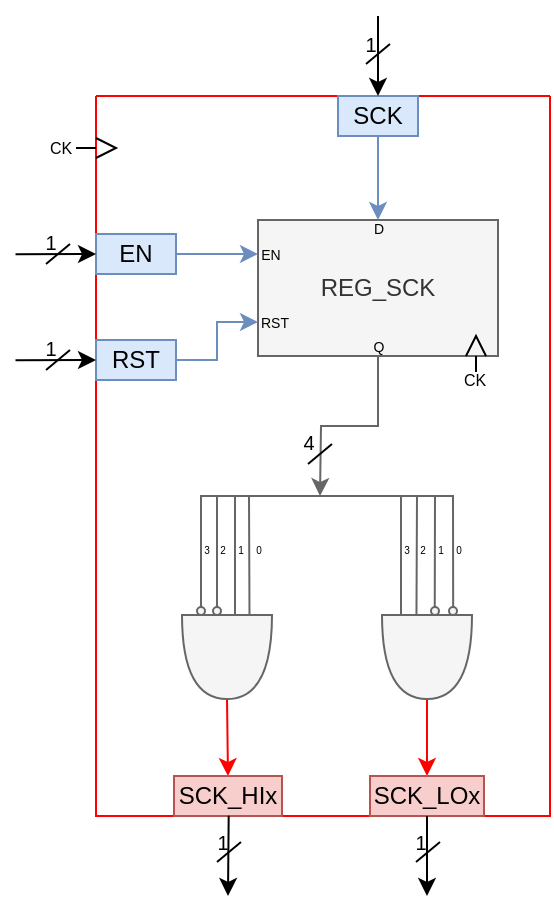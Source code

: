 <mxfile version="22.1.11" type="device" pages="6">
  <diagram id="BRiim8tGyVJgLhmMvL3K" name="clock_edge">
    <mxGraphModel dx="558" dy="-1925" grid="1" gridSize="10" guides="1" tooltips="1" connect="1" arrows="1" fold="1" page="1" pageScale="1" pageWidth="827" pageHeight="1169" math="0" shadow="0">
      <root>
        <mxCell id="0" />
        <mxCell id="1" parent="0" />
        <mxCell id="6gHZtY17C7b_yI2RNF66-5" style="edgeStyle=orthogonalEdgeStyle;rounded=0;orthogonalLoop=1;jettySize=auto;html=1;exitX=1;exitY=0.5;exitDx=0;exitDy=0;exitPerimeter=0;entryX=0.5;entryY=0;entryDx=0;entryDy=0;strokeColor=#FF0000;" parent="1" source="CFACglvHmUALxmjcWjlc-16" target="6gHZtY17C7b_yI2RNF66-4" edge="1">
          <mxGeometry relative="1" as="geometry" />
        </mxCell>
        <mxCell id="CFACglvHmUALxmjcWjlc-16" value="" style="shape=or;whiteSpace=wrap;html=1;fillColor=#f5f5f5;fontColor=#333333;strokeColor=#666666;rotation=90;" parent="1" vertex="1">
          <mxGeometry x="584.5" y="2898" width="42" height="45" as="geometry" />
        </mxCell>
        <mxCell id="6gHZtY17C7b_yI2RNF66-3" style="edgeStyle=orthogonalEdgeStyle;rounded=0;orthogonalLoop=1;jettySize=auto;html=1;exitX=1;exitY=0.5;exitDx=0;exitDy=0;exitPerimeter=0;entryX=0.5;entryY=0;entryDx=0;entryDy=0;strokeColor=#FF0000;" parent="1" source="CFACglvHmUALxmjcWjlc-18" target="6gHZtY17C7b_yI2RNF66-1" edge="1">
          <mxGeometry relative="1" as="geometry" />
        </mxCell>
        <mxCell id="CFACglvHmUALxmjcWjlc-18" value="" style="shape=or;whiteSpace=wrap;html=1;fillColor=#f5f5f5;fontColor=#333333;strokeColor=#666666;rotation=90;" parent="1" vertex="1">
          <mxGeometry x="484.5" y="2898" width="42" height="45" as="geometry" />
        </mxCell>
        <mxCell id="CFACglvHmUALxmjcWjlc-19" value="" style="ellipse;whiteSpace=wrap;html=1;aspect=fixed;fillColor=#f5f5f5;fontColor=#333333;strokeColor=#666666;" parent="1" vertex="1">
          <mxGeometry x="498.5" y="2895.5" width="4" height="4" as="geometry" />
        </mxCell>
        <mxCell id="CFACglvHmUALxmjcWjlc-20" value="" style="ellipse;whiteSpace=wrap;html=1;aspect=fixed;fillColor=#f5f5f5;fontColor=#333333;strokeColor=#666666;" parent="1" vertex="1">
          <mxGeometry x="490.5" y="2895.5" width="4" height="4" as="geometry" />
        </mxCell>
        <mxCell id="CFACglvHmUALxmjcWjlc-21" value="" style="endArrow=none;html=1;rounded=0;exitX=0.5;exitY=0;exitDx=0;exitDy=0;fillColor=#f5f5f5;strokeColor=#666666;" parent="1" source="CFACglvHmUALxmjcWjlc-20" edge="1">
          <mxGeometry width="50" height="50" relative="1" as="geometry">
            <mxPoint x="502.5" y="2890" as="sourcePoint" />
            <mxPoint x="500" y="2840" as="targetPoint" />
            <Array as="points">
              <mxPoint x="492.5" y="2840" />
            </Array>
          </mxGeometry>
        </mxCell>
        <mxCell id="CFACglvHmUALxmjcWjlc-22" value="" style="endArrow=none;html=1;rounded=0;entryX=0.007;entryY=0.098;entryDx=0;entryDy=0;entryPerimeter=0;fillColor=#f5f5f5;strokeColor=#666666;" parent="1" edge="1">
          <mxGeometry width="50" height="50" relative="1" as="geometry">
            <mxPoint x="610" y="2840" as="sourcePoint" />
            <mxPoint x="618.59" y="2899.794" as="targetPoint" />
            <Array as="points">
              <mxPoint x="618.5" y="2840" />
            </Array>
          </mxGeometry>
        </mxCell>
        <mxCell id="CFACglvHmUALxmjcWjlc-23" value="" style="endArrow=none;html=1;rounded=0;exitX=0.5;exitY=0;exitDx=0;exitDy=0;fillColor=#f5f5f5;strokeColor=#666666;" parent="1" source="CFACglvHmUALxmjcWjlc-19" edge="1">
          <mxGeometry width="50" height="50" relative="1" as="geometry">
            <mxPoint x="512.5" y="2880" as="sourcePoint" />
            <mxPoint x="510" y="2840" as="targetPoint" />
            <Array as="points">
              <mxPoint x="500.5" y="2840" />
            </Array>
          </mxGeometry>
        </mxCell>
        <mxCell id="CFACglvHmUALxmjcWjlc-24" value="" style="endArrow=none;html=1;rounded=0;exitX=0;exitY=0.5;exitDx=0;exitDy=0;exitPerimeter=0;fillColor=#f5f5f5;strokeColor=#666666;" parent="1" edge="1">
          <mxGeometry width="50" height="50" relative="1" as="geometry">
            <mxPoint x="509.5" y="2899.5" as="sourcePoint" />
            <mxPoint x="520" y="2840" as="targetPoint" />
            <Array as="points">
              <mxPoint x="509.5" y="2840" />
            </Array>
          </mxGeometry>
        </mxCell>
        <mxCell id="CFACglvHmUALxmjcWjlc-25" value="" style="endArrow=none;html=1;rounded=0;exitX=0;exitY=0.25;exitDx=0;exitDy=0;exitPerimeter=0;fillColor=#f5f5f5;strokeColor=#666666;" parent="1" edge="1">
          <mxGeometry width="50" height="50" relative="1" as="geometry">
            <mxPoint x="516.75" y="2899.5" as="sourcePoint" />
            <mxPoint x="615" y="2840" as="targetPoint" />
            <Array as="points">
              <mxPoint x="516.5" y="2840" />
            </Array>
          </mxGeometry>
        </mxCell>
        <mxCell id="CFACglvHmUALxmjcWjlc-26" value="" style="endArrow=none;html=1;rounded=0;fillColor=#f5f5f5;strokeColor=#666666;" parent="1" edge="1">
          <mxGeometry width="50" height="50" relative="1" as="geometry">
            <mxPoint x="592.5" y="2900" as="sourcePoint" />
            <mxPoint x="590" y="2840" as="targetPoint" />
            <Array as="points">
              <mxPoint x="592.5" y="2890" />
              <mxPoint x="592.5" y="2840" />
            </Array>
          </mxGeometry>
        </mxCell>
        <mxCell id="CFACglvHmUALxmjcWjlc-27" value="" style="endArrow=none;html=1;rounded=0;exitX=-0.007;exitY=0.617;exitDx=0;exitDy=0;exitPerimeter=0;fillColor=#f5f5f5;strokeColor=#666666;" parent="1" source="CFACglvHmUALxmjcWjlc-16" edge="1">
          <mxGeometry width="50" height="50" relative="1" as="geometry">
            <mxPoint x="600.5" y="2895.5" as="sourcePoint" />
            <mxPoint x="590" y="2840" as="targetPoint" />
            <Array as="points">
              <mxPoint x="600.5" y="2840" />
            </Array>
          </mxGeometry>
        </mxCell>
        <mxCell id="CFACglvHmUALxmjcWjlc-28" value="" style="endArrow=none;html=1;rounded=0;exitX=-0.001;exitY=0.325;exitDx=0;exitDy=0;exitPerimeter=0;fillColor=#f5f5f5;strokeColor=#666666;" parent="1" edge="1">
          <mxGeometry width="50" height="50" relative="1" as="geometry">
            <mxPoint x="609.375" y="2899.458" as="sourcePoint" />
            <mxPoint x="600" y="2840" as="targetPoint" />
            <Array as="points">
              <mxPoint x="609.5" y="2840" />
            </Array>
          </mxGeometry>
        </mxCell>
        <mxCell id="CFACglvHmUALxmjcWjlc-29" value="&lt;font style=&quot;font-size: 5px;&quot;&gt;3&lt;/font&gt;" style="text;html=1;align=center;verticalAlign=middle;resizable=0;points=[];autosize=1;strokeColor=none;fillColor=none;" parent="1" vertex="1">
          <mxGeometry x="479.5" y="2850" width="30" height="30" as="geometry" />
        </mxCell>
        <mxCell id="CFACglvHmUALxmjcWjlc-30" value="&lt;font style=&quot;font-size: 5px;&quot;&gt;3&lt;/font&gt;" style="text;html=1;align=center;verticalAlign=middle;resizable=0;points=[];autosize=1;strokeColor=none;fillColor=none;" parent="1" vertex="1">
          <mxGeometry x="579.5" y="2850" width="30" height="30" as="geometry" />
        </mxCell>
        <mxCell id="CFACglvHmUALxmjcWjlc-31" value="&lt;font style=&quot;font-size: 5px;&quot;&gt;2&lt;/font&gt;" style="text;html=1;align=center;verticalAlign=middle;resizable=0;points=[];autosize=1;strokeColor=none;fillColor=none;" parent="1" vertex="1">
          <mxGeometry x="487.5" y="2850" width="30" height="30" as="geometry" />
        </mxCell>
        <mxCell id="CFACglvHmUALxmjcWjlc-32" value="&lt;font style=&quot;font-size: 5px;&quot;&gt;2&lt;/font&gt;" style="text;html=1;align=center;verticalAlign=middle;resizable=0;points=[];autosize=1;strokeColor=none;fillColor=none;" parent="1" vertex="1">
          <mxGeometry x="587.5" y="2850" width="30" height="30" as="geometry" />
        </mxCell>
        <mxCell id="CFACglvHmUALxmjcWjlc-33" value="&lt;font style=&quot;font-size: 5px;&quot;&gt;1&lt;/font&gt;" style="text;html=1;align=center;verticalAlign=middle;resizable=0;points=[];autosize=1;strokeColor=none;fillColor=none;" parent="1" vertex="1">
          <mxGeometry x="496.5" y="2850" width="30" height="30" as="geometry" />
        </mxCell>
        <mxCell id="CFACglvHmUALxmjcWjlc-34" value="&lt;font style=&quot;font-size: 5px;&quot;&gt;0&lt;/font&gt;" style="text;html=1;align=center;verticalAlign=middle;resizable=0;points=[];autosize=1;strokeColor=none;fillColor=none;" parent="1" vertex="1">
          <mxGeometry x="505.5" y="2850" width="30" height="30" as="geometry" />
        </mxCell>
        <mxCell id="CFACglvHmUALxmjcWjlc-35" value="&lt;font style=&quot;font-size: 5px;&quot;&gt;1&lt;/font&gt;" style="text;html=1;align=center;verticalAlign=middle;resizable=0;points=[];autosize=1;strokeColor=none;fillColor=none;" parent="1" vertex="1">
          <mxGeometry x="596.5" y="2850" width="30" height="30" as="geometry" />
        </mxCell>
        <mxCell id="CFACglvHmUALxmjcWjlc-36" value="&lt;font style=&quot;font-size: 5px;&quot;&gt;0&lt;/font&gt;" style="text;html=1;align=center;verticalAlign=middle;resizable=0;points=[];autosize=1;strokeColor=none;fillColor=none;" parent="1" vertex="1">
          <mxGeometry x="605.5" y="2850" width="30" height="30" as="geometry" />
        </mxCell>
        <mxCell id="CFACglvHmUALxmjcWjlc-42" value="" style="ellipse;whiteSpace=wrap;html=1;aspect=fixed;fillColor=#f5f5f5;fontColor=#333333;strokeColor=#666666;" parent="1" vertex="1">
          <mxGeometry x="607.5" y="2895.5" width="4" height="4" as="geometry" />
        </mxCell>
        <mxCell id="CFACglvHmUALxmjcWjlc-43" value="" style="ellipse;whiteSpace=wrap;html=1;aspect=fixed;fillColor=#f5f5f5;fontColor=#333333;strokeColor=#666666;" parent="1" vertex="1">
          <mxGeometry x="616.5" y="2895.5" width="4" height="4" as="geometry" />
        </mxCell>
        <mxCell id="yUNaS8h6V8gAPqh2AFXo-1" value="" style="group" parent="1" vertex="1" connectable="0">
          <mxGeometry x="459" y="2690" width="192" height="85" as="geometry" />
        </mxCell>
        <mxCell id="gWgDluMkvfVbYTbgMRF--4" style="edgeStyle=orthogonalEdgeStyle;rounded=0;orthogonalLoop=1;jettySize=auto;html=1;exitX=0.5;exitY=1;exitDx=0;exitDy=0;fillColor=#f5f5f5;strokeColor=#666666;" parent="yUNaS8h6V8gAPqh2AFXo-1" source="yUNaS8h6V8gAPqh2AFXo-2" edge="1">
          <mxGeometry relative="1" as="geometry">
            <mxPoint x="93" y="150" as="targetPoint" />
          </mxGeometry>
        </mxCell>
        <mxCell id="yUNaS8h6V8gAPqh2AFXo-2" value="REG_SCK" style="rounded=0;whiteSpace=wrap;html=1;fillColor=#f5f5f5;fontColor=#333333;strokeColor=#666666;" parent="yUNaS8h6V8gAPqh2AFXo-1" vertex="1">
          <mxGeometry x="62" y="12" width="120" height="68" as="geometry" />
        </mxCell>
        <mxCell id="yUNaS8h6V8gAPqh2AFXo-10" value="&lt;font style=&quot;font-size: 7px;&quot;&gt;RST&lt;/font&gt;" style="text;html=1;align=center;verticalAlign=middle;resizable=0;points=[];autosize=1;strokeColor=none;fillColor=none;" parent="yUNaS8h6V8gAPqh2AFXo-1" vertex="1">
          <mxGeometry x="50" y="47" width="40" height="30" as="geometry" />
        </mxCell>
        <mxCell id="yUNaS8h6V8gAPqh2AFXo-11" value="&lt;font style=&quot;font-size: 7px;&quot;&gt;EN&lt;/font&gt;" style="text;html=1;align=center;verticalAlign=middle;resizable=0;points=[];autosize=1;strokeColor=none;fillColor=none;" parent="yUNaS8h6V8gAPqh2AFXo-1" vertex="1">
          <mxGeometry x="53" y="13" width="30" height="30" as="geometry" />
        </mxCell>
        <mxCell id="yUNaS8h6V8gAPqh2AFXo-12" value="&lt;font style=&quot;font-size: 7px;&quot;&gt;D&lt;/font&gt;" style="text;html=1;align=center;verticalAlign=middle;resizable=0;points=[];autosize=1;strokeColor=none;fillColor=none;" parent="yUNaS8h6V8gAPqh2AFXo-1" vertex="1">
          <mxGeometry x="107" width="30" height="30" as="geometry" />
        </mxCell>
        <mxCell id="yUNaS8h6V8gAPqh2AFXo-13" value="&lt;font style=&quot;font-size: 7px;&quot;&gt;Q&lt;/font&gt;" style="text;html=1;align=center;verticalAlign=middle;resizable=0;points=[];autosize=1;strokeColor=none;fillColor=none;" parent="yUNaS8h6V8gAPqh2AFXo-1" vertex="1">
          <mxGeometry x="106.5" y="59" width="30" height="30" as="geometry" />
        </mxCell>
        <mxCell id="gWgDluMkvfVbYTbgMRF--1" value="" style="group" parent="1" vertex="1" connectable="0">
          <mxGeometry x="524" y="2798" width="40" height="30" as="geometry" />
        </mxCell>
        <mxCell id="gWgDluMkvfVbYTbgMRF--2" value="" style="endArrow=none;html=1;rounded=0;" parent="gWgDluMkvfVbYTbgMRF--1" edge="1">
          <mxGeometry width="50" height="50" relative="1" as="geometry">
            <mxPoint x="22" y="26" as="sourcePoint" />
            <mxPoint x="34" y="16" as="targetPoint" />
          </mxGeometry>
        </mxCell>
        <mxCell id="gWgDluMkvfVbYTbgMRF--3" value="&lt;font style=&quot;font-size: 10px;&quot;&gt;4&lt;/font&gt;" style="text;html=1;align=center;verticalAlign=middle;resizable=0;points=[];autosize=1;strokeColor=none;fillColor=none;" parent="gWgDluMkvfVbYTbgMRF--1" vertex="1">
          <mxGeometry x="7" width="30" height="30" as="geometry" />
        </mxCell>
        <mxCell id="mbuyGraTce3NrWdCxkuH-1" value="" style="swimlane;startSize=0;strokeColor=#FF0000;" parent="1" vertex="1">
          <mxGeometry x="440" y="2640" width="227" height="360" as="geometry" />
        </mxCell>
        <mxCell id="ujcRpAwWPxJX_GfZe9pW-1" value="SCK" style="rounded=0;whiteSpace=wrap;html=1;fillColor=#dae8fc;strokeColor=#6c8ebf;" parent="mbuyGraTce3NrWdCxkuH-1" vertex="1">
          <mxGeometry x="121" width="40" height="20" as="geometry" />
        </mxCell>
        <mxCell id="6gHZtY17C7b_yI2RNF66-1" value="SCK_HIx" style="rounded=0;whiteSpace=wrap;html=1;fillColor=#f8cecc;strokeColor=#b85450;" parent="mbuyGraTce3NrWdCxkuH-1" vertex="1">
          <mxGeometry x="39" y="340" width="54" height="20" as="geometry" />
        </mxCell>
        <mxCell id="6gHZtY17C7b_yI2RNF66-4" value="SCK_LOx" style="rounded=0;whiteSpace=wrap;html=1;fillColor=#f8cecc;strokeColor=#b85450;" parent="mbuyGraTce3NrWdCxkuH-1" vertex="1">
          <mxGeometry x="137" y="340" width="57" height="20" as="geometry" />
        </mxCell>
        <mxCell id="6gHZtY17C7b_yI2RNF66-7" value="" style="endArrow=none;html=1;rounded=0;" parent="mbuyGraTce3NrWdCxkuH-1" edge="1">
          <mxGeometry width="50" height="50" relative="1" as="geometry">
            <mxPoint x="195" y="130" as="sourcePoint" />
            <mxPoint x="185" y="130" as="targetPoint" />
            <Array as="points">
              <mxPoint x="190" y="120" />
            </Array>
          </mxGeometry>
        </mxCell>
        <mxCell id="6gHZtY17C7b_yI2RNF66-8" value="" style="endArrow=none;html=1;rounded=0;" parent="mbuyGraTce3NrWdCxkuH-1" edge="1">
          <mxGeometry width="50" height="50" relative="1" as="geometry">
            <mxPoint x="190" y="138" as="sourcePoint" />
            <mxPoint x="190" y="130" as="targetPoint" />
          </mxGeometry>
        </mxCell>
        <mxCell id="6gHZtY17C7b_yI2RNF66-9" value="&lt;font style=&quot;font-size: 8px;&quot;&gt;CK&lt;/font&gt;" style="text;html=1;align=center;verticalAlign=middle;resizable=0;points=[];autosize=1;strokeColor=none;fillColor=none;fontSize=10;" parent="mbuyGraTce3NrWdCxkuH-1" vertex="1">
          <mxGeometry x="174" y="126" width="30" height="30" as="geometry" />
        </mxCell>
        <mxCell id="6gHZtY17C7b_yI2RNF66-14" value="RST" style="rounded=0;whiteSpace=wrap;html=1;fillColor=#dae8fc;strokeColor=#6c8ebf;" parent="mbuyGraTce3NrWdCxkuH-1" vertex="1">
          <mxGeometry y="122" width="40" height="20" as="geometry" />
        </mxCell>
        <mxCell id="ujcRpAwWPxJX_GfZe9pW-2" style="edgeStyle=orthogonalEdgeStyle;rounded=0;orthogonalLoop=1;jettySize=auto;html=1;exitX=0.5;exitY=1;exitDx=0;exitDy=0;entryX=0.5;entryY=0;entryDx=0;entryDy=0;fillColor=#dae8fc;strokeColor=#6c8ebf;" parent="1" source="ujcRpAwWPxJX_GfZe9pW-1" target="yUNaS8h6V8gAPqh2AFXo-2" edge="1">
          <mxGeometry relative="1" as="geometry" />
        </mxCell>
        <mxCell id="0qnzQpoynG_qmEAqrT5I-1" style="edgeStyle=orthogonalEdgeStyle;rounded=0;orthogonalLoop=1;jettySize=auto;html=1;exitX=1;exitY=0.5;exitDx=0;exitDy=0;entryX=0;entryY=0.25;entryDx=0;entryDy=0;fillColor=#dae8fc;strokeColor=#6c8ebf;" parent="1" source="6gHZtY17C7b_yI2RNF66-13" target="yUNaS8h6V8gAPqh2AFXo-2" edge="1">
          <mxGeometry relative="1" as="geometry" />
        </mxCell>
        <mxCell id="6gHZtY17C7b_yI2RNF66-13" value="EN" style="rounded=0;whiteSpace=wrap;html=1;fillColor=#dae8fc;strokeColor=#6c8ebf;" parent="1" vertex="1">
          <mxGeometry x="440" y="2709" width="40" height="20" as="geometry" />
        </mxCell>
        <mxCell id="-tjIHPdeyM6RA4zoPNpD-1" value="" style="endArrow=classic;html=1;rounded=0;entryX=0;entryY=0.5;entryDx=0;entryDy=0;exitX=-0.075;exitY=0.703;exitDx=0;exitDy=0;exitPerimeter=0;" parent="1" source="-tjIHPdeyM6RA4zoPNpD-4" target="6gHZtY17C7b_yI2RNF66-13" edge="1">
          <mxGeometry width="50" height="50" relative="1" as="geometry">
            <mxPoint x="410" y="2719" as="sourcePoint" />
            <mxPoint x="440" y="2719" as="targetPoint" />
          </mxGeometry>
        </mxCell>
        <mxCell id="-tjIHPdeyM6RA4zoPNpD-2" value="" style="group" parent="1" vertex="1" connectable="0">
          <mxGeometry x="393" y="2698" width="40" height="30" as="geometry" />
        </mxCell>
        <mxCell id="-tjIHPdeyM6RA4zoPNpD-3" value="" style="endArrow=none;html=1;rounded=0;" parent="-tjIHPdeyM6RA4zoPNpD-2" edge="1">
          <mxGeometry width="50" height="50" relative="1" as="geometry">
            <mxPoint x="22" y="26" as="sourcePoint" />
            <mxPoint x="34" y="16" as="targetPoint" />
          </mxGeometry>
        </mxCell>
        <mxCell id="-tjIHPdeyM6RA4zoPNpD-4" value="&lt;font style=&quot;font-size: 10px;&quot;&gt;1&lt;/font&gt;" style="text;html=1;align=center;verticalAlign=middle;resizable=0;points=[];autosize=1;strokeColor=none;fillColor=none;" parent="-tjIHPdeyM6RA4zoPNpD-2" vertex="1">
          <mxGeometry x="9" width="30" height="30" as="geometry" />
        </mxCell>
        <mxCell id="-tjIHPdeyM6RA4zoPNpD-5" value="" style="endArrow=classic;html=1;rounded=0;entryX=0;entryY=0.5;entryDx=0;entryDy=0;exitX=-0.075;exitY=0.703;exitDx=0;exitDy=0;exitPerimeter=0;" parent="1" source="-tjIHPdeyM6RA4zoPNpD-8" target="6gHZtY17C7b_yI2RNF66-14" edge="1">
          <mxGeometry width="50" height="50" relative="1" as="geometry">
            <mxPoint x="410" y="2772" as="sourcePoint" />
            <mxPoint x="440" y="2772" as="targetPoint" />
          </mxGeometry>
        </mxCell>
        <mxCell id="-tjIHPdeyM6RA4zoPNpD-6" value="" style="group" parent="1" vertex="1" connectable="0">
          <mxGeometry x="393" y="2751" width="40" height="30" as="geometry" />
        </mxCell>
        <mxCell id="-tjIHPdeyM6RA4zoPNpD-7" value="" style="endArrow=none;html=1;rounded=0;" parent="-tjIHPdeyM6RA4zoPNpD-6" edge="1">
          <mxGeometry width="50" height="50" relative="1" as="geometry">
            <mxPoint x="22" y="26" as="sourcePoint" />
            <mxPoint x="34" y="16" as="targetPoint" />
          </mxGeometry>
        </mxCell>
        <mxCell id="-tjIHPdeyM6RA4zoPNpD-8" value="&lt;font style=&quot;font-size: 10px;&quot;&gt;1&lt;/font&gt;" style="text;html=1;align=center;verticalAlign=middle;resizable=0;points=[];autosize=1;strokeColor=none;fillColor=none;" parent="-tjIHPdeyM6RA4zoPNpD-6" vertex="1">
          <mxGeometry x="9" width="30" height="30" as="geometry" />
        </mxCell>
        <mxCell id="-tjIHPdeyM6RA4zoPNpD-9" value="" style="endArrow=classic;html=1;rounded=0;entryX=0.5;entryY=0;entryDx=0;entryDy=0;" parent="1" target="ujcRpAwWPxJX_GfZe9pW-1" edge="1">
          <mxGeometry width="50" height="50" relative="1" as="geometry">
            <mxPoint x="581" y="2600" as="sourcePoint" />
            <mxPoint x="547" y="2611" as="targetPoint" />
          </mxGeometry>
        </mxCell>
        <mxCell id="-tjIHPdeyM6RA4zoPNpD-10" value="" style="group" parent="1" vertex="1" connectable="0">
          <mxGeometry x="553" y="2598" width="40" height="30" as="geometry" />
        </mxCell>
        <mxCell id="-tjIHPdeyM6RA4zoPNpD-11" value="" style="endArrow=none;html=1;rounded=0;" parent="-tjIHPdeyM6RA4zoPNpD-10" edge="1">
          <mxGeometry width="50" height="50" relative="1" as="geometry">
            <mxPoint x="22" y="26" as="sourcePoint" />
            <mxPoint x="34" y="16" as="targetPoint" />
          </mxGeometry>
        </mxCell>
        <mxCell id="-tjIHPdeyM6RA4zoPNpD-12" value="&lt;font style=&quot;font-size: 10px;&quot;&gt;1&lt;/font&gt;" style="text;html=1;align=center;verticalAlign=middle;resizable=0;points=[];autosize=1;strokeColor=none;fillColor=none;" parent="-tjIHPdeyM6RA4zoPNpD-10" vertex="1">
          <mxGeometry x="9" y="1" width="30" height="30" as="geometry" />
        </mxCell>
        <mxCell id="-tjIHPdeyM6RA4zoPNpD-13" value="" style="endArrow=classic;html=1;rounded=0;entryX=0.5;entryY=0;entryDx=0;entryDy=0;exitX=0.5;exitY=1;exitDx=0;exitDy=0;" parent="1" source="6gHZtY17C7b_yI2RNF66-4" edge="1">
          <mxGeometry width="50" height="50" relative="1" as="geometry">
            <mxPoint x="605.5" y="3000" as="sourcePoint" />
            <mxPoint x="605.5" y="3040" as="targetPoint" />
          </mxGeometry>
        </mxCell>
        <mxCell id="-tjIHPdeyM6RA4zoPNpD-14" value="" style="group" parent="1" vertex="1" connectable="0">
          <mxGeometry x="578" y="2997" width="40" height="30" as="geometry" />
        </mxCell>
        <mxCell id="-tjIHPdeyM6RA4zoPNpD-15" value="" style="endArrow=none;html=1;rounded=0;" parent="-tjIHPdeyM6RA4zoPNpD-14" edge="1">
          <mxGeometry width="50" height="50" relative="1" as="geometry">
            <mxPoint x="22" y="26" as="sourcePoint" />
            <mxPoint x="34" y="16" as="targetPoint" />
          </mxGeometry>
        </mxCell>
        <mxCell id="-tjIHPdeyM6RA4zoPNpD-16" value="&lt;font style=&quot;font-size: 10px;&quot;&gt;1&lt;/font&gt;" style="text;html=1;align=center;verticalAlign=middle;resizable=0;points=[];autosize=1;strokeColor=none;fillColor=none;" parent="-tjIHPdeyM6RA4zoPNpD-14" vertex="1">
          <mxGeometry x="9" y="1" width="30" height="30" as="geometry" />
        </mxCell>
        <mxCell id="-tjIHPdeyM6RA4zoPNpD-17" value="" style="endArrow=classic;html=1;rounded=0;entryX=0.5;entryY=0;entryDx=0;entryDy=0;exitX=0.628;exitY=0.063;exitDx=0;exitDy=0;exitPerimeter=0;" parent="1" source="-tjIHPdeyM6RA4zoPNpD-19" edge="1">
          <mxGeometry width="50" height="50" relative="1" as="geometry">
            <mxPoint x="506.5" y="3000" as="sourcePoint" />
            <mxPoint x="506" y="3040" as="targetPoint" />
          </mxGeometry>
        </mxCell>
        <mxCell id="-tjIHPdeyM6RA4zoPNpD-18" value="" style="endArrow=none;html=1;rounded=0;" parent="1" edge="1">
          <mxGeometry width="50" height="50" relative="1" as="geometry">
            <mxPoint x="500.5" y="3023" as="sourcePoint" />
            <mxPoint x="512.5" y="3013" as="targetPoint" />
          </mxGeometry>
        </mxCell>
        <mxCell id="-tjIHPdeyM6RA4zoPNpD-19" value="&lt;font style=&quot;font-size: 10px;&quot;&gt;1&lt;/font&gt;" style="text;html=1;align=center;verticalAlign=middle;resizable=0;points=[];autosize=1;strokeColor=none;fillColor=none;" parent="1" vertex="1">
          <mxGeometry x="487.5" y="2998" width="30" height="30" as="geometry" />
        </mxCell>
        <mxCell id="hVOj0GP6WQWkFhqE8jfp-1" value="" style="endArrow=none;html=1;rounded=0;" parent="1" edge="1">
          <mxGeometry width="50" height="50" relative="1" as="geometry">
            <mxPoint x="440" y="2671" as="sourcePoint" />
            <mxPoint x="440" y="2661" as="targetPoint" />
            <Array as="points">
              <mxPoint x="450" y="2666" />
            </Array>
          </mxGeometry>
        </mxCell>
        <mxCell id="hVOj0GP6WQWkFhqE8jfp-2" value="" style="endArrow=none;html=1;rounded=0;" parent="1" edge="1">
          <mxGeometry width="50" height="50" relative="1" as="geometry">
            <mxPoint x="430" y="2666" as="sourcePoint" />
            <mxPoint x="440" y="2666" as="targetPoint" />
          </mxGeometry>
        </mxCell>
        <mxCell id="hVOj0GP6WQWkFhqE8jfp-3" value="&lt;font style=&quot;font-size: 8px;&quot;&gt;CK&lt;/font&gt;" style="text;html=1;align=center;verticalAlign=middle;resizable=0;points=[];autosize=1;strokeColor=none;fillColor=none;fontSize=10;" parent="1" vertex="1">
          <mxGeometry x="407" y="2650" width="30" height="30" as="geometry" />
        </mxCell>
        <mxCell id="0qnzQpoynG_qmEAqrT5I-2" style="edgeStyle=orthogonalEdgeStyle;rounded=0;orthogonalLoop=1;jettySize=auto;html=1;exitX=1;exitY=0.5;exitDx=0;exitDy=0;entryX=0;entryY=0.75;entryDx=0;entryDy=0;fillColor=#dae8fc;strokeColor=#6c8ebf;" parent="1" source="6gHZtY17C7b_yI2RNF66-14" target="yUNaS8h6V8gAPqh2AFXo-2" edge="1">
          <mxGeometry relative="1" as="geometry" />
        </mxCell>
      </root>
    </mxGraphModel>
  </diagram>
  <diagram id="Bi4YnFTR9KgghKOF9hUC" name="contatore">
    <mxGraphModel dx="413" dy="-2033" grid="1" gridSize="10" guides="1" tooltips="1" connect="1" arrows="1" fold="1" page="1" pageScale="1" pageWidth="827" pageHeight="1169" math="0" shadow="0">
      <root>
        <mxCell id="0" />
        <mxCell id="1" parent="0" />
        <mxCell id="BY68hrIA8mLdYn2HDjMs-1" value="counter" style="rounded=0;whiteSpace=wrap;html=1;fillColor=#f5f5f5;fontColor=#333333;strokeColor=#666666;" parent="1" vertex="1">
          <mxGeometry x="338" y="2707" width="120" height="60" as="geometry" />
        </mxCell>
        <mxCell id="BY68hrIA8mLdYn2HDjMs-2" value="" style="endArrow=none;html=1;rounded=0;" parent="1" edge="1">
          <mxGeometry width="50" height="50" relative="1" as="geometry">
            <mxPoint x="338" y="2727" as="sourcePoint" />
            <mxPoint x="338" y="2717" as="targetPoint" />
            <Array as="points">
              <mxPoint x="348" y="2722" />
            </Array>
          </mxGeometry>
        </mxCell>
        <mxCell id="BY68hrIA8mLdYn2HDjMs-3" value="" style="endArrow=none;html=1;rounded=0;" parent="1" edge="1">
          <mxGeometry width="50" height="50" relative="1" as="geometry">
            <mxPoint x="328" y="2722" as="sourcePoint" />
            <mxPoint x="338" y="2722" as="targetPoint" />
          </mxGeometry>
        </mxCell>
        <mxCell id="BY68hrIA8mLdYn2HDjMs-6" value="&lt;font style=&quot;font-size: 8px;&quot;&gt;CK&lt;/font&gt;" style="text;html=1;align=center;verticalAlign=middle;resizable=0;points=[];autosize=1;strokeColor=none;fillColor=none;fontSize=10;" parent="1" vertex="1">
          <mxGeometry x="304" y="2706" width="30" height="30" as="geometry" />
        </mxCell>
        <mxCell id="BY68hrIA8mLdYn2HDjMs-9" value="&lt;font style=&quot;font-size: 7px;&quot;&gt;CNT_RST&lt;/font&gt;" style="text;html=1;align=center;verticalAlign=middle;resizable=0;points=[];autosize=1;strokeColor=none;fillColor=none;" parent="1" vertex="1">
          <mxGeometry x="337.5" y="2696" width="60" height="30" as="geometry" />
        </mxCell>
        <mxCell id="BY68hrIA8mLdYn2HDjMs-10" value="&lt;font style=&quot;font-size: 7px;&quot;&gt;CNT_EN&lt;/font&gt;" style="text;html=1;align=center;verticalAlign=middle;resizable=0;points=[];autosize=1;strokeColor=none;fillColor=none;" parent="1" vertex="1">
          <mxGeometry x="402" y="2696" width="50" height="30" as="geometry" />
        </mxCell>
        <mxCell id="FTnXNsyd2x3bjDFwOio1-2" style="edgeStyle=orthogonalEdgeStyle;rounded=0;orthogonalLoop=1;jettySize=auto;html=1;exitX=1;exitY=0.5;exitDx=0;exitDy=0;exitPerimeter=0;entryX=0.5;entryY=0;entryDx=0;entryDy=0;strokeColor=#FF0000;" edge="1" parent="1" source="BY68hrIA8mLdYn2HDjMs-11" target="FTnXNsyd2x3bjDFwOio1-1">
          <mxGeometry relative="1" as="geometry" />
        </mxCell>
        <mxCell id="BY68hrIA8mLdYn2HDjMs-11" value="" style="shape=or;whiteSpace=wrap;html=1;fillColor=#f5f5f5;fontColor=#333333;strokeColor=#666666;rotation=90;" parent="1" vertex="1">
          <mxGeometry x="379" y="2865" width="42" height="45" as="geometry" />
        </mxCell>
        <mxCell id="BY68hrIA8mLdYn2HDjMs-12" value="" style="endArrow=none;html=1;rounded=0;fillColor=#f5f5f5;strokeColor=#666666;" parent="1" edge="1">
          <mxGeometry width="50" height="50" relative="1" as="geometry">
            <mxPoint x="398.92" y="2807" as="sourcePoint" />
            <mxPoint x="398.92" y="2767" as="targetPoint" />
          </mxGeometry>
        </mxCell>
        <mxCell id="BY68hrIA8mLdYn2HDjMs-13" value="" style="ellipse;whiteSpace=wrap;html=1;aspect=fixed;fillColor=#f5f5f5;fontColor=#333333;strokeColor=#666666;" parent="1" vertex="1">
          <mxGeometry x="381" y="2862.5" width="4" height="4" as="geometry" />
        </mxCell>
        <mxCell id="DjCyNzeGehNlPgxdQK9L-7" style="edgeStyle=orthogonalEdgeStyle;rounded=0;orthogonalLoop=1;jettySize=auto;html=1;exitX=1;exitY=0.5;exitDx=0;exitDy=0;exitPerimeter=0;entryX=0.5;entryY=0;entryDx=0;entryDy=0;strokeColor=#FF0000;" edge="1" parent="1" source="BY68hrIA8mLdYn2HDjMs-16" target="DjCyNzeGehNlPgxdQK9L-1">
          <mxGeometry relative="1" as="geometry" />
        </mxCell>
        <mxCell id="BY68hrIA8mLdYn2HDjMs-16" value="" style="shape=or;whiteSpace=wrap;html=1;fillColor=#f5f5f5;fontColor=#333333;strokeColor=#666666;rotation=90;" parent="1" vertex="1">
          <mxGeometry x="298" y="2865" width="42" height="45" as="geometry" />
        </mxCell>
        <mxCell id="BY68hrIA8mLdYn2HDjMs-17" value="" style="ellipse;whiteSpace=wrap;html=1;aspect=fixed;fillColor=#f5f5f5;fontColor=#333333;strokeColor=#666666;" parent="1" vertex="1">
          <mxGeometry x="309" y="2862.5" width="4" height="4" as="geometry" />
        </mxCell>
        <mxCell id="BY68hrIA8mLdYn2HDjMs-18" value="" style="ellipse;whiteSpace=wrap;html=1;aspect=fixed;fillColor=#f5f5f5;fontColor=#333333;strokeColor=#666666;" parent="1" vertex="1">
          <mxGeometry x="301" y="2862.5" width="4" height="4" as="geometry" />
        </mxCell>
        <mxCell id="BY68hrIA8mLdYn2HDjMs-20" value="" style="endArrow=none;html=1;rounded=0;exitX=0.5;exitY=0;exitDx=0;exitDy=0;fillColor=#f5f5f5;strokeColor=#666666;" parent="1" source="BY68hrIA8mLdYn2HDjMs-18" edge="1">
          <mxGeometry width="50" height="50" relative="1" as="geometry">
            <mxPoint x="313" y="2857" as="sourcePoint" />
            <mxPoint x="373" y="2807" as="targetPoint" />
            <Array as="points">
              <mxPoint x="303" y="2807" />
            </Array>
          </mxGeometry>
        </mxCell>
        <mxCell id="BY68hrIA8mLdYn2HDjMs-21" value="" style="endArrow=none;html=1;rounded=0;entryX=0.007;entryY=0.098;entryDx=0;entryDy=0;entryPerimeter=0;fillColor=#f5f5f5;strokeColor=#666666;" parent="1" edge="1">
          <mxGeometry width="50" height="50" relative="1" as="geometry">
            <mxPoint x="367" y="2807" as="sourcePoint" />
            <mxPoint x="417.09" y="2866.794" as="targetPoint" />
            <Array as="points">
              <mxPoint x="417" y="2807" />
            </Array>
          </mxGeometry>
        </mxCell>
        <mxCell id="BY68hrIA8mLdYn2HDjMs-22" value="" style="endArrow=none;html=1;rounded=0;exitX=0.5;exitY=0;exitDx=0;exitDy=0;fillColor=#f5f5f5;strokeColor=#666666;" parent="1" source="BY68hrIA8mLdYn2HDjMs-17" edge="1">
          <mxGeometry width="50" height="50" relative="1" as="geometry">
            <mxPoint x="323" y="2847" as="sourcePoint" />
            <mxPoint x="373" y="2807" as="targetPoint" />
            <Array as="points">
              <mxPoint x="311" y="2807" />
            </Array>
          </mxGeometry>
        </mxCell>
        <mxCell id="BY68hrIA8mLdYn2HDjMs-23" value="" style="endArrow=none;html=1;rounded=0;exitX=0;exitY=0.5;exitDx=0;exitDy=0;exitPerimeter=0;fillColor=#f5f5f5;strokeColor=#666666;" parent="1" edge="1">
          <mxGeometry width="50" height="50" relative="1" as="geometry">
            <mxPoint x="320.0" y="2866.5" as="sourcePoint" />
            <mxPoint x="373" y="2807" as="targetPoint" />
            <Array as="points">
              <mxPoint x="320" y="2807" />
            </Array>
          </mxGeometry>
        </mxCell>
        <mxCell id="BY68hrIA8mLdYn2HDjMs-24" value="" style="endArrow=none;html=1;rounded=0;exitX=0;exitY=0.25;exitDx=0;exitDy=0;exitPerimeter=0;fillColor=#f5f5f5;strokeColor=#666666;" parent="1" edge="1">
          <mxGeometry width="50" height="50" relative="1" as="geometry">
            <mxPoint x="329.25" y="2866.5" as="sourcePoint" />
            <mxPoint x="371" y="2807" as="targetPoint" />
            <Array as="points">
              <mxPoint x="329" y="2807" />
            </Array>
          </mxGeometry>
        </mxCell>
        <mxCell id="BY68hrIA8mLdYn2HDjMs-25" value="" style="endArrow=none;html=1;rounded=0;exitX=0;exitY=0.25;exitDx=0;exitDy=0;exitPerimeter=0;fillColor=#f5f5f5;strokeColor=#666666;" parent="1" edge="1">
          <mxGeometry width="50" height="50" relative="1" as="geometry">
            <mxPoint x="338.25" y="2866.5" as="sourcePoint" />
            <mxPoint x="380" y="2807" as="targetPoint" />
            <Array as="points">
              <mxPoint x="338" y="2807" />
            </Array>
          </mxGeometry>
        </mxCell>
        <mxCell id="BY68hrIA8mLdYn2HDjMs-26" value="" style="endArrow=none;html=1;rounded=0;exitX=0.5;exitY=0;exitDx=0;exitDy=0;fillColor=#f5f5f5;strokeColor=#666666;" parent="1" source="BY68hrIA8mLdYn2HDjMs-13" edge="1">
          <mxGeometry width="50" height="50" relative="1" as="geometry">
            <mxPoint x="358" y="2877" as="sourcePoint" />
            <mxPoint x="368" y="2807" as="targetPoint" />
            <Array as="points">
              <mxPoint x="383" y="2807" />
            </Array>
          </mxGeometry>
        </mxCell>
        <mxCell id="BY68hrIA8mLdYn2HDjMs-27" value="" style="endArrow=none;html=1;rounded=0;fillColor=#f5f5f5;strokeColor=#666666;" parent="1" edge="1">
          <mxGeometry width="50" height="50" relative="1" as="geometry">
            <mxPoint x="391" y="2867" as="sourcePoint" />
            <mxPoint x="368" y="2807" as="targetPoint" />
            <Array as="points">
              <mxPoint x="391" y="2857" />
              <mxPoint x="391" y="2807" />
            </Array>
          </mxGeometry>
        </mxCell>
        <mxCell id="BY68hrIA8mLdYn2HDjMs-28" value="" style="endArrow=none;html=1;rounded=0;exitX=0.004;exitY=0.52;exitDx=0;exitDy=0;exitPerimeter=0;fillColor=#f5f5f5;strokeColor=#666666;" parent="1" source="BY68hrIA8mLdYn2HDjMs-11" edge="1">
          <mxGeometry width="50" height="50" relative="1" as="geometry">
            <mxPoint x="399" y="2862.5" as="sourcePoint" />
            <mxPoint x="369" y="2807" as="targetPoint" />
            <Array as="points">
              <mxPoint x="399" y="2807" />
              <mxPoint x="379" y="2807" />
            </Array>
          </mxGeometry>
        </mxCell>
        <mxCell id="BY68hrIA8mLdYn2HDjMs-29" value="" style="endArrow=none;html=1;rounded=0;exitX=-0.001;exitY=0.325;exitDx=0;exitDy=0;exitPerimeter=0;fillColor=#f5f5f5;strokeColor=#666666;" parent="1" edge="1">
          <mxGeometry width="50" height="50" relative="1" as="geometry">
            <mxPoint x="407.875" y="2866.458" as="sourcePoint" />
            <mxPoint x="368" y="2807" as="targetPoint" />
            <Array as="points">
              <mxPoint x="408" y="2807" />
            </Array>
          </mxGeometry>
        </mxCell>
        <mxCell id="BY68hrIA8mLdYn2HDjMs-32" value="&lt;font style=&quot;font-size: 5px;&quot;&gt;4&lt;/font&gt;" style="text;html=1;align=center;verticalAlign=middle;resizable=0;points=[];autosize=1;strokeColor=none;fillColor=none;" parent="1" vertex="1">
          <mxGeometry x="370" y="2817" width="30" height="30" as="geometry" />
        </mxCell>
        <mxCell id="BY68hrIA8mLdYn2HDjMs-33" value="&lt;font style=&quot;font-size: 5px;&quot;&gt;4&lt;/font&gt;" style="text;html=1;align=center;verticalAlign=middle;resizable=0;points=[];autosize=1;strokeColor=none;fillColor=none;" parent="1" vertex="1">
          <mxGeometry x="290" y="2817" width="30" height="30" as="geometry" />
        </mxCell>
        <mxCell id="BY68hrIA8mLdYn2HDjMs-34" value="&lt;font style=&quot;font-size: 5px;&quot;&gt;3&lt;/font&gt;" style="text;html=1;align=center;verticalAlign=middle;resizable=0;points=[];autosize=1;strokeColor=none;fillColor=none;" parent="1" vertex="1">
          <mxGeometry x="378" y="2817" width="30" height="30" as="geometry" />
        </mxCell>
        <mxCell id="BY68hrIA8mLdYn2HDjMs-35" value="&lt;font style=&quot;font-size: 5px;&quot;&gt;3&lt;/font&gt;" style="text;html=1;align=center;verticalAlign=middle;resizable=0;points=[];autosize=1;strokeColor=none;fillColor=none;" parent="1" vertex="1">
          <mxGeometry x="298" y="2817" width="30" height="30" as="geometry" />
        </mxCell>
        <mxCell id="BY68hrIA8mLdYn2HDjMs-36" value="&lt;font style=&quot;font-size: 5px;&quot;&gt;2&lt;/font&gt;" style="text;html=1;align=center;verticalAlign=middle;resizable=0;points=[];autosize=1;strokeColor=none;fillColor=none;" parent="1" vertex="1">
          <mxGeometry x="386" y="2817" width="30" height="30" as="geometry" />
        </mxCell>
        <mxCell id="BY68hrIA8mLdYn2HDjMs-37" value="&lt;font style=&quot;font-size: 5px;&quot;&gt;2&lt;/font&gt;" style="text;html=1;align=center;verticalAlign=middle;resizable=0;points=[];autosize=1;strokeColor=none;fillColor=none;" parent="1" vertex="1">
          <mxGeometry x="307" y="2817" width="30" height="30" as="geometry" />
        </mxCell>
        <mxCell id="BY68hrIA8mLdYn2HDjMs-38" value="&lt;font style=&quot;font-size: 5px;&quot;&gt;1&lt;/font&gt;" style="text;html=1;align=center;verticalAlign=middle;resizable=0;points=[];autosize=1;strokeColor=none;fillColor=none;" parent="1" vertex="1">
          <mxGeometry x="316" y="2817" width="30" height="30" as="geometry" />
        </mxCell>
        <mxCell id="BY68hrIA8mLdYn2HDjMs-39" value="&lt;font style=&quot;font-size: 5px;&quot;&gt;1&lt;/font&gt;" style="text;html=1;align=center;verticalAlign=middle;resizable=0;points=[];autosize=1;strokeColor=none;fillColor=none;" parent="1" vertex="1">
          <mxGeometry x="395" y="2817" width="30" height="30" as="geometry" />
        </mxCell>
        <mxCell id="BY68hrIA8mLdYn2HDjMs-40" value="&lt;font style=&quot;font-size: 5px;&quot;&gt;0&lt;/font&gt;" style="text;html=1;align=center;verticalAlign=middle;resizable=0;points=[];autosize=1;strokeColor=none;fillColor=none;" parent="1" vertex="1">
          <mxGeometry x="404" y="2817" width="30" height="30" as="geometry" />
        </mxCell>
        <mxCell id="BY68hrIA8mLdYn2HDjMs-41" value="&lt;font style=&quot;font-size: 5px;&quot;&gt;0&lt;/font&gt;" style="text;html=1;align=center;verticalAlign=middle;resizable=0;points=[];autosize=1;strokeColor=none;fillColor=none;" parent="1" vertex="1">
          <mxGeometry x="324.5" y="2817" width="30" height="30" as="geometry" />
        </mxCell>
        <mxCell id="BY68hrIA8mLdYn2HDjMs-42" value="&lt;font style=&quot;font-size: 7px;&quot;&gt;Q&lt;/font&gt;" style="text;html=1;align=center;verticalAlign=middle;resizable=0;points=[];autosize=1;strokeColor=none;fillColor=none;" parent="1" vertex="1">
          <mxGeometry x="383" y="2745" width="30" height="30" as="geometry" />
        </mxCell>
        <mxCell id="FTnXNsyd2x3bjDFwOio1-4" style="edgeStyle=orthogonalEdgeStyle;rounded=0;orthogonalLoop=1;jettySize=auto;html=1;exitX=1;exitY=0.5;exitDx=0;exitDy=0;exitPerimeter=0;entryX=0.5;entryY=0;entryDx=0;entryDy=0;strokeColor=#FF0000;" edge="1" parent="1" source="BY68hrIA8mLdYn2HDjMs-44" target="FTnXNsyd2x3bjDFwOio1-3">
          <mxGeometry relative="1" as="geometry" />
        </mxCell>
        <mxCell id="BY68hrIA8mLdYn2HDjMs-44" value="" style="shape=or;whiteSpace=wrap;html=1;fillColor=#f5f5f5;fontColor=#333333;strokeColor=#666666;rotation=90;" parent="1" vertex="1">
          <mxGeometry x="454" y="2865" width="42" height="45" as="geometry" />
        </mxCell>
        <mxCell id="BY68hrIA8mLdYn2HDjMs-45" value="" style="endArrow=none;html=1;rounded=0;entryX=0.007;entryY=0.098;entryDx=0;entryDy=0;entryPerimeter=0;fillColor=#f5f5f5;strokeColor=#666666;" parent="1" edge="1">
          <mxGeometry width="50" height="50" relative="1" as="geometry">
            <mxPoint x="442" y="2807" as="sourcePoint" />
            <mxPoint x="492.09" y="2866.794" as="targetPoint" />
            <Array as="points">
              <mxPoint x="492" y="2807" />
            </Array>
          </mxGeometry>
        </mxCell>
        <mxCell id="BY68hrIA8mLdYn2HDjMs-46" value="" style="endArrow=none;html=1;rounded=0;exitX=0.007;exitY=0.881;exitDx=0;exitDy=0;exitPerimeter=0;fillColor=#f5f5f5;strokeColor=#666666;" parent="1" source="BY68hrIA8mLdYn2HDjMs-44" edge="1">
          <mxGeometry width="50" height="50" relative="1" as="geometry">
            <mxPoint x="458" y="2862.5" as="sourcePoint" />
            <mxPoint x="443" y="2807" as="targetPoint" />
            <Array as="points">
              <mxPoint x="458" y="2807" />
            </Array>
          </mxGeometry>
        </mxCell>
        <mxCell id="BY68hrIA8mLdYn2HDjMs-47" value="" style="endArrow=none;html=1;rounded=0;fillColor=#f5f5f5;strokeColor=#666666;" parent="1" edge="1">
          <mxGeometry width="50" height="50" relative="1" as="geometry">
            <mxPoint x="466" y="2867" as="sourcePoint" />
            <mxPoint x="443" y="2807" as="targetPoint" />
            <Array as="points">
              <mxPoint x="466" y="2857" />
              <mxPoint x="466" y="2807" />
            </Array>
          </mxGeometry>
        </mxCell>
        <mxCell id="BY68hrIA8mLdYn2HDjMs-48" value="" style="endArrow=none;html=1;rounded=0;exitX=0.004;exitY=0.52;exitDx=0;exitDy=0;exitPerimeter=0;fillColor=#f5f5f5;strokeColor=#666666;" parent="1" source="BY68hrIA8mLdYn2HDjMs-44" edge="1">
          <mxGeometry width="50" height="50" relative="1" as="geometry">
            <mxPoint x="474" y="2862.5" as="sourcePoint" />
            <mxPoint x="444" y="2807" as="targetPoint" />
            <Array as="points">
              <mxPoint x="474" y="2807" />
              <mxPoint x="454" y="2807" />
            </Array>
          </mxGeometry>
        </mxCell>
        <mxCell id="BY68hrIA8mLdYn2HDjMs-49" value="" style="endArrow=none;html=1;rounded=0;exitX=-0.001;exitY=0.325;exitDx=0;exitDy=0;exitPerimeter=0;fillColor=#f5f5f5;strokeColor=#666666;" parent="1" edge="1">
          <mxGeometry width="50" height="50" relative="1" as="geometry">
            <mxPoint x="482.875" y="2866.458" as="sourcePoint" />
            <mxPoint x="409.5" y="2807" as="targetPoint" />
            <Array as="points">
              <mxPoint x="483" y="2807" />
            </Array>
          </mxGeometry>
        </mxCell>
        <mxCell id="BY68hrIA8mLdYn2HDjMs-51" value="&lt;font style=&quot;font-size: 5px;&quot;&gt;4&lt;/font&gt;" style="text;html=1;align=center;verticalAlign=middle;resizable=0;points=[];autosize=1;strokeColor=none;fillColor=none;" parent="1" vertex="1">
          <mxGeometry x="445" y="2817" width="30" height="30" as="geometry" />
        </mxCell>
        <mxCell id="BY68hrIA8mLdYn2HDjMs-52" value="&lt;font style=&quot;font-size: 5px;&quot;&gt;3&lt;/font&gt;" style="text;html=1;align=center;verticalAlign=middle;resizable=0;points=[];autosize=1;strokeColor=none;fillColor=none;" parent="1" vertex="1">
          <mxGeometry x="453" y="2817" width="30" height="30" as="geometry" />
        </mxCell>
        <mxCell id="BY68hrIA8mLdYn2HDjMs-53" value="&lt;font style=&quot;font-size: 5px;&quot;&gt;2&lt;/font&gt;" style="text;html=1;align=center;verticalAlign=middle;resizable=0;points=[];autosize=1;strokeColor=none;fillColor=none;" parent="1" vertex="1">
          <mxGeometry x="461" y="2817" width="30" height="30" as="geometry" />
        </mxCell>
        <mxCell id="BY68hrIA8mLdYn2HDjMs-54" value="&lt;font style=&quot;font-size: 5px;&quot;&gt;1&lt;/font&gt;" style="text;html=1;align=center;verticalAlign=middle;resizable=0;points=[];autosize=1;strokeColor=none;fillColor=none;" parent="1" vertex="1">
          <mxGeometry x="470" y="2817" width="30" height="30" as="geometry" />
        </mxCell>
        <mxCell id="BY68hrIA8mLdYn2HDjMs-55" value="&lt;font style=&quot;font-size: 5px;&quot;&gt;0&lt;/font&gt;" style="text;html=1;align=center;verticalAlign=middle;resizable=0;points=[];autosize=1;strokeColor=none;fillColor=none;" parent="1" vertex="1">
          <mxGeometry x="479" y="2817" width="30" height="30" as="geometry" />
        </mxCell>
        <mxCell id="9WgqAjQ17kW47lmb3OXy-12" style="edgeStyle=orthogonalEdgeStyle;rounded=0;orthogonalLoop=1;jettySize=auto;html=1;exitX=0.5;exitY=1;exitDx=0;exitDy=0;entryX=0.25;entryY=0;entryDx=0;entryDy=0;fillColor=#dae8fc;strokeColor=#6c8ebf;" edge="1" parent="1" source="9WgqAjQ17kW47lmb3OXy-1" target="BY68hrIA8mLdYn2HDjMs-1">
          <mxGeometry relative="1" as="geometry" />
        </mxCell>
        <mxCell id="9WgqAjQ17kW47lmb3OXy-1" value="RST" style="rounded=0;whiteSpace=wrap;html=1;fillColor=#dae8fc;strokeColor=#6c8ebf;" vertex="1" parent="1">
          <mxGeometry x="348" y="2640" width="40" height="20" as="geometry" />
        </mxCell>
        <mxCell id="9WgqAjQ17kW47lmb3OXy-13" style="edgeStyle=orthogonalEdgeStyle;rounded=0;orthogonalLoop=1;jettySize=auto;html=1;exitX=0.5;exitY=1;exitDx=0;exitDy=0;entryX=0.75;entryY=0;entryDx=0;entryDy=0;fillColor=#dae8fc;strokeColor=#6c8ebf;" edge="1" parent="1" source="9WgqAjQ17kW47lmb3OXy-2" target="BY68hrIA8mLdYn2HDjMs-1">
          <mxGeometry relative="1" as="geometry" />
        </mxCell>
        <mxCell id="9WgqAjQ17kW47lmb3OXy-2" value="EN" style="rounded=0;whiteSpace=wrap;html=1;fillColor=#dae8fc;strokeColor=#6c8ebf;" vertex="1" parent="1">
          <mxGeometry x="408" y="2640" width="40" height="20" as="geometry" />
        </mxCell>
        <mxCell id="9WgqAjQ17kW47lmb3OXy-7" value="" style="endArrow=classic;html=1;rounded=0;entryX=0.543;entryY=-0.041;entryDx=0;entryDy=0;entryPerimeter=0;" edge="1" parent="1" target="9WgqAjQ17kW47lmb3OXy-1">
          <mxGeometry width="50" height="50" relative="1" as="geometry">
            <mxPoint x="370" y="2600" as="sourcePoint" />
            <mxPoint x="391.62" y="2590" as="targetPoint" />
          </mxGeometry>
        </mxCell>
        <mxCell id="9WgqAjQ17kW47lmb3OXy-8" value="" style="group" vertex="1" connectable="0" parent="1">
          <mxGeometry x="342" y="2597" width="40" height="30" as="geometry" />
        </mxCell>
        <mxCell id="9WgqAjQ17kW47lmb3OXy-9" value="" style="endArrow=none;html=1;rounded=0;" edge="1" parent="9WgqAjQ17kW47lmb3OXy-8">
          <mxGeometry width="50" height="50" relative="1" as="geometry">
            <mxPoint x="22" y="26" as="sourcePoint" />
            <mxPoint x="34" y="16" as="targetPoint" />
          </mxGeometry>
        </mxCell>
        <mxCell id="9WgqAjQ17kW47lmb3OXy-10" value="&lt;font style=&quot;font-size: 10px;&quot;&gt;1&lt;/font&gt;" style="text;html=1;align=center;verticalAlign=middle;resizable=0;points=[];autosize=1;strokeColor=none;fillColor=none;" vertex="1" parent="9WgqAjQ17kW47lmb3OXy-8">
          <mxGeometry x="9" width="30" height="30" as="geometry" />
        </mxCell>
        <mxCell id="9WgqAjQ17kW47lmb3OXy-11" value="" style="swimlane;startSize=0;strokeColor=#FF0000;" vertex="1" parent="1">
          <mxGeometry x="280" y="2640" width="240" height="320" as="geometry" />
        </mxCell>
        <mxCell id="DjCyNzeGehNlPgxdQK9L-1" value="TC8" style="rounded=0;whiteSpace=wrap;html=1;fillColor=#f8cecc;strokeColor=#b85450;" vertex="1" parent="9WgqAjQ17kW47lmb3OXy-11">
          <mxGeometry x="20" y="300" width="38" height="20" as="geometry" />
        </mxCell>
        <mxCell id="DjCyNzeGehNlPgxdQK9L-2" value="" style="endArrow=classic;html=1;rounded=0;exitX=0.5;exitY=1;exitDx=0;exitDy=0;" edge="1" parent="9WgqAjQ17kW47lmb3OXy-11" source="DjCyNzeGehNlPgxdQK9L-1">
          <mxGeometry width="50" height="50" relative="1" as="geometry">
            <mxPoint x="39.34" y="319.89" as="sourcePoint" />
            <mxPoint x="39" y="360" as="targetPoint" />
          </mxGeometry>
        </mxCell>
        <mxCell id="FTnXNsyd2x3bjDFwOio1-1" value="TC16" style="rounded=0;whiteSpace=wrap;html=1;fillColor=#f8cecc;strokeColor=#b85450;" vertex="1" parent="9WgqAjQ17kW47lmb3OXy-11">
          <mxGeometry x="101" y="300" width="38" height="20" as="geometry" />
        </mxCell>
        <mxCell id="FTnXNsyd2x3bjDFwOio1-3" value="TC32" style="rounded=0;whiteSpace=wrap;html=1;fillColor=#f8cecc;strokeColor=#b85450;" vertex="1" parent="9WgqAjQ17kW47lmb3OXy-11">
          <mxGeometry x="176" y="300" width="38" height="20" as="geometry" />
        </mxCell>
        <mxCell id="9WgqAjQ17kW47lmb3OXy-14" value="" style="endArrow=classic;html=1;rounded=0;entryX=0.5;entryY=0;entryDx=0;entryDy=0;" edge="1" parent="1" target="9WgqAjQ17kW47lmb3OXy-2">
          <mxGeometry width="50" height="50" relative="1" as="geometry">
            <mxPoint x="428" y="2600" as="sourcePoint" />
            <mxPoint x="410" y="2630" as="targetPoint" />
          </mxGeometry>
        </mxCell>
        <mxCell id="9WgqAjQ17kW47lmb3OXy-15" value="" style="group" vertex="1" connectable="0" parent="1">
          <mxGeometry x="400" y="2597" width="40" height="30" as="geometry" />
        </mxCell>
        <mxCell id="9WgqAjQ17kW47lmb3OXy-16" value="" style="endArrow=none;html=1;rounded=0;" edge="1" parent="9WgqAjQ17kW47lmb3OXy-15">
          <mxGeometry width="50" height="50" relative="1" as="geometry">
            <mxPoint x="22" y="26" as="sourcePoint" />
            <mxPoint x="34" y="16" as="targetPoint" />
          </mxGeometry>
        </mxCell>
        <mxCell id="9WgqAjQ17kW47lmb3OXy-17" value="&lt;font style=&quot;font-size: 10px;&quot;&gt;1&lt;/font&gt;" style="text;html=1;align=center;verticalAlign=middle;resizable=0;points=[];autosize=1;strokeColor=none;fillColor=none;" vertex="1" parent="9WgqAjQ17kW47lmb3OXy-15">
          <mxGeometry x="9" width="30" height="30" as="geometry" />
        </mxCell>
        <mxCell id="kSjs5YCRZOJKqDoSYBlu-1" value="" style="endArrow=none;html=1;rounded=0;" edge="1" parent="1">
          <mxGeometry width="50" height="50" relative="1" as="geometry">
            <mxPoint x="280" y="2661" as="sourcePoint" />
            <mxPoint x="280" y="2651" as="targetPoint" />
            <Array as="points">
              <mxPoint x="290" y="2656" />
            </Array>
          </mxGeometry>
        </mxCell>
        <mxCell id="kSjs5YCRZOJKqDoSYBlu-2" value="" style="endArrow=none;html=1;rounded=0;" edge="1" parent="1">
          <mxGeometry width="50" height="50" relative="1" as="geometry">
            <mxPoint x="270" y="2656" as="sourcePoint" />
            <mxPoint x="280" y="2656" as="targetPoint" />
          </mxGeometry>
        </mxCell>
        <mxCell id="kSjs5YCRZOJKqDoSYBlu-3" value="&lt;font style=&quot;font-size: 8px;&quot;&gt;CK&lt;/font&gt;" style="text;html=1;align=center;verticalAlign=middle;resizable=0;points=[];autosize=1;strokeColor=none;fillColor=none;fontSize=10;" vertex="1" parent="1">
          <mxGeometry x="247" y="2640" width="30" height="30" as="geometry" />
        </mxCell>
        <mxCell id="DjCyNzeGehNlPgxdQK9L-4" value="" style="group" vertex="1" connectable="0" parent="1">
          <mxGeometry x="291" y="2959" width="40" height="30" as="geometry" />
        </mxCell>
        <mxCell id="DjCyNzeGehNlPgxdQK9L-5" value="" style="endArrow=none;html=1;rounded=0;" edge="1" parent="DjCyNzeGehNlPgxdQK9L-4">
          <mxGeometry width="50" height="50" relative="1" as="geometry">
            <mxPoint x="22" y="26" as="sourcePoint" />
            <mxPoint x="34" y="16" as="targetPoint" />
          </mxGeometry>
        </mxCell>
        <mxCell id="DjCyNzeGehNlPgxdQK9L-6" value="&lt;font style=&quot;font-size: 10px;&quot;&gt;1&lt;/font&gt;" style="text;html=1;align=center;verticalAlign=middle;resizable=0;points=[];autosize=1;strokeColor=none;fillColor=none;" vertex="1" parent="DjCyNzeGehNlPgxdQK9L-4">
          <mxGeometry x="9" width="30" height="30" as="geometry" />
        </mxCell>
        <mxCell id="FTnXNsyd2x3bjDFwOio1-5" value="" style="endArrow=classic;html=1;rounded=0;exitX=0.629;exitY=0.034;exitDx=0;exitDy=0;exitPerimeter=0;" edge="1" parent="1" source="FTnXNsyd2x3bjDFwOio1-8">
          <mxGeometry width="50" height="50" relative="1" as="geometry">
            <mxPoint x="400" y="2960" as="sourcePoint" />
            <mxPoint x="400" y="3000" as="targetPoint" />
          </mxGeometry>
        </mxCell>
        <mxCell id="FTnXNsyd2x3bjDFwOio1-6" value="" style="group" vertex="1" connectable="0" parent="1">
          <mxGeometry x="372" y="2959" width="40" height="30" as="geometry" />
        </mxCell>
        <mxCell id="FTnXNsyd2x3bjDFwOio1-7" value="" style="endArrow=none;html=1;rounded=0;" edge="1" parent="FTnXNsyd2x3bjDFwOio1-6">
          <mxGeometry width="50" height="50" relative="1" as="geometry">
            <mxPoint x="22" y="26" as="sourcePoint" />
            <mxPoint x="34" y="16" as="targetPoint" />
          </mxGeometry>
        </mxCell>
        <mxCell id="FTnXNsyd2x3bjDFwOio1-8" value="&lt;font style=&quot;font-size: 10px;&quot;&gt;1&lt;/font&gt;" style="text;html=1;align=center;verticalAlign=middle;resizable=0;points=[];autosize=1;strokeColor=none;fillColor=none;" vertex="1" parent="FTnXNsyd2x3bjDFwOio1-6">
          <mxGeometry x="9" width="30" height="30" as="geometry" />
        </mxCell>
        <mxCell id="FTnXNsyd2x3bjDFwOio1-9" value="" style="endArrow=classic;html=1;rounded=0;exitX=0.634;exitY=0.034;exitDx=0;exitDy=0;exitPerimeter=0;" edge="1" parent="1" source="FTnXNsyd2x3bjDFwOio1-12">
          <mxGeometry width="50" height="50" relative="1" as="geometry">
            <mxPoint x="475" y="2960" as="sourcePoint" />
            <mxPoint x="475" y="3000" as="targetPoint" />
          </mxGeometry>
        </mxCell>
        <mxCell id="FTnXNsyd2x3bjDFwOio1-10" value="" style="group" vertex="1" connectable="0" parent="1">
          <mxGeometry x="447" y="2959" width="40" height="30" as="geometry" />
        </mxCell>
        <mxCell id="FTnXNsyd2x3bjDFwOio1-11" value="" style="endArrow=none;html=1;rounded=0;" edge="1" parent="FTnXNsyd2x3bjDFwOio1-10">
          <mxGeometry width="50" height="50" relative="1" as="geometry">
            <mxPoint x="22" y="26" as="sourcePoint" />
            <mxPoint x="34" y="16" as="targetPoint" />
          </mxGeometry>
        </mxCell>
        <mxCell id="FTnXNsyd2x3bjDFwOio1-12" value="&lt;font style=&quot;font-size: 10px;&quot;&gt;1&lt;/font&gt;" style="text;html=1;align=center;verticalAlign=middle;resizable=0;points=[];autosize=1;strokeColor=none;fillColor=none;" vertex="1" parent="FTnXNsyd2x3bjDFwOio1-10">
          <mxGeometry x="9" width="30" height="30" as="geometry" />
        </mxCell>
        <mxCell id="L8mU9yT66x65wWtuJRfm-4" value="" style="group" vertex="1" connectable="0" parent="1">
          <mxGeometry x="371" y="2767" width="40" height="32" as="geometry" />
        </mxCell>
        <mxCell id="L8mU9yT66x65wWtuJRfm-5" value="" style="endArrow=none;html=1;rounded=0;" edge="1" parent="L8mU9yT66x65wWtuJRfm-4">
          <mxGeometry width="50" height="50" relative="1" as="geometry">
            <mxPoint x="22" y="26" as="sourcePoint" />
            <mxPoint x="34" y="16" as="targetPoint" />
          </mxGeometry>
        </mxCell>
        <mxCell id="L8mU9yT66x65wWtuJRfm-6" value="&lt;font style=&quot;font-size: 10px;&quot;&gt;5&lt;/font&gt;" style="text;html=1;align=center;verticalAlign=middle;resizable=0;points=[];autosize=1;strokeColor=none;fillColor=none;" vertex="1" parent="L8mU9yT66x65wWtuJRfm-4">
          <mxGeometry x="8" y="2" width="30" height="30" as="geometry" />
        </mxCell>
      </root>
    </mxGraphModel>
  </diagram>
  <diagram id="aWoSzw-ML6xBwJSGGKmw" name="cmd_block">
    <mxGraphModel dx="459" dy="-1999" grid="1" gridSize="10" guides="1" tooltips="1" connect="1" arrows="1" fold="1" page="1" pageScale="1" pageWidth="827" pageHeight="1169" math="0" shadow="0">
      <root>
        <mxCell id="0" />
        <mxCell id="1" parent="0" />
        <mxCell id="2jqKKWkXXq59RjafFNfw-1" value="" style="shape=or;whiteSpace=wrap;html=1;rotation=90;fillColor=#f5f5f5;fontColor=#333333;strokeColor=#666666;" parent="1" vertex="1">
          <mxGeometry x="406.57" y="2850" width="60" height="90" as="geometry" />
        </mxCell>
        <mxCell id="2jqKKWkXXq59RjafFNfw-2" value="" style="endArrow=none;html=1;rounded=0;fillColor=#f5f5f5;strokeColor=#666666;" parent="1" edge="1">
          <mxGeometry width="50" height="50" relative="1" as="geometry">
            <mxPoint x="406.57" y="2860" as="sourcePoint" />
            <mxPoint x="406.57" y="2815" as="targetPoint" />
          </mxGeometry>
        </mxCell>
        <mxCell id="2jqKKWkXXq59RjafFNfw-3" value="" style="endArrow=none;html=1;rounded=0;fillColor=#f5f5f5;strokeColor=#666666;" parent="1" edge="1">
          <mxGeometry width="50" height="50" relative="1" as="geometry">
            <mxPoint x="426.57" y="2865" as="sourcePoint" />
            <mxPoint x="426.57" y="2815" as="targetPoint" />
          </mxGeometry>
        </mxCell>
        <mxCell id="2jqKKWkXXq59RjafFNfw-4" value="" style="ellipse;whiteSpace=wrap;html=1;aspect=fixed;fillColor=#f5f5f5;fontColor=#333333;strokeColor=#666666;" parent="1" vertex="1">
          <mxGeometry x="404.57" y="2860" width="4" height="4" as="geometry" />
        </mxCell>
        <mxCell id="2jqKKWkXXq59RjafFNfw-5" value="" style="endArrow=none;html=1;rounded=0;fillColor=#f5f5f5;strokeColor=#666666;" parent="1" edge="1">
          <mxGeometry width="50" height="50" relative="1" as="geometry">
            <mxPoint x="416.57" y="2860" as="sourcePoint" />
            <mxPoint x="416.57" y="2815" as="targetPoint" />
          </mxGeometry>
        </mxCell>
        <mxCell id="2jqKKWkXXq59RjafFNfw-6" value="" style="ellipse;whiteSpace=wrap;html=1;aspect=fixed;fillColor=#f5f5f5;fontColor=#333333;strokeColor=#666666;" parent="1" vertex="1">
          <mxGeometry x="414.57" y="2860" width="4" height="4" as="geometry" />
        </mxCell>
        <mxCell id="2jqKKWkXXq59RjafFNfw-7" value="" style="ellipse;whiteSpace=wrap;html=1;aspect=fixed;fillColor=#f5f5f5;fontColor=#333333;strokeColor=#666666;" parent="1" vertex="1">
          <mxGeometry x="434.57" y="2860" width="4" height="4" as="geometry" />
        </mxCell>
        <mxCell id="2jqKKWkXXq59RjafFNfw-8" value="" style="endArrow=none;html=1;rounded=0;fillColor=#f5f5f5;strokeColor=#666666;" parent="1" edge="1">
          <mxGeometry width="50" height="50" relative="1" as="geometry">
            <mxPoint x="446.57" y="2860" as="sourcePoint" />
            <mxPoint x="446.57" y="2815" as="targetPoint" />
          </mxGeometry>
        </mxCell>
        <mxCell id="2jqKKWkXXq59RjafFNfw-9" value="" style="ellipse;whiteSpace=wrap;html=1;aspect=fixed;fillColor=#f5f5f5;fontColor=#333333;strokeColor=#666666;" parent="1" vertex="1">
          <mxGeometry x="444.57" y="2860" width="4" height="4" as="geometry" />
        </mxCell>
        <mxCell id="2jqKKWkXXq59RjafFNfw-10" value="" style="endArrow=none;html=1;rounded=0;fillColor=#f5f5f5;strokeColor=#666666;" parent="1" edge="1">
          <mxGeometry width="50" height="50" relative="1" as="geometry">
            <mxPoint x="456.57" y="2860" as="sourcePoint" />
            <mxPoint x="456.57" y="2815" as="targetPoint" />
          </mxGeometry>
        </mxCell>
        <mxCell id="2jqKKWkXXq59RjafFNfw-11" value="" style="ellipse;whiteSpace=wrap;html=1;aspect=fixed;fillColor=#f5f5f5;fontColor=#333333;strokeColor=#666666;" parent="1" vertex="1">
          <mxGeometry x="454.57" y="2860" width="4" height="4" as="geometry" />
        </mxCell>
        <mxCell id="2jqKKWkXXq59RjafFNfw-12" value="" style="endArrow=none;html=1;rounded=0;fillColor=#f5f5f5;strokeColor=#666666;" parent="1" edge="1">
          <mxGeometry width="50" height="50" relative="1" as="geometry">
            <mxPoint x="466.57" y="2860" as="sourcePoint" />
            <mxPoint x="466.57" y="2815" as="targetPoint" />
          </mxGeometry>
        </mxCell>
        <mxCell id="2jqKKWkXXq59RjafFNfw-13" value="" style="ellipse;whiteSpace=wrap;html=1;aspect=fixed;fillColor=#f5f5f5;fontColor=#333333;strokeColor=#666666;" parent="1" vertex="1">
          <mxGeometry x="464.57" y="2860" width="4" height="4" as="geometry" />
        </mxCell>
        <mxCell id="wEJ_a57KveKIxLR_jx8p-1" style="edgeStyle=orthogonalEdgeStyle;rounded=0;orthogonalLoop=1;jettySize=auto;html=1;exitX=1;exitY=0.5;exitDx=0;exitDy=0;exitPerimeter=0;entryX=0.5;entryY=0;entryDx=0;entryDy=0;strokeColor=#FF0000;" edge="1" parent="1" source="2jqKKWkXXq59RjafFNfw-14" target="IU4o2vAomj8V8TXCVW-n-2">
          <mxGeometry relative="1" as="geometry" />
        </mxCell>
        <mxCell id="2jqKKWkXXq59RjafFNfw-14" value="" style="shape=or;whiteSpace=wrap;html=1;rotation=90;fillColor=#f5f5f5;fontColor=#333333;strokeColor=#666666;" parent="1" vertex="1">
          <mxGeometry x="430.07" y="2971.5" width="33" height="40" as="geometry" />
        </mxCell>
        <mxCell id="2jqKKWkXXq59RjafFNfw-15" value="" style="endArrow=none;html=1;rounded=0;entryX=1;entryY=0.5;entryDx=0;entryDy=0;entryPerimeter=0;exitX=0;exitY=0.75;exitDx=0;exitDy=0;exitPerimeter=0;fillColor=#f5f5f5;strokeColor=#666666;" parent="1" source="2jqKKWkXXq59RjafFNfw-14" target="2jqKKWkXXq59RjafFNfw-1" edge="1">
          <mxGeometry width="50" height="50" relative="1" as="geometry">
            <mxPoint x="546.57" y="2955" as="sourcePoint" />
            <mxPoint x="596.57" y="2905" as="targetPoint" />
          </mxGeometry>
        </mxCell>
        <mxCell id="wEJ_a57KveKIxLR_jx8p-2" style="edgeStyle=orthogonalEdgeStyle;rounded=0;orthogonalLoop=1;jettySize=auto;html=1;exitX=1;exitY=0.5;exitDx=0;exitDy=0;exitPerimeter=0;entryX=0.5;entryY=0;entryDx=0;entryDy=0;strokeColor=#FF0000;" edge="1" parent="1" source="2jqKKWkXXq59RjafFNfw-17" target="IU4o2vAomj8V8TXCVW-n-3">
          <mxGeometry relative="1" as="geometry" />
        </mxCell>
        <mxCell id="2jqKKWkXXq59RjafFNfw-17" value="" style="shape=or;whiteSpace=wrap;html=1;rotation=90;fillColor=#f5f5f5;fontColor=#333333;strokeColor=#666666;" parent="1" vertex="1">
          <mxGeometry x="499.57" y="2971.5" width="33" height="40" as="geometry" />
        </mxCell>
        <mxCell id="2jqKKWkXXq59RjafFNfw-18" value="" style="ellipse;whiteSpace=wrap;html=1;aspect=fixed;fillColor=#f5f5f5;fontColor=#333333;strokeColor=#666666;" parent="1" vertex="1">
          <mxGeometry x="522.57" y="2970.5" width="4" height="4" as="geometry" />
        </mxCell>
        <mxCell id="2jqKKWkXXq59RjafFNfw-19" value="" style="ellipse;whiteSpace=wrap;html=1;aspect=fixed;fillColor=#666666;fontColor=#333333;strokeColor=#666666;" parent="1" vertex="1">
          <mxGeometry x="435.57" y="2954" width="2" height="2" as="geometry" />
        </mxCell>
        <mxCell id="2jqKKWkXXq59RjafFNfw-22" value="" style="endArrow=none;html=1;rounded=0;fillColor=#f5f5f5;strokeColor=#666666;" parent="1" target="2jqKKWkXXq59RjafFNfw-23" edge="1">
          <mxGeometry width="50" height="50" relative="1" as="geometry">
            <mxPoint x="524.57" y="2970.5" as="sourcePoint" />
            <mxPoint x="524.57" y="2815" as="targetPoint" />
          </mxGeometry>
        </mxCell>
        <mxCell id="2jqKKWkXXq59RjafFNfw-23" value="" style="ellipse;whiteSpace=wrap;html=1;aspect=fixed;fillColor=#666666;fontColor=#333333;strokeColor=#666666;" parent="1" vertex="1">
          <mxGeometry x="523.57" y="2944" width="2" height="2" as="geometry" />
        </mxCell>
        <mxCell id="2jqKKWkXXq59RjafFNfw-24" value="" style="endArrow=none;html=1;rounded=0;exitX=0;exitY=0.25;exitDx=0;exitDy=0;exitPerimeter=0;fillColor=#f5f5f5;strokeColor=#666666;" parent="1" source="2jqKKWkXXq59RjafFNfw-14" edge="1">
          <mxGeometry width="50" height="50" relative="1" as="geometry">
            <mxPoint x="409.57" y="2995" as="sourcePoint" />
            <mxPoint x="524.57" y="2945" as="targetPoint" />
            <Array as="points">
              <mxPoint x="456.57" y="2945" />
            </Array>
          </mxGeometry>
        </mxCell>
        <mxCell id="2jqKKWkXXq59RjafFNfw-25" value="" style="endArrow=none;html=1;rounded=0;entryX=0.004;entryY=0.758;entryDx=0;entryDy=0;entryPerimeter=0;fillColor=#f5f5f5;strokeColor=#666666;" parent="1" source="2jqKKWkXXq59RjafFNfw-19" target="2jqKKWkXXq59RjafFNfw-17" edge="1">
          <mxGeometry width="50" height="50" relative="1" as="geometry">
            <mxPoint x="446.57" y="2955" as="sourcePoint" />
            <mxPoint x="505.83" y="2974.835" as="targetPoint" />
            <Array as="points">
              <mxPoint x="505.57" y="2955" />
            </Array>
          </mxGeometry>
        </mxCell>
        <mxCell id="2jqKKWkXXq59RjafFNfw-26" value="" style="endArrow=none;html=1;rounded=0;fillColor=#f5f5f5;strokeColor=#666666;" parent="1" edge="1">
          <mxGeometry width="50" height="50" relative="1" as="geometry">
            <mxPoint x="406.57" y="2815" as="sourcePoint" />
            <mxPoint x="524.57" y="2945" as="targetPoint" />
            <Array as="points">
              <mxPoint x="524.57" y="2815" />
            </Array>
          </mxGeometry>
        </mxCell>
        <mxCell id="2jqKKWkXXq59RjafFNfw-27" value="&lt;font style=&quot;font-size: 5px;&quot;&gt;7&lt;/font&gt;" style="text;html=1;align=center;verticalAlign=middle;resizable=0;points=[];autosize=1;strokeColor=none;fillColor=none;" parent="1" vertex="1">
          <mxGeometry x="388.57" y="2820" width="30" height="30" as="geometry" />
        </mxCell>
        <mxCell id="2jqKKWkXXq59RjafFNfw-28" value="&lt;font style=&quot;font-size: 5px;&quot;&gt;6&lt;/font&gt;" style="text;html=1;align=center;verticalAlign=middle;resizable=0;points=[];autosize=1;strokeColor=none;fillColor=none;" parent="1" vertex="1">
          <mxGeometry x="398.57" y="2820" width="30" height="30" as="geometry" />
        </mxCell>
        <mxCell id="2jqKKWkXXq59RjafFNfw-29" value="&lt;font style=&quot;font-size: 5px;&quot;&gt;5&lt;/font&gt;" style="text;html=1;align=center;verticalAlign=middle;resizable=0;points=[];autosize=1;strokeColor=none;fillColor=none;" parent="1" vertex="1">
          <mxGeometry x="408.57" y="2820" width="30" height="30" as="geometry" />
        </mxCell>
        <mxCell id="2jqKKWkXXq59RjafFNfw-30" value="&lt;font style=&quot;font-size: 5px;&quot;&gt;4&lt;/font&gt;" style="text;html=1;align=center;verticalAlign=middle;resizable=0;points=[];autosize=1;strokeColor=none;fillColor=none;" parent="1" vertex="1">
          <mxGeometry x="418.57" y="2820" width="30" height="30" as="geometry" />
        </mxCell>
        <mxCell id="2jqKKWkXXq59RjafFNfw-31" value="&lt;font style=&quot;font-size: 5px;&quot;&gt;3&lt;/font&gt;" style="text;html=1;align=center;verticalAlign=middle;resizable=0;points=[];autosize=1;strokeColor=none;fillColor=none;" parent="1" vertex="1">
          <mxGeometry x="428.57" y="2820" width="30" height="30" as="geometry" />
        </mxCell>
        <mxCell id="2jqKKWkXXq59RjafFNfw-32" value="&lt;font style=&quot;font-size: 5px;&quot;&gt;2&lt;/font&gt;" style="text;html=1;align=center;verticalAlign=middle;resizable=0;points=[];autosize=1;strokeColor=none;fillColor=none;" parent="1" vertex="1">
          <mxGeometry x="438.57" y="2820" width="30" height="30" as="geometry" />
        </mxCell>
        <mxCell id="2jqKKWkXXq59RjafFNfw-33" value="&lt;font style=&quot;font-size: 5px;&quot;&gt;1&lt;/font&gt;" style="text;html=1;align=center;verticalAlign=middle;resizable=0;points=[];autosize=1;strokeColor=none;fillColor=none;" parent="1" vertex="1">
          <mxGeometry x="448.57" y="2820" width="30" height="30" as="geometry" />
        </mxCell>
        <mxCell id="2jqKKWkXXq59RjafFNfw-34" value="&lt;font style=&quot;font-size: 5px;&quot;&gt;0&lt;/font&gt;" style="text;html=1;align=center;verticalAlign=middle;resizable=0;points=[];autosize=1;strokeColor=none;fillColor=none;" parent="1" vertex="1">
          <mxGeometry x="506.57" y="2820" width="30" height="30" as="geometry" />
        </mxCell>
        <mxCell id="2jqKKWkXXq59RjafFNfw-39" value="" style="endArrow=none;html=1;rounded=0;fillColor=#f5f5f5;strokeColor=#666666;" parent="1" edge="1">
          <mxGeometry width="50" height="50" relative="1" as="geometry">
            <mxPoint x="436.57" y="2860" as="sourcePoint" />
            <mxPoint x="436.57" y="2815" as="targetPoint" />
          </mxGeometry>
        </mxCell>
        <mxCell id="q2OuVlxBcD09HGoeCPyc-3" value="" style="swimlane;startSize=0;strokeColor=#FF0000;" vertex="1" parent="1">
          <mxGeometry x="360" y="2720" width="200" height="350" as="geometry" />
        </mxCell>
        <mxCell id="IU4o2vAomj8V8TXCVW-n-4" style="edgeStyle=orthogonalEdgeStyle;rounded=0;orthogonalLoop=1;jettySize=auto;html=1;exitX=0.5;exitY=1;exitDx=0;exitDy=0;fillColor=#dae8fc;strokeColor=#6c8ebf;" edge="1" parent="q2OuVlxBcD09HGoeCPyc-3" source="IU4o2vAomj8V8TXCVW-n-1">
          <mxGeometry relative="1" as="geometry">
            <mxPoint x="100.931" y="95" as="targetPoint" />
            <mxPoint x="100.785" y="25" as="sourcePoint" />
          </mxGeometry>
        </mxCell>
        <mxCell id="IU4o2vAomj8V8TXCVW-n-1" value="CMD_OUT" style="rounded=0;whiteSpace=wrap;html=1;fillColor=#dae8fc;strokeColor=#6c8ebf;" vertex="1" parent="q2OuVlxBcD09HGoeCPyc-3">
          <mxGeometry x="69.57" width="62.43" height="20" as="geometry" />
        </mxCell>
        <mxCell id="IU4o2vAomj8V8TXCVW-n-2" value="R_EN" style="rounded=0;whiteSpace=wrap;html=1;fillColor=#f8cecc;strokeColor=#b85450;" vertex="1" parent="q2OuVlxBcD09HGoeCPyc-3">
          <mxGeometry x="67.57" y="330" width="38" height="20" as="geometry" />
        </mxCell>
        <mxCell id="IU4o2vAomj8V8TXCVW-n-3" value="W_EN" style="rounded=0;whiteSpace=wrap;html=1;fillColor=#f8cecc;strokeColor=#b85450;" vertex="1" parent="q2OuVlxBcD09HGoeCPyc-3">
          <mxGeometry x="137" y="330" width="38" height="20" as="geometry" />
        </mxCell>
        <mxCell id="2H0HWfpjphrBeWFhVh-t-4" value="" style="group" vertex="1" connectable="0" parent="q2OuVlxBcD09HGoeCPyc-3">
          <mxGeometry x="72.57" y="35" width="40" height="31" as="geometry" />
        </mxCell>
        <mxCell id="2H0HWfpjphrBeWFhVh-t-5" value="" style="endArrow=none;html=1;rounded=0;" edge="1" parent="2H0HWfpjphrBeWFhVh-t-4">
          <mxGeometry width="50" height="50" relative="1" as="geometry">
            <mxPoint x="22" y="26" as="sourcePoint" />
            <mxPoint x="34" y="16" as="targetPoint" />
          </mxGeometry>
        </mxCell>
        <mxCell id="2H0HWfpjphrBeWFhVh-t-6" value="&lt;font style=&quot;font-size: 10px;&quot;&gt;8&lt;/font&gt;" style="text;html=1;align=center;verticalAlign=middle;resizable=0;points=[];autosize=1;strokeColor=none;fillColor=none;" vertex="1" parent="2H0HWfpjphrBeWFhVh-t-4">
          <mxGeometry x="8" y="2" width="30" height="30" as="geometry" />
        </mxCell>
        <mxCell id="jvUXfCe3HLMfJ9WK_D0w-1" value="" style="endArrow=classic;html=1;rounded=0;exitX=0.5;exitY=1;exitDx=0;exitDy=0;" edge="1" parent="1" source="IU4o2vAomj8V8TXCVW-n-2">
          <mxGeometry width="50" height="50" relative="1" as="geometry">
            <mxPoint x="446.57" y="3070" as="sourcePoint" />
            <mxPoint x="446" y="3110" as="targetPoint" />
          </mxGeometry>
        </mxCell>
        <mxCell id="jvUXfCe3HLMfJ9WK_D0w-2" value="" style="endArrow=none;html=1;rounded=0;" edge="1" parent="1">
          <mxGeometry width="50" height="50" relative="1" as="geometry">
            <mxPoint x="440.57" y="3093" as="sourcePoint" />
            <mxPoint x="452.57" y="3083" as="targetPoint" />
          </mxGeometry>
        </mxCell>
        <mxCell id="jvUXfCe3HLMfJ9WK_D0w-3" value="&lt;font style=&quot;font-size: 10px;&quot;&gt;1&lt;/font&gt;" style="text;html=1;align=center;verticalAlign=middle;resizable=0;points=[];autosize=1;strokeColor=none;fillColor=none;" vertex="1" parent="1">
          <mxGeometry x="427.57" y="3068" width="30" height="30" as="geometry" />
        </mxCell>
        <mxCell id="jvUXfCe3HLMfJ9WK_D0w-4" value="" style="endArrow=classic;html=1;rounded=0;exitX=0.5;exitY=1;exitDx=0;exitDy=0;" edge="1" parent="1" source="IU4o2vAomj8V8TXCVW-n-3">
          <mxGeometry width="50" height="50" relative="1" as="geometry">
            <mxPoint x="516" y="3070" as="sourcePoint" />
            <mxPoint x="516" y="3110" as="targetPoint" />
          </mxGeometry>
        </mxCell>
        <mxCell id="jvUXfCe3HLMfJ9WK_D0w-5" value="" style="endArrow=none;html=1;rounded=0;" edge="1" parent="1">
          <mxGeometry width="50" height="50" relative="1" as="geometry">
            <mxPoint x="509.57" y="3093" as="sourcePoint" />
            <mxPoint x="521.57" y="3083" as="targetPoint" />
          </mxGeometry>
        </mxCell>
        <mxCell id="jvUXfCe3HLMfJ9WK_D0w-6" value="&lt;font style=&quot;font-size: 10px;&quot;&gt;1&lt;/font&gt;" style="text;html=1;align=center;verticalAlign=middle;resizable=0;points=[];autosize=1;strokeColor=none;fillColor=none;" vertex="1" parent="1">
          <mxGeometry x="496.57" y="3068" width="30" height="30" as="geometry" />
        </mxCell>
        <mxCell id="jvUXfCe3HLMfJ9WK_D0w-7" value="" style="endArrow=classic;html=1;rounded=0;entryX=0.489;entryY=0.002;entryDx=0;entryDy=0;entryPerimeter=0;" edge="1" parent="1" target="IU4o2vAomj8V8TXCVW-n-1">
          <mxGeometry width="50" height="50" relative="1" as="geometry">
            <mxPoint x="460" y="2680" as="sourcePoint" />
            <mxPoint x="530" y="2650" as="targetPoint" />
          </mxGeometry>
        </mxCell>
        <mxCell id="2H0HWfpjphrBeWFhVh-t-1" value="" style="group" vertex="1" connectable="0" parent="1">
          <mxGeometry x="432" y="2675" width="40" height="31" as="geometry" />
        </mxCell>
        <mxCell id="2H0HWfpjphrBeWFhVh-t-2" value="" style="endArrow=none;html=1;rounded=0;" edge="1" parent="2H0HWfpjphrBeWFhVh-t-1">
          <mxGeometry width="50" height="50" relative="1" as="geometry">
            <mxPoint x="22" y="26" as="sourcePoint" />
            <mxPoint x="34" y="16" as="targetPoint" />
          </mxGeometry>
        </mxCell>
        <mxCell id="2H0HWfpjphrBeWFhVh-t-3" value="&lt;font style=&quot;font-size: 10px;&quot;&gt;8&lt;/font&gt;" style="text;html=1;align=center;verticalAlign=middle;resizable=0;points=[];autosize=1;strokeColor=none;fillColor=none;" vertex="1" parent="2H0HWfpjphrBeWFhVh-t-1">
          <mxGeometry x="9" y="1" width="30" height="30" as="geometry" />
        </mxCell>
      </root>
    </mxGraphModel>
  </diagram>
  <diagram id="0vPSH87PKg4_q5wxtyLA" name="SPI">
    <mxGraphModel dx="1311" dy="105" grid="1" gridSize="11" guides="1" tooltips="1" connect="1" arrows="1" fold="1" page="1" pageScale="1" pageWidth="1169" pageHeight="827" math="0" shadow="0">
      <root>
        <mxCell id="0" />
        <mxCell id="1" parent="0" />
        <mxCell id="O-SkOtDjaSXuNLWu5Ri_-4" style="edgeStyle=orthogonalEdgeStyle;rounded=0;orthogonalLoop=1;jettySize=auto;html=1;exitX=0.5;exitY=1;exitDx=0;exitDy=0;entryX=0.5;entryY=0;entryDx=0;entryDy=0;fillColor=#f5f5f5;strokeColor=#666666;" parent="1" source="O-SkOtDjaSXuNLWu5Ri_-117" target="O-SkOtDjaSXuNLWu5Ri_-100" edge="1">
          <mxGeometry relative="1" as="geometry" />
        </mxCell>
        <mxCell id="O-SkOtDjaSXuNLWu5Ri_-5" style="edgeStyle=orthogonalEdgeStyle;rounded=0;orthogonalLoop=1;jettySize=auto;html=1;exitX=0.5;exitY=1;exitDx=0;exitDy=0;entryX=0.5;entryY=0;entryDx=0;entryDy=0;fillColor=#f5f5f5;strokeColor=#666666;" parent="1" source="O-SkOtDjaSXuNLWu5Ri_-127" target="O-SkOtDjaSXuNLWu5Ri_-165" edge="1">
          <mxGeometry relative="1" as="geometry" />
        </mxCell>
        <mxCell id="O-SkOtDjaSXuNLWu5Ri_-6" style="edgeStyle=orthogonalEdgeStyle;rounded=0;orthogonalLoop=1;jettySize=auto;html=1;exitX=0.5;exitY=1;exitDx=0;exitDy=0;entryX=0.5;entryY=0;entryDx=0;entryDy=0;" parent="1" source="O-SkOtDjaSXuNLWu5Ri_-140" target="O-SkOtDjaSXuNLWu5Ri_-152" edge="1">
          <mxGeometry relative="1" as="geometry" />
        </mxCell>
        <mxCell id="O-SkOtDjaSXuNLWu5Ri_-9" value="" style="edgeStyle=orthogonalEdgeStyle;rounded=0;orthogonalLoop=1;jettySize=auto;html=1;entryX=0.5;entryY=0;entryDx=0;entryDy=0;exitX=0.5;exitY=1;exitDx=0;exitDy=0;fillColor=#f5f5f5;strokeColor=#666666;" parent="1" source="O-SkOtDjaSXuNLWu5Ri_-100" target="O-SkOtDjaSXuNLWu5Ri_-180" edge="1">
          <mxGeometry relative="1" as="geometry" />
        </mxCell>
        <mxCell id="O-SkOtDjaSXuNLWu5Ri_-14" style="edgeStyle=orthogonalEdgeStyle;rounded=0;orthogonalLoop=1;jettySize=auto;html=1;exitX=0.5;exitY=1;exitDx=0;exitDy=0;entryX=0.75;entryY=0;entryDx=0;entryDy=0;fillColor=#f5f5f5;strokeColor=#666666;" parent="1" source="O-SkOtDjaSXuNLWu5Ri_-74" target="O-SkOtDjaSXuNLWu5Ri_-90" edge="1">
          <mxGeometry relative="1" as="geometry">
            <mxPoint x="-868" y="406" as="targetPoint" />
          </mxGeometry>
        </mxCell>
        <mxCell id="O-SkOtDjaSXuNLWu5Ri_-21" value="" style="endArrow=none;html=1;rounded=0;" parent="1" edge="1">
          <mxGeometry width="50" height="50" relative="1" as="geometry">
            <mxPoint x="-660" y="348" as="sourcePoint" />
            <mxPoint x="-648" y="338" as="targetPoint" />
          </mxGeometry>
        </mxCell>
        <mxCell id="O-SkOtDjaSXuNLWu5Ri_-22" value="" style="endArrow=none;html=1;rounded=0;" parent="1" edge="1">
          <mxGeometry width="50" height="50" relative="1" as="geometry">
            <mxPoint x="-660" y="465" as="sourcePoint" />
            <mxPoint x="-648" y="455" as="targetPoint" />
          </mxGeometry>
        </mxCell>
        <mxCell id="O-SkOtDjaSXuNLWu5Ri_-23" value="" style="endArrow=none;html=1;rounded=0;" parent="1" edge="1">
          <mxGeometry width="50" height="50" relative="1" as="geometry">
            <mxPoint x="-444" y="348" as="sourcePoint" />
            <mxPoint x="-432" y="338" as="targetPoint" />
          </mxGeometry>
        </mxCell>
        <mxCell id="O-SkOtDjaSXuNLWu5Ri_-24" value="" style="endArrow=none;html=1;rounded=0;" parent="1" edge="1">
          <mxGeometry width="50" height="50" relative="1" as="geometry">
            <mxPoint x="-228" y="348" as="sourcePoint" />
            <mxPoint x="-216" y="338" as="targetPoint" />
          </mxGeometry>
        </mxCell>
        <mxCell id="O-SkOtDjaSXuNLWu5Ri_-28" value="RST_DIN_SR" style="text;html=1;align=center;verticalAlign=middle;resizable=0;points=[];autosize=1;strokeColor=none;fillColor=none;fontSize=10;fontColor=#007FFF;" parent="1" vertex="1">
          <mxGeometry x="-371" y="291" width="90" height="30" as="geometry" />
        </mxCell>
        <mxCell id="O-SkOtDjaSXuNLWu5Ri_-30" value="&lt;font style=&quot;font-size: 10px;&quot;&gt;8&lt;/font&gt;" style="text;html=1;align=center;verticalAlign=middle;resizable=0;points=[];autosize=1;strokeColor=none;fillColor=none;" parent="1" vertex="1">
          <mxGeometry x="-674" y="324" width="30" height="30" as="geometry" />
        </mxCell>
        <mxCell id="O-SkOtDjaSXuNLWu5Ri_-31" value="&lt;font style=&quot;font-size: 10px;&quot;&gt;8&lt;/font&gt;" style="text;html=1;align=center;verticalAlign=middle;resizable=0;points=[];autosize=1;strokeColor=none;fillColor=none;" parent="1" vertex="1">
          <mxGeometry x="-458" y="324" width="30" height="30" as="geometry" />
        </mxCell>
        <mxCell id="O-SkOtDjaSXuNLWu5Ri_-32" value="&lt;font style=&quot;font-size: 10px;&quot;&gt;16&lt;/font&gt;" style="text;html=1;align=center;verticalAlign=middle;resizable=0;points=[];autosize=1;strokeColor=none;fillColor=none;" parent="1" vertex="1">
          <mxGeometry x="-250" y="323" width="40" height="30" as="geometry" />
        </mxCell>
        <mxCell id="O-SkOtDjaSXuNLWu5Ri_-36" value="&lt;font style=&quot;font-size: 10px;&quot;&gt;8&lt;/font&gt;" style="text;html=1;align=center;verticalAlign=middle;resizable=0;points=[];autosize=1;strokeColor=none;fillColor=none;" parent="1" vertex="1">
          <mxGeometry x="-674" y="441" width="30" height="30" as="geometry" />
        </mxCell>
        <mxCell id="O-SkOtDjaSXuNLWu5Ri_-73" value="" style="group" parent="1" vertex="1" connectable="0">
          <mxGeometry x="-1027" y="215" width="219" height="120" as="geometry" />
        </mxCell>
        <mxCell id="O-SkOtDjaSXuNLWu5Ri_-74" value="DOUT_SR" style="rounded=0;whiteSpace=wrap;html=1;fillColor=#f5f5f5;fontColor=#333333;strokeColor=#666666;" parent="O-SkOtDjaSXuNLWu5Ri_-73" vertex="1">
          <mxGeometry x="99" y="12" width="120" height="99" as="geometry" />
        </mxCell>
        <mxCell id="O-SkOtDjaSXuNLWu5Ri_-75" value="" style="endArrow=none;html=1;rounded=0;" parent="O-SkOtDjaSXuNLWu5Ri_-73" edge="1">
          <mxGeometry width="50" height="50" relative="1" as="geometry">
            <mxPoint x="99" y="32" as="sourcePoint" />
            <mxPoint x="99" y="22" as="targetPoint" />
            <Array as="points">
              <mxPoint x="109" y="27" />
            </Array>
          </mxGeometry>
        </mxCell>
        <mxCell id="O-SkOtDjaSXuNLWu5Ri_-76" value="" style="endArrow=none;html=1;rounded=0;" parent="O-SkOtDjaSXuNLWu5Ri_-73" edge="1">
          <mxGeometry width="50" height="50" relative="1" as="geometry">
            <mxPoint x="89" y="27" as="sourcePoint" />
            <mxPoint x="99" y="27" as="targetPoint" />
          </mxGeometry>
        </mxCell>
        <mxCell id="O-SkOtDjaSXuNLWu5Ri_-77" value="&lt;font style=&quot;font-size: 8px;&quot;&gt;CK&lt;/font&gt;" style="text;html=1;align=center;verticalAlign=middle;resizable=0;points=[];autosize=1;strokeColor=none;fillColor=none;fontSize=10;" parent="O-SkOtDjaSXuNLWu5Ri_-73" vertex="1">
          <mxGeometry x="66" y="11" width="30" height="30" as="geometry" />
        </mxCell>
        <mxCell id="O-SkOtDjaSXuNLWu5Ri_-78" value="" style="endArrow=none;html=1;rounded=0;strokeColor=#007FFF;" parent="O-SkOtDjaSXuNLWu5Ri_-73" edge="1">
          <mxGeometry width="50" height="50" relative="1" as="geometry">
            <mxPoint x="88.5" y="53" as="sourcePoint" />
            <mxPoint x="98.5" y="53" as="targetPoint" />
          </mxGeometry>
        </mxCell>
        <mxCell id="O-SkOtDjaSXuNLWu5Ri_-79" value="" style="endArrow=none;html=1;rounded=0;strokeColor=#007FFF;" parent="O-SkOtDjaSXuNLWu5Ri_-73" edge="1">
          <mxGeometry width="50" height="50" relative="1" as="geometry">
            <mxPoint x="88.5" y="75" as="sourcePoint" />
            <mxPoint x="98.5" y="75" as="targetPoint" />
          </mxGeometry>
        </mxCell>
        <mxCell id="O-SkOtDjaSXuNLWu5Ri_-80" value="" style="endArrow=none;html=1;rounded=0;strokeColor=#007FFF;" parent="O-SkOtDjaSXuNLWu5Ri_-73" edge="1">
          <mxGeometry width="50" height="50" relative="1" as="geometry">
            <mxPoint x="88.5" y="96" as="sourcePoint" />
            <mxPoint x="98.5" y="96" as="targetPoint" />
          </mxGeometry>
        </mxCell>
        <mxCell id="O-SkOtDjaSXuNLWu5Ri_-81" value="SE_DOUT" style="text;html=1;align=center;verticalAlign=middle;resizable=0;points=[];autosize=1;strokeColor=none;fillColor=none;fontSize=10;fontColor=#007FFF;" parent="O-SkOtDjaSXuNLWu5Ri_-73" vertex="1">
          <mxGeometry x="27.5" y="60" width="70" height="30" as="geometry" />
        </mxCell>
        <mxCell id="O-SkOtDjaSXuNLWu5Ri_-82" value="RST_DOUT_SR" style="text;html=1;align=center;verticalAlign=middle;resizable=0;points=[];autosize=1;strokeColor=none;fillColor=none;fontSize=10;fontColor=#007FFF;" parent="O-SkOtDjaSXuNLWu5Ri_-73" vertex="1">
          <mxGeometry y="80" width="100" height="30" as="geometry" />
        </mxCell>
        <mxCell id="O-SkOtDjaSXuNLWu5Ri_-83" value="&lt;font style=&quot;font-size: 7px;&quot;&gt;RST&lt;/font&gt;" style="text;html=1;align=center;verticalAlign=middle;resizable=0;points=[];autosize=1;strokeColor=none;fillColor=none;" parent="O-SkOtDjaSXuNLWu5Ri_-73" vertex="1">
          <mxGeometry x="86.5" y="79" width="40" height="30" as="geometry" />
        </mxCell>
        <mxCell id="O-SkOtDjaSXuNLWu5Ri_-84" value="&lt;font style=&quot;font-size: 7px;&quot;&gt;SE&lt;/font&gt;" style="text;html=1;align=center;verticalAlign=middle;resizable=0;points=[];autosize=1;strokeColor=none;fillColor=none;" parent="O-SkOtDjaSXuNLWu5Ri_-73" vertex="1">
          <mxGeometry x="89.5" y="58" width="30" height="30" as="geometry" />
        </mxCell>
        <mxCell id="O-SkOtDjaSXuNLWu5Ri_-85" value="LD_DOUT" style="text;html=1;align=center;verticalAlign=middle;resizable=0;points=[];autosize=1;strokeColor=none;fillColor=none;fontSize=10;fontColor=#007FFF;" parent="O-SkOtDjaSXuNLWu5Ri_-73" vertex="1">
          <mxGeometry x="29" y="37" width="70" height="30" as="geometry" />
        </mxCell>
        <mxCell id="O-SkOtDjaSXuNLWu5Ri_-86" value="&lt;font style=&quot;font-size: 7px;&quot;&gt;EN&lt;/font&gt;" style="text;html=1;align=center;verticalAlign=middle;resizable=0;points=[];autosize=1;strokeColor=none;fillColor=none;" parent="O-SkOtDjaSXuNLWu5Ri_-73" vertex="1">
          <mxGeometry x="89.5" y="36" width="30" height="30" as="geometry" />
        </mxCell>
        <mxCell id="O-SkOtDjaSXuNLWu5Ri_-87" value="&lt;font style=&quot;font-size: 7px;&quot;&gt;D&lt;/font&gt;" style="text;html=1;align=center;verticalAlign=middle;resizable=0;points=[];autosize=1;strokeColor=none;fillColor=none;" parent="O-SkOtDjaSXuNLWu5Ri_-73" vertex="1">
          <mxGeometry x="144" width="30" height="30" as="geometry" />
        </mxCell>
        <mxCell id="O-SkOtDjaSXuNLWu5Ri_-88" value="&lt;font style=&quot;font-size: 7px;&quot;&gt;Q&lt;/font&gt;" style="text;html=1;align=center;verticalAlign=middle;resizable=0;points=[];autosize=1;strokeColor=none;fillColor=none;" parent="O-SkOtDjaSXuNLWu5Ri_-73" vertex="1">
          <mxGeometry x="144" y="90" width="30" height="30" as="geometry" />
        </mxCell>
        <mxCell id="O-SkOtDjaSXuNLWu5Ri_-89" value="" style="group" parent="1" vertex="1" connectable="0">
          <mxGeometry x="-958" y="406" width="150" height="81" as="geometry" />
        </mxCell>
        <mxCell id="O-SkOtDjaSXuNLWu5Ri_-90" value="" style="rounded=0;whiteSpace=wrap;html=1;fillColor=#f5f5f5;fontColor=#333333;strokeColor=#666666;" parent="O-SkOtDjaSXuNLWu5Ri_-89" vertex="1">
          <mxGeometry x="30" y="12" width="120" height="60" as="geometry" />
        </mxCell>
        <mxCell id="O-SkOtDjaSXuNLWu5Ri_-91" value="" style="shape=trapezoid;perimeter=trapezoidPerimeter;whiteSpace=wrap;html=1;fixedSize=1;rotation=-180;fillColor=#f5f5f5;fontColor=#333333;strokeColor=#666666;" parent="O-SkOtDjaSXuNLWu5Ri_-89" vertex="1">
          <mxGeometry x="30" y="12" width="120" height="60" as="geometry" />
        </mxCell>
        <mxCell id="O-SkOtDjaSXuNLWu5Ri_-92" value="EXIT_MUX" style="text;html=1;strokeColor=none;fillColor=none;align=center;verticalAlign=middle;whiteSpace=wrap;rounded=0;fontColor=#333333;" parent="O-SkOtDjaSXuNLWu5Ri_-89" vertex="1">
          <mxGeometry x="59.25" y="27" width="60" height="30" as="geometry" />
        </mxCell>
        <mxCell id="O-SkOtDjaSXuNLWu5Ri_-93" value="" style="endArrow=none;html=1;rounded=0;strokeColor=#007FFF;entryX=0;entryY=0.5;entryDx=0;entryDy=0;" parent="O-SkOtDjaSXuNLWu5Ri_-89" target="O-SkOtDjaSXuNLWu5Ri_-90" edge="1">
          <mxGeometry width="50" height="50" relative="1" as="geometry">
            <mxPoint x="20" y="42" as="sourcePoint" />
            <mxPoint x="23.5" y="40.45" as="targetPoint" />
          </mxGeometry>
        </mxCell>
        <mxCell id="O-SkOtDjaSXuNLWu5Ri_-94" value="S_MISO" style="text;html=1;align=center;verticalAlign=middle;resizable=0;points=[];autosize=1;strokeColor=none;fillColor=none;fontSize=10;fontColor=#007FFF;" parent="O-SkOtDjaSXuNLWu5Ri_-89" vertex="1">
          <mxGeometry x="-34" y="31" width="66" height="22" as="geometry" />
        </mxCell>
        <mxCell id="O-SkOtDjaSXuNLWu5Ri_-95" value="&lt;font style=&quot;font-size: 7px;&quot;&gt;0&lt;/font&gt;" style="text;html=1;align=center;verticalAlign=middle;resizable=0;points=[];autosize=1;strokeColor=none;fillColor=none;" parent="O-SkOtDjaSXuNLWu5Ri_-89" vertex="1">
          <mxGeometry x="45.25" width="30" height="30" as="geometry" />
        </mxCell>
        <mxCell id="O-SkOtDjaSXuNLWu5Ri_-96" value="&lt;font style=&quot;font-size: 7px;&quot;&gt;INGRESSO&lt;/font&gt;" style="text;html=1;align=center;verticalAlign=middle;resizable=0;points=[];autosize=1;strokeColor=none;fillColor=none;" parent="O-SkOtDjaSXuNLWu5Ri_-89" vertex="1">
          <mxGeometry x="88.25" width="60" height="30" as="geometry" />
        </mxCell>
        <mxCell id="O-SkOtDjaSXuNLWu5Ri_-97" value="&lt;font style=&quot;font-size: 7px;&quot;&gt;USCITA&lt;/font&gt;" style="text;html=1;align=center;verticalAlign=middle;resizable=0;points=[];autosize=1;strokeColor=none;fillColor=none;" parent="O-SkOtDjaSXuNLWu5Ri_-89" vertex="1">
          <mxGeometry x="63.25" y="51" width="50" height="30" as="geometry" />
        </mxCell>
        <mxCell id="O-SkOtDjaSXuNLWu5Ri_-98" value="&lt;font style=&quot;font-size: 7px;&quot;&gt;S&lt;/font&gt;" style="text;html=1;align=center;verticalAlign=middle;resizable=0;points=[];autosize=1;strokeColor=none;fillColor=none;container=0;" parent="O-SkOtDjaSXuNLWu5Ri_-89" vertex="1">
          <mxGeometry x="18.25" y="25.5" width="30" height="30" as="geometry" />
        </mxCell>
        <mxCell id="O-SkOtDjaSXuNLWu5Ri_-99" value="" style="group" parent="1" vertex="1" connectable="0">
          <mxGeometry x="-786" y="359" width="192" height="81" as="geometry" />
        </mxCell>
        <mxCell id="O-SkOtDjaSXuNLWu5Ri_-100" value="CMD_REG" style="rounded=0;whiteSpace=wrap;html=1;fillColor=#f5f5f5;fontColor=#333333;strokeColor=#666666;" parent="O-SkOtDjaSXuNLWu5Ri_-99" vertex="1">
          <mxGeometry x="72" y="12" width="120" height="60" as="geometry" />
        </mxCell>
        <mxCell id="O-SkOtDjaSXuNLWu5Ri_-101" value="" style="endArrow=none;html=1;rounded=0;" parent="O-SkOtDjaSXuNLWu5Ri_-99" edge="1">
          <mxGeometry width="50" height="50" relative="1" as="geometry">
            <mxPoint x="72" y="32" as="sourcePoint" />
            <mxPoint x="72" y="22" as="targetPoint" />
            <Array as="points">
              <mxPoint x="82" y="27" />
            </Array>
          </mxGeometry>
        </mxCell>
        <mxCell id="O-SkOtDjaSXuNLWu5Ri_-102" value="" style="endArrow=none;html=1;rounded=0;" parent="O-SkOtDjaSXuNLWu5Ri_-99" edge="1">
          <mxGeometry width="50" height="50" relative="1" as="geometry">
            <mxPoint x="62" y="27" as="sourcePoint" />
            <mxPoint x="72" y="27" as="targetPoint" />
          </mxGeometry>
        </mxCell>
        <mxCell id="O-SkOtDjaSXuNLWu5Ri_-103" value="" style="endArrow=none;html=1;rounded=0;strokeColor=#007FFF;" parent="O-SkOtDjaSXuNLWu5Ri_-99" edge="1">
          <mxGeometry width="50" height="50" relative="1" as="geometry">
            <mxPoint x="62" y="47" as="sourcePoint" />
            <mxPoint x="72" y="47" as="targetPoint" />
          </mxGeometry>
        </mxCell>
        <mxCell id="O-SkOtDjaSXuNLWu5Ri_-104" value="" style="endArrow=none;html=1;rounded=0;strokeColor=#007FFF;" parent="O-SkOtDjaSXuNLWu5Ri_-99" edge="1">
          <mxGeometry width="50" height="50" relative="1" as="geometry">
            <mxPoint x="62" y="64" as="sourcePoint" />
            <mxPoint x="72" y="64" as="targetPoint" />
          </mxGeometry>
        </mxCell>
        <mxCell id="O-SkOtDjaSXuNLWu5Ri_-105" value="&lt;font style=&quot;font-size: 8px;&quot;&gt;CK&lt;/font&gt;" style="text;html=1;align=center;verticalAlign=middle;resizable=0;points=[];autosize=1;strokeColor=none;fillColor=none;fontSize=10;" parent="O-SkOtDjaSXuNLWu5Ri_-99" vertex="1">
          <mxGeometry x="39" y="11" width="30" height="30" as="geometry" />
        </mxCell>
        <mxCell id="O-SkOtDjaSXuNLWu5Ri_-106" value="CMD_EN" style="text;html=1;align=center;verticalAlign=middle;resizable=0;points=[];autosize=1;strokeColor=none;fillColor=none;fontSize=10;fontColor=#007FFF;" parent="O-SkOtDjaSXuNLWu5Ri_-99" vertex="1">
          <mxGeometry x="3" y="49" width="70" height="30" as="geometry" />
        </mxCell>
        <mxCell id="O-SkOtDjaSXuNLWu5Ri_-107" value="RST_CMD" style="text;html=1;align=center;verticalAlign=middle;resizable=0;points=[];autosize=1;strokeColor=none;fillColor=none;fontSize=10;fontColor=#007FFF;" parent="O-SkOtDjaSXuNLWu5Ri_-99" vertex="1">
          <mxGeometry y="32" width="70" height="30" as="geometry" />
        </mxCell>
        <mxCell id="O-SkOtDjaSXuNLWu5Ri_-108" value="&lt;font style=&quot;font-size: 7px;&quot;&gt;RST&lt;/font&gt;" style="text;html=1;align=center;verticalAlign=middle;resizable=0;points=[];autosize=1;strokeColor=none;fillColor=none;" parent="O-SkOtDjaSXuNLWu5Ri_-99" vertex="1">
          <mxGeometry x="61" y="30" width="40" height="30" as="geometry" />
        </mxCell>
        <mxCell id="O-SkOtDjaSXuNLWu5Ri_-109" value="&lt;font style=&quot;font-size: 7px;&quot;&gt;EN&lt;/font&gt;" style="text;html=1;align=center;verticalAlign=middle;resizable=0;points=[];autosize=1;strokeColor=none;fillColor=none;" parent="O-SkOtDjaSXuNLWu5Ri_-99" vertex="1">
          <mxGeometry x="63" y="47" width="30" height="30" as="geometry" />
        </mxCell>
        <mxCell id="O-SkOtDjaSXuNLWu5Ri_-110" value="&lt;font style=&quot;font-size: 7px;&quot;&gt;D&lt;/font&gt;" style="text;html=1;align=center;verticalAlign=middle;resizable=0;points=[];autosize=1;strokeColor=none;fillColor=none;" parent="O-SkOtDjaSXuNLWu5Ri_-99" vertex="1">
          <mxGeometry x="117" width="30" height="30" as="geometry" />
        </mxCell>
        <mxCell id="O-SkOtDjaSXuNLWu5Ri_-111" value="&lt;font style=&quot;font-size: 7px;&quot;&gt;Q&lt;/font&gt;" style="text;html=1;align=center;verticalAlign=middle;resizable=0;points=[];autosize=1;strokeColor=none;fillColor=none;" parent="O-SkOtDjaSXuNLWu5Ri_-99" vertex="1">
          <mxGeometry x="116.5" y="51" width="30" height="30" as="geometry" />
        </mxCell>
        <mxCell id="O-SkOtDjaSXuNLWu5Ri_-112" value="" style="group" parent="1" vertex="1" connectable="0">
          <mxGeometry x="-808" y="218" width="214" height="110.5" as="geometry" />
        </mxCell>
        <mxCell id="O-SkOtDjaSXuNLWu5Ri_-113" value="&lt;font style=&quot;font-size: 8px;&quot;&gt;CK&lt;/font&gt;" style="text;html=1;align=center;verticalAlign=middle;resizable=0;points=[];autosize=1;strokeColor=none;fillColor=none;fontSize=10;" parent="O-SkOtDjaSXuNLWu5Ri_-112" vertex="1">
          <mxGeometry x="60" y="12" width="30" height="30" as="geometry" />
        </mxCell>
        <mxCell id="O-SkOtDjaSXuNLWu5Ri_-114" value="SE_CMD" style="text;html=1;align=center;verticalAlign=middle;resizable=0;points=[];autosize=1;strokeColor=none;fillColor=none;fontSize=10;fontColor=#007FFF;" parent="O-SkOtDjaSXuNLWu5Ri_-112" vertex="1">
          <mxGeometry x="25" y="46" width="70" height="30" as="geometry" />
        </mxCell>
        <mxCell id="O-SkOtDjaSXuNLWu5Ri_-115" value="RST_CMD_SR" style="text;html=1;align=center;verticalAlign=middle;resizable=0;points=[];autosize=1;strokeColor=none;fillColor=none;fontSize=10;fontColor=#007FFF;" parent="O-SkOtDjaSXuNLWu5Ri_-112" vertex="1">
          <mxGeometry y="73" width="90" height="30" as="geometry" />
        </mxCell>
        <mxCell id="O-SkOtDjaSXuNLWu5Ri_-116" value="" style="group" parent="O-SkOtDjaSXuNLWu5Ri_-112" vertex="1" connectable="0">
          <mxGeometry x="84" width="130" height="110.5" as="geometry" />
        </mxCell>
        <mxCell id="O-SkOtDjaSXuNLWu5Ri_-117" value="CMD_SR" style="rounded=0;whiteSpace=wrap;html=1;fillColor=#f5f5f5;fontColor=#333333;strokeColor=#666666;" parent="O-SkOtDjaSXuNLWu5Ri_-116" vertex="1">
          <mxGeometry x="10" y="13" width="120" height="90" as="geometry" />
        </mxCell>
        <mxCell id="O-SkOtDjaSXuNLWu5Ri_-118" value="" style="endArrow=none;html=1;rounded=0;" parent="O-SkOtDjaSXuNLWu5Ri_-116" edge="1">
          <mxGeometry width="50" height="50" relative="1" as="geometry">
            <mxPoint x="10" y="33" as="sourcePoint" />
            <mxPoint x="10" y="23" as="targetPoint" />
            <Array as="points">
              <mxPoint x="20" y="28" />
            </Array>
          </mxGeometry>
        </mxCell>
        <mxCell id="O-SkOtDjaSXuNLWu5Ri_-119" value="" style="endArrow=none;html=1;rounded=0;" parent="O-SkOtDjaSXuNLWu5Ri_-116" edge="1">
          <mxGeometry width="50" height="50" relative="1" as="geometry">
            <mxPoint y="28" as="sourcePoint" />
            <mxPoint x="10" y="28" as="targetPoint" />
          </mxGeometry>
        </mxCell>
        <mxCell id="O-SkOtDjaSXuNLWu5Ri_-120" value="" style="endArrow=none;html=1;rounded=0;strokeColor=#007FFF;" parent="O-SkOtDjaSXuNLWu5Ri_-116" edge="1">
          <mxGeometry width="50" height="50" relative="1" as="geometry">
            <mxPoint y="62" as="sourcePoint" />
            <mxPoint x="10" y="62" as="targetPoint" />
          </mxGeometry>
        </mxCell>
        <mxCell id="O-SkOtDjaSXuNLWu5Ri_-121" value="" style="endArrow=none;html=1;rounded=0;strokeColor=#007FFF;" parent="O-SkOtDjaSXuNLWu5Ri_-116" edge="1">
          <mxGeometry width="50" height="50" relative="1" as="geometry">
            <mxPoint y="89" as="sourcePoint" />
            <mxPoint x="10" y="89" as="targetPoint" />
          </mxGeometry>
        </mxCell>
        <mxCell id="O-SkOtDjaSXuNLWu5Ri_-122" value="&lt;font style=&quot;font-size: 7px;&quot;&gt;RST&lt;/font&gt;" style="text;html=1;align=center;verticalAlign=middle;resizable=0;points=[];autosize=1;strokeColor=none;fillColor=none;" parent="O-SkOtDjaSXuNLWu5Ri_-116" vertex="1">
          <mxGeometry x="-1" y="73" width="40" height="30" as="geometry" />
        </mxCell>
        <mxCell id="O-SkOtDjaSXuNLWu5Ri_-123" value="&lt;font style=&quot;font-size: 7px;&quot;&gt;EN&lt;/font&gt;" style="text;html=1;align=center;verticalAlign=middle;resizable=0;points=[];autosize=1;strokeColor=none;fillColor=none;" parent="O-SkOtDjaSXuNLWu5Ri_-116" vertex="1">
          <mxGeometry x="1" y="46" width="30" height="30" as="geometry" />
        </mxCell>
        <mxCell id="O-SkOtDjaSXuNLWu5Ri_-124" value="&lt;font style=&quot;font-size: 7px;&quot;&gt;Q&lt;/font&gt;" style="text;html=1;align=center;verticalAlign=middle;resizable=0;points=[];autosize=1;strokeColor=none;fillColor=none;" parent="O-SkOtDjaSXuNLWu5Ri_-116" vertex="1">
          <mxGeometry x="55" y="80.5" width="30" height="30" as="geometry" />
        </mxCell>
        <mxCell id="O-SkOtDjaSXuNLWu5Ri_-125" value="&lt;font style=&quot;font-size: 7px;&quot;&gt;D&lt;/font&gt;" style="text;html=1;align=center;verticalAlign=middle;resizable=0;points=[];autosize=1;strokeColor=none;fillColor=none;" parent="O-SkOtDjaSXuNLWu5Ri_-116" vertex="1">
          <mxGeometry x="55" y="1" width="30" height="30" as="geometry" />
        </mxCell>
        <mxCell id="O-SkOtDjaSXuNLWu5Ri_-126" value="" style="group" parent="1" vertex="1" connectable="0">
          <mxGeometry x="-590" y="218" width="212" height="110.5" as="geometry" />
        </mxCell>
        <mxCell id="O-SkOtDjaSXuNLWu5Ri_-127" value="ADD_SR" style="rounded=0;whiteSpace=wrap;html=1;fillColor=#f5f5f5;fontColor=#333333;strokeColor=#666666;" parent="O-SkOtDjaSXuNLWu5Ri_-126" vertex="1">
          <mxGeometry x="92" y="13" width="120" height="90" as="geometry" />
        </mxCell>
        <mxCell id="O-SkOtDjaSXuNLWu5Ri_-128" value="" style="endArrow=none;html=1;rounded=0;" parent="O-SkOtDjaSXuNLWu5Ri_-126" edge="1">
          <mxGeometry width="50" height="50" relative="1" as="geometry">
            <mxPoint x="92" y="33" as="sourcePoint" />
            <mxPoint x="92" y="23" as="targetPoint" />
            <Array as="points">
              <mxPoint x="102" y="28" />
            </Array>
          </mxGeometry>
        </mxCell>
        <mxCell id="O-SkOtDjaSXuNLWu5Ri_-129" value="" style="endArrow=none;html=1;rounded=0;" parent="O-SkOtDjaSXuNLWu5Ri_-126" edge="1">
          <mxGeometry width="50" height="50" relative="1" as="geometry">
            <mxPoint x="82" y="28" as="sourcePoint" />
            <mxPoint x="92" y="28" as="targetPoint" />
          </mxGeometry>
        </mxCell>
        <mxCell id="O-SkOtDjaSXuNLWu5Ri_-130" value="" style="endArrow=none;html=1;rounded=0;strokeColor=#007FFF;" parent="O-SkOtDjaSXuNLWu5Ri_-126" edge="1">
          <mxGeometry width="50" height="50" relative="1" as="geometry">
            <mxPoint x="82" y="62" as="sourcePoint" />
            <mxPoint x="92" y="62" as="targetPoint" />
          </mxGeometry>
        </mxCell>
        <mxCell id="O-SkOtDjaSXuNLWu5Ri_-131" value="" style="endArrow=none;html=1;rounded=0;strokeColor=#007FFF;" parent="O-SkOtDjaSXuNLWu5Ri_-126" edge="1">
          <mxGeometry width="50" height="50" relative="1" as="geometry">
            <mxPoint x="82" y="89" as="sourcePoint" />
            <mxPoint x="92" y="89" as="targetPoint" />
          </mxGeometry>
        </mxCell>
        <mxCell id="O-SkOtDjaSXuNLWu5Ri_-132" value="&lt;font style=&quot;font-size: 8px;&quot;&gt;CK&lt;/font&gt;" style="text;html=1;align=center;verticalAlign=middle;resizable=0;points=[];autosize=1;strokeColor=none;fillColor=none;fontSize=10;" parent="O-SkOtDjaSXuNLWu5Ri_-126" vertex="1">
          <mxGeometry x="58" y="12" width="30" height="30" as="geometry" />
        </mxCell>
        <mxCell id="O-SkOtDjaSXuNLWu5Ri_-133" value="SE_ADD" style="text;html=1;align=center;verticalAlign=middle;resizable=0;points=[];autosize=1;strokeColor=none;fillColor=none;fontSize=10;fontColor=#007FFF;" parent="O-SkOtDjaSXuNLWu5Ri_-126" vertex="1">
          <mxGeometry x="29" y="46" width="60" height="30" as="geometry" />
        </mxCell>
        <mxCell id="O-SkOtDjaSXuNLWu5Ri_-134" value="RST_ADD_SR" style="text;html=1;align=center;verticalAlign=middle;resizable=0;points=[];autosize=1;strokeColor=none;fillColor=none;fontSize=10;fontColor=#007FFF;" parent="O-SkOtDjaSXuNLWu5Ri_-126" vertex="1">
          <mxGeometry y="73" width="90" height="30" as="geometry" />
        </mxCell>
        <mxCell id="O-SkOtDjaSXuNLWu5Ri_-135" value="&lt;font style=&quot;font-size: 7px;&quot;&gt;RST&lt;/font&gt;" style="text;html=1;align=center;verticalAlign=middle;resizable=0;points=[];autosize=1;strokeColor=none;fillColor=none;" parent="O-SkOtDjaSXuNLWu5Ri_-126" vertex="1">
          <mxGeometry x="81" y="72" width="40" height="30" as="geometry" />
        </mxCell>
        <mxCell id="O-SkOtDjaSXuNLWu5Ri_-136" value="&lt;font style=&quot;font-size: 7px;&quot;&gt;EN&lt;/font&gt;" style="text;html=1;align=center;verticalAlign=middle;resizable=0;points=[];autosize=1;strokeColor=none;fillColor=none;" parent="O-SkOtDjaSXuNLWu5Ri_-126" vertex="1">
          <mxGeometry x="83" y="45" width="30" height="30" as="geometry" />
        </mxCell>
        <mxCell id="O-SkOtDjaSXuNLWu5Ri_-137" value="&lt;font style=&quot;font-size: 7px;&quot;&gt;Q&lt;/font&gt;" style="text;html=1;align=center;verticalAlign=middle;resizable=0;points=[];autosize=1;strokeColor=none;fillColor=none;" parent="O-SkOtDjaSXuNLWu5Ri_-126" vertex="1">
          <mxGeometry x="136" y="80.5" width="30" height="30" as="geometry" />
        </mxCell>
        <mxCell id="O-SkOtDjaSXuNLWu5Ri_-138" value="&lt;font style=&quot;font-size: 7px;&quot;&gt;D&lt;/font&gt;" style="text;html=1;align=center;verticalAlign=middle;resizable=0;points=[];autosize=1;strokeColor=none;fillColor=none;" parent="O-SkOtDjaSXuNLWu5Ri_-126" vertex="1">
          <mxGeometry x="137" width="30" height="30" as="geometry" />
        </mxCell>
        <mxCell id="O-SkOtDjaSXuNLWu5Ri_-139" value="" style="group" parent="1" vertex="1" connectable="0">
          <mxGeometry x="-343" y="219" width="181" height="109.5" as="geometry" />
        </mxCell>
        <mxCell id="O-SkOtDjaSXuNLWu5Ri_-140" value="DIN_SR" style="rounded=0;whiteSpace=wrap;html=1;fillColor=#f5f5f5;fontColor=#333333;strokeColor=#666666;" parent="O-SkOtDjaSXuNLWu5Ri_-139" vertex="1">
          <mxGeometry x="61" y="12" width="120" height="90" as="geometry" />
        </mxCell>
        <mxCell id="O-SkOtDjaSXuNLWu5Ri_-141" value="" style="endArrow=none;html=1;rounded=0;" parent="O-SkOtDjaSXuNLWu5Ri_-139" edge="1">
          <mxGeometry width="50" height="50" relative="1" as="geometry">
            <mxPoint x="61" y="32" as="sourcePoint" />
            <mxPoint x="61" y="22" as="targetPoint" />
            <Array as="points">
              <mxPoint x="71" y="27" />
            </Array>
          </mxGeometry>
        </mxCell>
        <mxCell id="O-SkOtDjaSXuNLWu5Ri_-142" value="" style="endArrow=none;html=1;rounded=0;" parent="O-SkOtDjaSXuNLWu5Ri_-139" edge="1">
          <mxGeometry width="50" height="50" relative="1" as="geometry">
            <mxPoint x="51" y="27" as="sourcePoint" />
            <mxPoint x="61" y="27" as="targetPoint" />
          </mxGeometry>
        </mxCell>
        <mxCell id="O-SkOtDjaSXuNLWu5Ri_-143" value="" style="endArrow=none;html=1;rounded=0;strokeColor=#007FFF;" parent="O-SkOtDjaSXuNLWu5Ri_-139" edge="1">
          <mxGeometry width="50" height="50" relative="1" as="geometry">
            <mxPoint x="51" y="61" as="sourcePoint" />
            <mxPoint x="61" y="61" as="targetPoint" />
          </mxGeometry>
        </mxCell>
        <mxCell id="O-SkOtDjaSXuNLWu5Ri_-144" value="" style="endArrow=none;html=1;rounded=0;strokeColor=#007FFF;" parent="O-SkOtDjaSXuNLWu5Ri_-139" edge="1">
          <mxGeometry width="50" height="50" relative="1" as="geometry">
            <mxPoint x="51" y="89" as="sourcePoint" />
            <mxPoint x="61" y="89" as="targetPoint" />
          </mxGeometry>
        </mxCell>
        <mxCell id="O-SkOtDjaSXuNLWu5Ri_-145" value="&lt;font style=&quot;font-size: 8px;&quot;&gt;CK&lt;/font&gt;" style="text;html=1;align=center;verticalAlign=middle;resizable=0;points=[];autosize=1;strokeColor=none;fillColor=none;fontSize=10;" parent="O-SkOtDjaSXuNLWu5Ri_-139" vertex="1">
          <mxGeometry x="27" y="11" width="30" height="30" as="geometry" />
        </mxCell>
        <mxCell id="O-SkOtDjaSXuNLWu5Ri_-146" value="SE_DIN" style="text;html=1;align=center;verticalAlign=middle;resizable=0;points=[];autosize=1;strokeColor=none;fillColor=none;fontSize=10;fontColor=#007FFF;" parent="O-SkOtDjaSXuNLWu5Ri_-139" vertex="1">
          <mxGeometry y="46" width="60" height="30" as="geometry" />
        </mxCell>
        <mxCell id="O-SkOtDjaSXuNLWu5Ri_-147" value="&lt;font style=&quot;font-size: 7px;&quot;&gt;RST&lt;/font&gt;" style="text;html=1;align=center;verticalAlign=middle;resizable=0;points=[];autosize=1;strokeColor=none;fillColor=none;" parent="O-SkOtDjaSXuNLWu5Ri_-139" vertex="1">
          <mxGeometry x="50" y="72" width="40" height="30" as="geometry" />
        </mxCell>
        <mxCell id="O-SkOtDjaSXuNLWu5Ri_-148" value="&lt;font style=&quot;font-size: 7px;&quot;&gt;EN&lt;/font&gt;" style="text;html=1;align=center;verticalAlign=middle;resizable=0;points=[];autosize=1;strokeColor=none;fillColor=none;" parent="O-SkOtDjaSXuNLWu5Ri_-139" vertex="1">
          <mxGeometry x="52" y="45" width="30" height="30" as="geometry" />
        </mxCell>
        <mxCell id="O-SkOtDjaSXuNLWu5Ri_-149" value="&lt;font style=&quot;font-size: 7px;&quot;&gt;Q&lt;/font&gt;" style="text;html=1;align=center;verticalAlign=middle;resizable=0;points=[];autosize=1;strokeColor=none;fillColor=none;" parent="O-SkOtDjaSXuNLWu5Ri_-139" vertex="1">
          <mxGeometry x="105" y="79.5" width="30" height="30" as="geometry" />
        </mxCell>
        <mxCell id="O-SkOtDjaSXuNLWu5Ri_-150" value="&lt;font style=&quot;font-size: 7px;&quot;&gt;D&lt;/font&gt;" style="text;html=1;align=center;verticalAlign=middle;resizable=0;points=[];autosize=1;strokeColor=none;fillColor=none;" parent="O-SkOtDjaSXuNLWu5Ri_-139" vertex="1">
          <mxGeometry x="106" width="30" height="30" as="geometry" />
        </mxCell>
        <mxCell id="O-SkOtDjaSXuNLWu5Ri_-151" value="" style="group" parent="1" vertex="1" connectable="0">
          <mxGeometry x="-351" y="359" width="189" height="79.5" as="geometry" />
        </mxCell>
        <mxCell id="O-SkOtDjaSXuNLWu5Ri_-152" value="DIN_REG" style="rounded=0;whiteSpace=wrap;html=1;fillColor=#f5f5f5;fontColor=#333333;strokeColor=#666666;" parent="O-SkOtDjaSXuNLWu5Ri_-151" vertex="1">
          <mxGeometry x="69" y="12" width="120" height="60" as="geometry" />
        </mxCell>
        <mxCell id="O-SkOtDjaSXuNLWu5Ri_-153" value="" style="endArrow=none;html=1;rounded=0;" parent="O-SkOtDjaSXuNLWu5Ri_-151" edge="1">
          <mxGeometry width="50" height="50" relative="1" as="geometry">
            <mxPoint x="69" y="32" as="sourcePoint" />
            <mxPoint x="69" y="22" as="targetPoint" />
            <Array as="points">
              <mxPoint x="79" y="27" />
            </Array>
          </mxGeometry>
        </mxCell>
        <mxCell id="O-SkOtDjaSXuNLWu5Ri_-154" value="" style="endArrow=none;html=1;rounded=0;" parent="O-SkOtDjaSXuNLWu5Ri_-151" edge="1">
          <mxGeometry width="50" height="50" relative="1" as="geometry">
            <mxPoint x="59" y="27" as="sourcePoint" />
            <mxPoint x="69" y="27" as="targetPoint" />
          </mxGeometry>
        </mxCell>
        <mxCell id="O-SkOtDjaSXuNLWu5Ri_-155" value="" style="endArrow=none;html=1;rounded=0;strokeColor=#007FFF;" parent="O-SkOtDjaSXuNLWu5Ri_-151" edge="1">
          <mxGeometry width="50" height="50" relative="1" as="geometry">
            <mxPoint x="59" y="47" as="sourcePoint" />
            <mxPoint x="69" y="47" as="targetPoint" />
          </mxGeometry>
        </mxCell>
        <mxCell id="O-SkOtDjaSXuNLWu5Ri_-156" value="" style="endArrow=none;html=1;rounded=0;strokeColor=#007FFF;" parent="O-SkOtDjaSXuNLWu5Ri_-151" edge="1">
          <mxGeometry width="50" height="50" relative="1" as="geometry">
            <mxPoint x="59" y="64" as="sourcePoint" />
            <mxPoint x="69" y="64" as="targetPoint" />
          </mxGeometry>
        </mxCell>
        <mxCell id="O-SkOtDjaSXuNLWu5Ri_-157" value="&lt;font style=&quot;font-size: 8px;&quot;&gt;CK&lt;/font&gt;" style="text;html=1;align=center;verticalAlign=middle;resizable=0;points=[];autosize=1;strokeColor=none;fillColor=none;fontSize=10;" parent="O-SkOtDjaSXuNLWu5Ri_-151" vertex="1">
          <mxGeometry x="36" y="11" width="30" height="30" as="geometry" />
        </mxCell>
        <mxCell id="O-SkOtDjaSXuNLWu5Ri_-158" value="DIN_EN" style="text;html=1;align=center;verticalAlign=middle;resizable=0;points=[];autosize=1;strokeColor=none;fillColor=none;fontSize=10;fontColor=#007FFF;" parent="O-SkOtDjaSXuNLWu5Ri_-151" vertex="1">
          <mxGeometry x="8" y="49" width="60" height="30" as="geometry" />
        </mxCell>
        <mxCell id="O-SkOtDjaSXuNLWu5Ri_-159" value="RST_DIN" style="text;html=1;align=center;verticalAlign=middle;resizable=0;points=[];autosize=1;strokeColor=none;fillColor=none;fontSize=10;fontColor=#007FFF;" parent="O-SkOtDjaSXuNLWu5Ri_-151" vertex="1">
          <mxGeometry y="31.5" width="70" height="30" as="geometry" />
        </mxCell>
        <mxCell id="O-SkOtDjaSXuNLWu5Ri_-160" value="&lt;font style=&quot;font-size: 7px;&quot;&gt;RST&lt;/font&gt;" style="text;html=1;align=center;verticalAlign=middle;resizable=0;points=[];autosize=1;strokeColor=none;fillColor=none;" parent="O-SkOtDjaSXuNLWu5Ri_-151" vertex="1">
          <mxGeometry x="57" y="29" width="40" height="30" as="geometry" />
        </mxCell>
        <mxCell id="O-SkOtDjaSXuNLWu5Ri_-161" value="&lt;font style=&quot;font-size: 7px;&quot;&gt;EN&lt;/font&gt;" style="text;html=1;align=center;verticalAlign=middle;resizable=0;points=[];autosize=1;strokeColor=none;fillColor=none;" parent="O-SkOtDjaSXuNLWu5Ri_-151" vertex="1">
          <mxGeometry x="60" y="47" width="30" height="30" as="geometry" />
        </mxCell>
        <mxCell id="O-SkOtDjaSXuNLWu5Ri_-162" value="&lt;font style=&quot;font-size: 7px;&quot;&gt;D&lt;/font&gt;" style="text;html=1;align=center;verticalAlign=middle;resizable=0;points=[];autosize=1;strokeColor=none;fillColor=none;" parent="O-SkOtDjaSXuNLWu5Ri_-151" vertex="1">
          <mxGeometry x="114" width="30" height="30" as="geometry" />
        </mxCell>
        <mxCell id="O-SkOtDjaSXuNLWu5Ri_-163" value="&lt;font style=&quot;font-size: 7px;&quot;&gt;Q&lt;/font&gt;" style="text;html=1;align=center;verticalAlign=middle;resizable=0;points=[];autosize=1;strokeColor=none;fillColor=none;" parent="O-SkOtDjaSXuNLWu5Ri_-151" vertex="1">
          <mxGeometry x="113" y="50.5" width="30" height="30" as="geometry" />
        </mxCell>
        <mxCell id="O-SkOtDjaSXuNLWu5Ri_-164" value="" style="group" parent="1" vertex="1" connectable="0">
          <mxGeometry x="-569" y="359" width="191" height="81" as="geometry" />
        </mxCell>
        <mxCell id="O-SkOtDjaSXuNLWu5Ri_-165" value="ADD_REG" style="rounded=0;whiteSpace=wrap;html=1;fillColor=#f5f5f5;fontColor=#333333;strokeColor=#666666;" parent="O-SkOtDjaSXuNLWu5Ri_-164" vertex="1">
          <mxGeometry x="71" y="12" width="120" height="60" as="geometry" />
        </mxCell>
        <mxCell id="O-SkOtDjaSXuNLWu5Ri_-166" value="" style="endArrow=none;html=1;rounded=0;" parent="O-SkOtDjaSXuNLWu5Ri_-164" edge="1">
          <mxGeometry width="50" height="50" relative="1" as="geometry">
            <mxPoint x="71" y="32" as="sourcePoint" />
            <mxPoint x="71" y="22" as="targetPoint" />
            <Array as="points">
              <mxPoint x="81" y="27" />
            </Array>
          </mxGeometry>
        </mxCell>
        <mxCell id="O-SkOtDjaSXuNLWu5Ri_-167" value="" style="endArrow=none;html=1;rounded=0;" parent="O-SkOtDjaSXuNLWu5Ri_-164" edge="1">
          <mxGeometry width="50" height="50" relative="1" as="geometry">
            <mxPoint x="61" y="27.5" as="sourcePoint" />
            <mxPoint x="71" y="27.5" as="targetPoint" />
          </mxGeometry>
        </mxCell>
        <mxCell id="O-SkOtDjaSXuNLWu5Ri_-168" value="" style="endArrow=none;html=1;rounded=0;strokeColor=#007FFF;" parent="O-SkOtDjaSXuNLWu5Ri_-164" edge="1">
          <mxGeometry width="50" height="50" relative="1" as="geometry">
            <mxPoint x="61" y="47.5" as="sourcePoint" />
            <mxPoint x="71" y="47.5" as="targetPoint" />
          </mxGeometry>
        </mxCell>
        <mxCell id="O-SkOtDjaSXuNLWu5Ri_-169" value="" style="endArrow=none;html=1;rounded=0;strokeColor=#007FFF;" parent="O-SkOtDjaSXuNLWu5Ri_-164" edge="1">
          <mxGeometry width="50" height="50" relative="1" as="geometry">
            <mxPoint x="61" y="64.5" as="sourcePoint" />
            <mxPoint x="71" y="64.5" as="targetPoint" />
          </mxGeometry>
        </mxCell>
        <mxCell id="O-SkOtDjaSXuNLWu5Ri_-170" value="&lt;font style=&quot;font-size: 8px;&quot;&gt;CK&lt;/font&gt;" style="text;html=1;align=center;verticalAlign=middle;resizable=0;points=[];autosize=1;strokeColor=none;fillColor=none;fontSize=10;" parent="O-SkOtDjaSXuNLWu5Ri_-164" vertex="1">
          <mxGeometry x="36" y="10.5" width="30" height="30" as="geometry" />
        </mxCell>
        <mxCell id="O-SkOtDjaSXuNLWu5Ri_-171" value="ADD_EN" style="text;html=1;align=center;verticalAlign=middle;resizable=0;points=[];autosize=1;strokeColor=none;fillColor=none;fontSize=10;fontColor=#007FFF;" parent="O-SkOtDjaSXuNLWu5Ri_-164" vertex="1">
          <mxGeometry x="7" y="49.5" width="60" height="30" as="geometry" />
        </mxCell>
        <mxCell id="O-SkOtDjaSXuNLWu5Ri_-172" value="RST_ADD" style="text;html=1;align=center;verticalAlign=middle;resizable=0;points=[];autosize=1;strokeColor=none;fillColor=none;fontSize=10;fontColor=#007FFF;" parent="O-SkOtDjaSXuNLWu5Ri_-164" vertex="1">
          <mxGeometry y="31.5" width="70" height="30" as="geometry" />
        </mxCell>
        <mxCell id="O-SkOtDjaSXuNLWu5Ri_-173" value="&lt;font style=&quot;font-size: 7px;&quot;&gt;EN&lt;/font&gt;" style="text;html=1;align=center;verticalAlign=middle;resizable=0;points=[];autosize=1;strokeColor=none;fillColor=none;" parent="O-SkOtDjaSXuNLWu5Ri_-164" vertex="1">
          <mxGeometry x="62" y="47" width="30" height="30" as="geometry" />
        </mxCell>
        <mxCell id="O-SkOtDjaSXuNLWu5Ri_-174" value="&lt;font style=&quot;font-size: 7px;&quot;&gt;RST&lt;/font&gt;" style="text;html=1;align=center;verticalAlign=middle;resizable=0;points=[];autosize=1;strokeColor=none;fillColor=none;" parent="O-SkOtDjaSXuNLWu5Ri_-164" vertex="1">
          <mxGeometry x="59" y="31" width="40" height="30" as="geometry" />
        </mxCell>
        <mxCell id="O-SkOtDjaSXuNLWu5Ri_-175" value="&lt;font style=&quot;font-size: 7px;&quot;&gt;D&lt;/font&gt;" style="text;html=1;align=center;verticalAlign=middle;resizable=0;points=[];autosize=1;strokeColor=none;fillColor=none;" parent="O-SkOtDjaSXuNLWu5Ri_-164" vertex="1">
          <mxGeometry x="116" width="30" height="30" as="geometry" />
        </mxCell>
        <mxCell id="O-SkOtDjaSXuNLWu5Ri_-176" value="&lt;font style=&quot;font-size: 7px;&quot;&gt;Q&lt;/font&gt;" style="text;html=1;align=center;verticalAlign=middle;resizable=0;points=[];autosize=1;strokeColor=none;fillColor=none;" parent="O-SkOtDjaSXuNLWu5Ri_-164" vertex="1">
          <mxGeometry x="116" y="51" width="30" height="30" as="geometry" />
        </mxCell>
        <mxCell id="O-SkOtDjaSXuNLWu5Ri_-177" value="" style="group" parent="1" vertex="1" connectable="0">
          <mxGeometry x="-713.58" y="489" width="120.0" height="98" as="geometry" />
        </mxCell>
        <mxCell id="O-SkOtDjaSXuNLWu5Ri_-180" value="CMD_BLOCK" style="rounded=0;whiteSpace=wrap;html=1;fillColor=#f5f5f5;fontColor=#333333;strokeColor=#666666;" parent="O-SkOtDjaSXuNLWu5Ri_-177" vertex="1">
          <mxGeometry y="11" width="120" height="60" as="geometry" />
        </mxCell>
        <mxCell id="O-SkOtDjaSXuNLWu5Ri_-181" value="&lt;font style=&quot;font-size: 7px;&quot;&gt;CMD&lt;/font&gt;" style="text;html=1;align=center;verticalAlign=middle;resizable=0;points=[];autosize=1;strokeColor=none;fillColor=none;" parent="O-SkOtDjaSXuNLWu5Ri_-177" vertex="1">
          <mxGeometry x="39.08" y="-1" width="40" height="30" as="geometry" />
        </mxCell>
        <mxCell id="O-SkOtDjaSXuNLWu5Ri_-182" value="&lt;font style=&quot;font-size: 7px;&quot;&gt;R_EN&lt;/font&gt;" style="text;html=1;align=center;verticalAlign=middle;resizable=0;points=[];autosize=1;strokeColor=none;fillColor=none;" parent="O-SkOtDjaSXuNLWu5Ri_-177" vertex="1">
          <mxGeometry x="9.58" y="50" width="40" height="30" as="geometry" />
        </mxCell>
        <mxCell id="O-SkOtDjaSXuNLWu5Ri_-183" value="&lt;font style=&quot;font-size: 7px;&quot;&gt;W_EN&lt;/font&gt;" style="text;html=1;align=center;verticalAlign=middle;resizable=0;points=[];autosize=1;strokeColor=none;fillColor=none;" parent="O-SkOtDjaSXuNLWu5Ri_-177" vertex="1">
          <mxGeometry x="68.58" y="50" width="40" height="30" as="geometry" />
        </mxCell>
        <mxCell id="O-SkOtDjaSXuNLWu5Ri_-190" style="edgeStyle=orthogonalEdgeStyle;rounded=0;orthogonalLoop=1;jettySize=auto;html=1;exitX=0.75;exitY=1;exitDx=0;exitDy=0;entryX=0.75;entryY=0;entryDx=0;entryDy=0;strokeColor=#FF0000;" parent="1" source="O-SkOtDjaSXuNLWu5Ri_-180" target="O-SkOtDjaSXuNLWu5Ri_-15" edge="1">
          <mxGeometry relative="1" as="geometry" />
        </mxCell>
        <mxCell id="O-SkOtDjaSXuNLWu5Ri_-191" style="edgeStyle=orthogonalEdgeStyle;rounded=0;orthogonalLoop=1;jettySize=auto;html=1;exitX=0.25;exitY=1;exitDx=0;exitDy=0;entryX=0.25;entryY=0;entryDx=0;entryDy=0;strokeColor=#FF0000;" parent="1" source="O-SkOtDjaSXuNLWu5Ri_-180" target="O-SkOtDjaSXuNLWu5Ri_-15" edge="1">
          <mxGeometry relative="1" as="geometry" />
        </mxCell>
        <mxCell id="O-SkOtDjaSXuNLWu5Ri_-193" value="CMD_SR_OUT" style="text;html=1;strokeColor=none;fillColor=none;align=center;verticalAlign=middle;whiteSpace=wrap;rounded=0;fontColor=#CC00CC;" parent="1" vertex="1">
          <mxGeometry x="-651" y="343" width="80" height="10" as="geometry" />
        </mxCell>
        <mxCell id="O-SkOtDjaSXuNLWu5Ri_-194" value="CMD_OUT" style="text;html=1;strokeColor=none;fillColor=none;align=center;verticalAlign=middle;whiteSpace=wrap;rounded=0;fontColor=#CC00CC;" parent="1" vertex="1">
          <mxGeometry x="-651" y="459" width="60" height="10" as="geometry" />
        </mxCell>
        <mxCell id="O-SkOtDjaSXuNLWu5Ri_-195" value="ADD_SR_OUT" style="text;html=1;strokeColor=none;fillColor=none;align=center;verticalAlign=middle;whiteSpace=wrap;rounded=0;fontColor=#CC00CC;" parent="1" vertex="1">
          <mxGeometry x="-435" y="342" width="80" height="10" as="geometry" />
        </mxCell>
        <mxCell id="O-SkOtDjaSXuNLWu5Ri_-196" value="DIN_SR_OUT" style="text;html=1;strokeColor=none;fillColor=none;align=center;verticalAlign=middle;whiteSpace=wrap;rounded=0;fontColor=#CC00CC;" parent="1" vertex="1">
          <mxGeometry x="-222" y="343" width="80" height="10" as="geometry" />
        </mxCell>
        <mxCell id="N6Nn-n7dlV7rqaOGsYpj-2" value="OUT_MUX" style="text;html=1;strokeColor=none;fillColor=none;align=center;verticalAlign=middle;whiteSpace=wrap;rounded=0;fontColor=#CC00CC;" parent="1" vertex="1">
          <mxGeometry x="-864.5" y="359" width="60.5" height="10" as="geometry" />
        </mxCell>
        <mxCell id="N6Nn-n7dlV7rqaOGsYpj-3" value="" style="group" parent="1" vertex="1" connectable="0">
          <mxGeometry x="-866" y="369" width="40" height="30" as="geometry" />
        </mxCell>
        <mxCell id="N6Nn-n7dlV7rqaOGsYpj-4" value="" style="endArrow=none;html=1;rounded=0;" parent="N6Nn-n7dlV7rqaOGsYpj-3" edge="1">
          <mxGeometry width="50" height="50" relative="1" as="geometry">
            <mxPoint x="22" y="26" as="sourcePoint" />
            <mxPoint x="34" y="16" as="targetPoint" />
          </mxGeometry>
        </mxCell>
        <mxCell id="N6Nn-n7dlV7rqaOGsYpj-5" value="&lt;font style=&quot;font-size: 10px;&quot;&gt;1&lt;/font&gt;" style="text;html=1;align=center;verticalAlign=middle;resizable=0;points=[];autosize=1;strokeColor=none;fillColor=none;" parent="N6Nn-n7dlV7rqaOGsYpj-3" vertex="1">
          <mxGeometry x="7" width="30" height="30" as="geometry" />
        </mxCell>
        <mxCell id="N6Nn-n7dlV7rqaOGsYpj-7" style="edgeStyle=orthogonalEdgeStyle;rounded=0;orthogonalLoop=1;jettySize=auto;html=1;exitX=0.5;exitY=1;exitDx=0;exitDy=0;entryX=0.75;entryY=1;entryDx=0;entryDy=0;fillColor=#dae8fc;strokeColor=#6c8ebf;" parent="1" source="N6Nn-n7dlV7rqaOGsYpj-6" target="O-SkOtDjaSXuNLWu5Ri_-91" edge="1">
          <mxGeometry relative="1" as="geometry" />
        </mxCell>
        <mxCell id="N6Nn-n7dlV7rqaOGsYpj-6" value="Z" style="rounded=0;whiteSpace=wrap;html=1;fillColor=#dae8fc;strokeColor=#6c8ebf;" parent="1" vertex="1">
          <mxGeometry x="-913" y="345" width="30" height="20" as="geometry" />
        </mxCell>
        <mxCell id="N6Nn-n7dlV7rqaOGsYpj-8" value="" style="group" parent="1" vertex="1" connectable="0">
          <mxGeometry x="-926" y="369" width="40" height="30" as="geometry" />
        </mxCell>
        <mxCell id="N6Nn-n7dlV7rqaOGsYpj-9" value="" style="endArrow=none;html=1;rounded=0;" parent="N6Nn-n7dlV7rqaOGsYpj-8" edge="1">
          <mxGeometry width="50" height="50" relative="1" as="geometry">
            <mxPoint x="22" y="26" as="sourcePoint" />
            <mxPoint x="34" y="16" as="targetPoint" />
          </mxGeometry>
        </mxCell>
        <mxCell id="N6Nn-n7dlV7rqaOGsYpj-10" value="&lt;font style=&quot;font-size: 10px;&quot;&gt;1&lt;/font&gt;" style="text;html=1;align=center;verticalAlign=middle;resizable=0;points=[];autosize=1;strokeColor=none;fillColor=none;" parent="N6Nn-n7dlV7rqaOGsYpj-8" vertex="1">
          <mxGeometry x="7" width="30" height="30" as="geometry" />
        </mxCell>
        <mxCell id="N6Nn-n7dlV7rqaOGsYpj-11" value="" style="swimlane;startSize=0;strokeColor=#FF0000;" parent="1" vertex="1">
          <mxGeometry x="-1039" y="126" width="910" height="581" as="geometry" />
        </mxCell>
        <mxCell id="N6Nn-n7dlV7rqaOGsYpj-12" value="MOSI" style="rounded=0;whiteSpace=wrap;html=1;fillColor=#dae8fc;strokeColor=#6c8ebf;" parent="N6Nn-n7dlV7rqaOGsYpj-11" vertex="1">
          <mxGeometry x="576" width="50" height="20" as="geometry" />
        </mxCell>
        <mxCell id="N6Nn-n7dlV7rqaOGsYpj-19" value="DOUT" style="rounded=0;whiteSpace=wrap;html=1;fillColor=#dae8fc;strokeColor=#6c8ebf;" parent="N6Nn-n7dlV7rqaOGsYpj-11" vertex="1">
          <mxGeometry x="146" width="50" height="20" as="geometry" />
        </mxCell>
        <mxCell id="N6Nn-n7dlV7rqaOGsYpj-22" value="MISO" style="rounded=0;whiteSpace=wrap;html=1;fillColor=#dae8fc;strokeColor=#6c8ebf;" parent="N6Nn-n7dlV7rqaOGsYpj-11" vertex="1">
          <mxGeometry x="250" y="561" width="50" height="20" as="geometry" />
        </mxCell>
        <mxCell id="N6Nn-n7dlV7rqaOGsYpj-33" value="A" style="rounded=0;whiteSpace=wrap;html=1;fillColor=#dae8fc;strokeColor=#6c8ebf;" parent="N6Nn-n7dlV7rqaOGsYpj-11" vertex="1">
          <mxGeometry x="500" y="561" width="29" height="20" as="geometry" />
        </mxCell>
        <mxCell id="N6Nn-n7dlV7rqaOGsYpj-34" value="DIN" style="rounded=0;whiteSpace=wrap;html=1;fillColor=#dae8fc;strokeColor=#6c8ebf;" parent="N6Nn-n7dlV7rqaOGsYpj-11" vertex="1">
          <mxGeometry x="561" y="561" width="33" height="20" as="geometry" />
        </mxCell>
        <mxCell id="IMmazWHrXvX4aWUUaqmb-2" style="edgeStyle=orthogonalEdgeStyle;rounded=0;orthogonalLoop=1;jettySize=auto;html=1;exitX=1;exitY=0.5;exitDx=0;exitDy=0;entryX=0;entryY=0.5;entryDx=0;entryDy=0;fillColor=#f8cecc;strokeColor=#FF0000;" parent="N6Nn-n7dlV7rqaOGsYpj-11" source="N6Nn-n7dlV7rqaOGsYpj-55" target="IMmazWHrXvX4aWUUaqmb-1" edge="1">
          <mxGeometry relative="1" as="geometry" />
        </mxCell>
        <mxCell id="N6Nn-n7dlV7rqaOGsYpj-55" value="RST" style="rounded=0;whiteSpace=wrap;html=1;fillColor=#f8cecc;strokeColor=#b85450;" parent="N6Nn-n7dlV7rqaOGsYpj-11" vertex="1">
          <mxGeometry y="420" width="30" height="20" as="geometry" />
        </mxCell>
        <mxCell id="hGdAfAbeMLewKwv2lbw9-3" style="edgeStyle=orthogonalEdgeStyle;rounded=0;orthogonalLoop=1;jettySize=auto;html=1;exitX=0.25;exitY=1;exitDx=0;exitDy=0;entryX=0.25;entryY=0;entryDx=0;entryDy=0;strokeColor=#FF0000;" parent="N6Nn-n7dlV7rqaOGsYpj-11" source="IMmazWHrXvX4aWUUaqmb-1" target="hGdAfAbeMLewKwv2lbw9-1" edge="1">
          <mxGeometry relative="1" as="geometry" />
        </mxCell>
        <mxCell id="hGdAfAbeMLewKwv2lbw9-4" style="edgeStyle=orthogonalEdgeStyle;rounded=0;orthogonalLoop=1;jettySize=auto;html=1;exitX=0.75;exitY=1;exitDx=0;exitDy=0;entryX=0.75;entryY=0;entryDx=0;entryDy=0;strokeColor=#FF0000;" parent="N6Nn-n7dlV7rqaOGsYpj-11" source="IMmazWHrXvX4aWUUaqmb-1" target="hGdAfAbeMLewKwv2lbw9-1" edge="1">
          <mxGeometry relative="1" as="geometry" />
        </mxCell>
        <mxCell id="IMmazWHrXvX4aWUUaqmb-1" value="EDGE" style="rounded=0;whiteSpace=wrap;html=1;fillColor=#f5f5f5;fontColor=#333333;strokeColor=#666666;" parent="N6Nn-n7dlV7rqaOGsYpj-11" vertex="1">
          <mxGeometry x="60" y="400" width="110" height="60" as="geometry" />
        </mxCell>
        <mxCell id="hGdAfAbeMLewKwv2lbw9-1" value="&lt;font color=&quot;#ff0000&quot;&gt;CONTROL UNIT&lt;br&gt;&lt;/font&gt;" style="rounded=0;whiteSpace=wrap;html=1;fillColor=#FFCCCC;strokeColor=#FF0000;" parent="N6Nn-n7dlV7rqaOGsYpj-11" vertex="1">
          <mxGeometry x="60" y="500" width="110" height="60" as="geometry" />
        </mxCell>
        <mxCell id="hGdAfAbeMLewKwv2lbw9-11" value="&lt;font style=&quot;font-size: 7px;&quot;&gt;RST&lt;/font&gt;" style="text;html=1;align=center;verticalAlign=middle;resizable=0;points=[];autosize=1;strokeColor=none;fillColor=none;" parent="N6Nn-n7dlV7rqaOGsYpj-11" vertex="1">
          <mxGeometry x="48" y="414" width="40" height="30" as="geometry" />
        </mxCell>
        <mxCell id="hGdAfAbeMLewKwv2lbw9-12" value="&lt;font style=&quot;font-size: 7px;&quot;&gt;EN&lt;/font&gt;" style="text;html=1;align=center;verticalAlign=middle;resizable=0;points=[];autosize=1;strokeColor=none;fillColor=none;" parent="N6Nn-n7dlV7rqaOGsYpj-11" vertex="1">
          <mxGeometry x="148" y="413.5" width="30" height="30" as="geometry" />
        </mxCell>
        <mxCell id="hGdAfAbeMLewKwv2lbw9-16" value="EN_SCK_EDGE" style="text;html=1;align=center;verticalAlign=middle;resizable=0;points=[];autosize=1;strokeColor=none;fillColor=none;fontSize=10;fontColor=#007FFF;" parent="N6Nn-n7dlV7rqaOGsYpj-11" vertex="1">
          <mxGeometry x="168" y="414.5" width="100" height="30" as="geometry" />
        </mxCell>
        <mxCell id="hGdAfAbeMLewKwv2lbw9-10" value="&lt;font style=&quot;font-size: 7px;&quot;&gt;SCK&lt;/font&gt;" style="text;html=1;align=center;verticalAlign=middle;resizable=0;points=[];autosize=1;strokeColor=none;fillColor=none;" parent="N6Nn-n7dlV7rqaOGsYpj-11" vertex="1">
          <mxGeometry x="95" y="388" width="40" height="30" as="geometry" />
        </mxCell>
        <mxCell id="hGdAfAbeMLewKwv2lbw9-18" style="edgeStyle=orthogonalEdgeStyle;rounded=0;orthogonalLoop=1;jettySize=auto;html=1;exitX=1;exitY=0.5;exitDx=0;exitDy=0;entryX=0.5;entryY=0;entryDx=0;entryDy=0;fillColor=#dae8fc;strokeColor=#6c8ebf;" parent="N6Nn-n7dlV7rqaOGsYpj-11" source="hGdAfAbeMLewKwv2lbw9-17" target="IMmazWHrXvX4aWUUaqmb-1" edge="1">
          <mxGeometry relative="1" as="geometry" />
        </mxCell>
        <mxCell id="hGdAfAbeMLewKwv2lbw9-17" value="SCK" style="rounded=0;whiteSpace=wrap;html=1;fillColor=#dae8fc;strokeColor=#6c8ebf;" parent="N6Nn-n7dlV7rqaOGsYpj-11" vertex="1">
          <mxGeometry y="359" width="30" height="20" as="geometry" />
        </mxCell>
        <mxCell id="wPsjUIJdU2ahNluY_QJG-2" value="" style="group" parent="N6Nn-n7dlV7rqaOGsYpj-11" vertex="1" connectable="0">
          <mxGeometry x="610" y="380" width="197" height="89" as="geometry" />
        </mxCell>
        <mxCell id="wPsjUIJdU2ahNluY_QJG-3" value="COUNT" style="rounded=0;whiteSpace=wrap;html=1;fillColor=#f5f5f5;fontColor=#333333;strokeColor=#666666;" parent="wPsjUIJdU2ahNluY_QJG-2" vertex="1">
          <mxGeometry x="72" y="12" width="120" height="68" as="geometry" />
        </mxCell>
        <mxCell id="wPsjUIJdU2ahNluY_QJG-4" value="" style="endArrow=none;html=1;rounded=0;" parent="wPsjUIJdU2ahNluY_QJG-2" edge="1">
          <mxGeometry width="50" height="50" relative="1" as="geometry">
            <mxPoint x="72" y="29" as="sourcePoint" />
            <mxPoint x="72" y="19" as="targetPoint" />
            <Array as="points">
              <mxPoint x="82" y="24" />
            </Array>
          </mxGeometry>
        </mxCell>
        <mxCell id="wPsjUIJdU2ahNluY_QJG-5" value="" style="endArrow=none;html=1;rounded=0;" parent="wPsjUIJdU2ahNluY_QJG-2" edge="1">
          <mxGeometry width="50" height="50" relative="1" as="geometry">
            <mxPoint x="62" y="24" as="sourcePoint" />
            <mxPoint x="72" y="24" as="targetPoint" />
          </mxGeometry>
        </mxCell>
        <mxCell id="wPsjUIJdU2ahNluY_QJG-6" value="" style="endArrow=none;html=1;rounded=0;strokeColor=#007FFF;" parent="wPsjUIJdU2ahNluY_QJG-2" edge="1">
          <mxGeometry width="50" height="50" relative="1" as="geometry">
            <mxPoint x="62" y="64" as="sourcePoint" />
            <mxPoint x="72" y="64" as="targetPoint" />
          </mxGeometry>
        </mxCell>
        <mxCell id="wPsjUIJdU2ahNluY_QJG-7" value="" style="endArrow=none;html=1;rounded=0;strokeColor=#007FFF;" parent="wPsjUIJdU2ahNluY_QJG-2" edge="1">
          <mxGeometry width="50" height="50" relative="1" as="geometry">
            <mxPoint x="62" y="40" as="sourcePoint" />
            <mxPoint x="72" y="40" as="targetPoint" />
          </mxGeometry>
        </mxCell>
        <mxCell id="wPsjUIJdU2ahNluY_QJG-8" value="&lt;font style=&quot;font-size: 8px;&quot;&gt;CK&lt;/font&gt;" style="text;html=1;align=center;verticalAlign=middle;resizable=0;points=[];autosize=1;strokeColor=none;fillColor=none;fontSize=10;" parent="wPsjUIJdU2ahNluY_QJG-2" vertex="1">
          <mxGeometry x="39" y="8" width="30" height="30" as="geometry" />
        </mxCell>
        <mxCell id="wPsjUIJdU2ahNluY_QJG-9" value="CNT_EN" style="text;html=1;align=center;verticalAlign=middle;resizable=0;points=[];autosize=1;strokeColor=none;fillColor=none;fontSize=10;fontColor=#007FFF;" parent="wPsjUIJdU2ahNluY_QJG-2" vertex="1">
          <mxGeometry x="11" y="25" width="60" height="30" as="geometry" />
        </mxCell>
        <mxCell id="wPsjUIJdU2ahNluY_QJG-10" value="RST_CNT" style="text;html=1;align=center;verticalAlign=middle;resizable=0;points=[];autosize=1;strokeColor=none;fillColor=none;fontSize=10;fontColor=#007FFF;" parent="wPsjUIJdU2ahNluY_QJG-2" vertex="1">
          <mxGeometry x="3" y="49" width="70" height="30" as="geometry" />
        </mxCell>
        <mxCell id="wPsjUIJdU2ahNluY_QJG-11" value="&lt;font style=&quot;font-size: 7px;&quot;&gt;RST&lt;/font&gt;" style="text;html=1;align=center;verticalAlign=middle;resizable=0;points=[];autosize=1;strokeColor=none;fillColor=none;" parent="wPsjUIJdU2ahNluY_QJG-2" vertex="1">
          <mxGeometry x="60" y="47" width="40" height="30" as="geometry" />
        </mxCell>
        <mxCell id="wPsjUIJdU2ahNluY_QJG-12" value="&lt;font style=&quot;font-size: 7px;&quot;&gt;EN&lt;/font&gt;" style="text;html=1;align=center;verticalAlign=middle;resizable=0;points=[];autosize=1;strokeColor=none;fillColor=none;" parent="wPsjUIJdU2ahNluY_QJG-2" vertex="1">
          <mxGeometry x="63" y="23" width="30" height="30" as="geometry" />
        </mxCell>
        <mxCell id="wPsjUIJdU2ahNluY_QJG-14" value="&lt;font style=&quot;font-size: 7px;&quot;&gt;TC8&lt;/font&gt;" style="text;html=1;align=center;verticalAlign=middle;resizable=0;points=[];autosize=1;strokeColor=none;fillColor=none;" parent="wPsjUIJdU2ahNluY_QJG-2" vertex="1">
          <mxGeometry x="82" y="59" width="40" height="30" as="geometry" />
        </mxCell>
        <mxCell id="wPsjUIJdU2ahNluY_QJG-19" value="&lt;font color=&quot;#ff0000&quot;&gt;CONTROL UNIT&lt;br&gt;&lt;/font&gt;" style="rounded=0;whiteSpace=wrap;html=1;fillColor=#FFCCCC;strokeColor=#FF0000;" parent="N6Nn-n7dlV7rqaOGsYpj-11" vertex="1">
          <mxGeometry x="682" y="501" width="120" height="60" as="geometry" />
        </mxCell>
        <mxCell id="wPsjUIJdU2ahNluY_QJG-20" style="edgeStyle=orthogonalEdgeStyle;rounded=0;orthogonalLoop=1;jettySize=auto;html=1;exitX=0.75;exitY=1;exitDx=0;exitDy=0;entryX=0.75;entryY=0;entryDx=0;entryDy=0;strokeColor=#FF0000;" parent="N6Nn-n7dlV7rqaOGsYpj-11" source="wPsjUIJdU2ahNluY_QJG-3" target="wPsjUIJdU2ahNluY_QJG-19" edge="1">
          <mxGeometry relative="1" as="geometry" />
        </mxCell>
        <mxCell id="wPsjUIJdU2ahNluY_QJG-21" style="edgeStyle=orthogonalEdgeStyle;rounded=0;orthogonalLoop=1;jettySize=auto;html=1;exitX=0.5;exitY=1;exitDx=0;exitDy=0;entryX=0.5;entryY=0;entryDx=0;entryDy=0;strokeColor=#FF0000;" parent="N6Nn-n7dlV7rqaOGsYpj-11" source="wPsjUIJdU2ahNluY_QJG-3" target="wPsjUIJdU2ahNluY_QJG-19" edge="1">
          <mxGeometry relative="1" as="geometry" />
        </mxCell>
        <mxCell id="wPsjUIJdU2ahNluY_QJG-22" style="edgeStyle=orthogonalEdgeStyle;rounded=0;orthogonalLoop=1;jettySize=auto;html=1;exitX=0.25;exitY=1;exitDx=0;exitDy=0;entryX=0.25;entryY=0;entryDx=0;entryDy=0;strokeColor=#FF0000;" parent="N6Nn-n7dlV7rqaOGsYpj-11" source="wPsjUIJdU2ahNluY_QJG-3" target="wPsjUIJdU2ahNluY_QJG-19" edge="1">
          <mxGeometry relative="1" as="geometry" />
        </mxCell>
        <mxCell id="wPsjUIJdU2ahNluY_QJG-24" style="edgeStyle=orthogonalEdgeStyle;rounded=0;orthogonalLoop=1;jettySize=auto;html=1;exitX=0;exitY=0.5;exitDx=0;exitDy=0;entryX=1;entryY=0.5;entryDx=0;entryDy=0;fillColor=#dae8fc;strokeColor=#FF0000;" parent="N6Nn-n7dlV7rqaOGsYpj-11" source="wPsjUIJdU2ahNluY_QJG-23" target="wPsjUIJdU2ahNluY_QJG-19" edge="1">
          <mxGeometry relative="1" as="geometry" />
        </mxCell>
        <mxCell id="wPsjUIJdU2ahNluY_QJG-23" value="nSS" style="rounded=0;whiteSpace=wrap;html=1;fillColor=#f8cecc;strokeColor=#b85450;" parent="N6Nn-n7dlV7rqaOGsYpj-11" vertex="1">
          <mxGeometry x="877" y="521" width="33" height="20" as="geometry" />
        </mxCell>
        <mxCell id="wyILv7TO45Kevtzv40LG-3" style="edgeStyle=orthogonalEdgeStyle;rounded=0;orthogonalLoop=1;jettySize=auto;html=1;exitX=0.25;exitY=1;exitDx=0;exitDy=0;entryX=0.5;entryY=0;entryDx=0;entryDy=0;fillColor=#dae8fc;strokeColor=#6c8ebf;" parent="N6Nn-n7dlV7rqaOGsYpj-11" source="O-SkOtDjaSXuNLWu5Ri_-15" target="wyILv7TO45Kevtzv40LG-1" edge="1">
          <mxGeometry relative="1" as="geometry" />
        </mxCell>
        <mxCell id="wyILv7TO45Kevtzv40LG-4" style="edgeStyle=orthogonalEdgeStyle;rounded=0;orthogonalLoop=1;jettySize=auto;html=1;exitX=0.75;exitY=1;exitDx=0;exitDy=0;entryX=0.5;entryY=0;entryDx=0;entryDy=0;fillColor=#dae8fc;strokeColor=#6c8ebf;" parent="N6Nn-n7dlV7rqaOGsYpj-11" source="O-SkOtDjaSXuNLWu5Ri_-15" target="wyILv7TO45Kevtzv40LG-2" edge="1">
          <mxGeometry relative="1" as="geometry" />
        </mxCell>
        <mxCell id="O-SkOtDjaSXuNLWu5Ri_-15" value="&lt;font color=&quot;#ff0000&quot;&gt;CONTROL UNIT&lt;br&gt;&lt;/font&gt;" style="rounded=0;whiteSpace=wrap;html=1;fillColor=#FFCCCC;strokeColor=#FF0000;" parent="N6Nn-n7dlV7rqaOGsYpj-11" vertex="1">
          <mxGeometry x="325.42" y="469" width="120" height="60" as="geometry" />
        </mxCell>
        <mxCell id="wyILv7TO45Kevtzv40LG-1" value="RD" style="rounded=0;whiteSpace=wrap;html=1;fillColor=#dae8fc;strokeColor=#6c8ebf;" parent="N6Nn-n7dlV7rqaOGsYpj-11" vertex="1">
          <mxGeometry x="341" y="561" width="29" height="20" as="geometry" />
        </mxCell>
        <mxCell id="wyILv7TO45Kevtzv40LG-2" value="WR" style="rounded=0;whiteSpace=wrap;html=1;fillColor=#dae8fc;strokeColor=#6c8ebf;" parent="N6Nn-n7dlV7rqaOGsYpj-11" vertex="1">
          <mxGeometry x="401" y="561" width="29" height="20" as="geometry" />
        </mxCell>
        <mxCell id="N6Nn-n7dlV7rqaOGsYpj-13" value="" style="edgeStyle=orthogonalEdgeStyle;rounded=0;orthogonalLoop=1;jettySize=auto;html=1;entryX=0.5;entryY=0;entryDx=0;entryDy=0;fillColor=#dae8fc;strokeColor=#6c8ebf;exitX=0.5;exitY=1;exitDx=0;exitDy=0;" parent="1" source="N6Nn-n7dlV7rqaOGsYpj-12" target="O-SkOtDjaSXuNLWu5Ri_-127" edge="1">
          <mxGeometry relative="1" as="geometry" />
        </mxCell>
        <mxCell id="N6Nn-n7dlV7rqaOGsYpj-14" style="edgeStyle=orthogonalEdgeStyle;rounded=0;orthogonalLoop=1;jettySize=auto;html=1;exitX=0.5;exitY=1;exitDx=0;exitDy=0;entryX=0.5;entryY=0;entryDx=0;entryDy=0;fillColor=#dae8fc;strokeColor=#6c8ebf;" parent="1" source="N6Nn-n7dlV7rqaOGsYpj-12" target="O-SkOtDjaSXuNLWu5Ri_-117" edge="1">
          <mxGeometry relative="1" as="geometry" />
        </mxCell>
        <mxCell id="N6Nn-n7dlV7rqaOGsYpj-15" style="edgeStyle=orthogonalEdgeStyle;rounded=0;orthogonalLoop=1;jettySize=auto;html=1;exitX=0.5;exitY=1;exitDx=0;exitDy=0;entryX=0.5;entryY=0;entryDx=0;entryDy=0;fillColor=#dae8fc;strokeColor=#6c8ebf;" parent="1" source="N6Nn-n7dlV7rqaOGsYpj-12" target="O-SkOtDjaSXuNLWu5Ri_-140" edge="1">
          <mxGeometry relative="1" as="geometry" />
        </mxCell>
        <mxCell id="N6Nn-n7dlV7rqaOGsYpj-16" value="" style="group" parent="1" vertex="1" connectable="0">
          <mxGeometry x="-466" y="149" width="40" height="30" as="geometry" />
        </mxCell>
        <mxCell id="N6Nn-n7dlV7rqaOGsYpj-17" value="" style="endArrow=none;html=1;rounded=0;" parent="N6Nn-n7dlV7rqaOGsYpj-16" edge="1">
          <mxGeometry width="50" height="50" relative="1" as="geometry">
            <mxPoint x="22" y="26" as="sourcePoint" />
            <mxPoint x="34" y="16" as="targetPoint" />
          </mxGeometry>
        </mxCell>
        <mxCell id="N6Nn-n7dlV7rqaOGsYpj-18" value="&lt;font style=&quot;font-size: 10px;&quot;&gt;1&lt;/font&gt;" style="text;html=1;align=center;verticalAlign=middle;resizable=0;points=[];autosize=1;strokeColor=none;fillColor=none;" parent="N6Nn-n7dlV7rqaOGsYpj-16" vertex="1">
          <mxGeometry x="7" width="30" height="30" as="geometry" />
        </mxCell>
        <mxCell id="N6Nn-n7dlV7rqaOGsYpj-20" style="edgeStyle=orthogonalEdgeStyle;rounded=0;orthogonalLoop=1;jettySize=auto;html=1;exitX=0.5;exitY=1;exitDx=0;exitDy=0;entryX=0.5;entryY=0;entryDx=0;entryDy=0;fillColor=#dae8fc;strokeColor=#6c8ebf;" parent="1" source="N6Nn-n7dlV7rqaOGsYpj-19" target="O-SkOtDjaSXuNLWu5Ri_-74" edge="1">
          <mxGeometry relative="1" as="geometry" />
        </mxCell>
        <mxCell id="N6Nn-n7dlV7rqaOGsYpj-23" style="edgeStyle=orthogonalEdgeStyle;rounded=0;orthogonalLoop=1;jettySize=auto;html=1;exitX=0.5;exitY=0;exitDx=0;exitDy=0;entryX=0.5;entryY=0;entryDx=0;entryDy=0;fillColor=#dae8fc;strokeColor=#6c8ebf;" parent="1" source="O-SkOtDjaSXuNLWu5Ri_-91" target="N6Nn-n7dlV7rqaOGsYpj-22" edge="1">
          <mxGeometry relative="1" as="geometry">
            <Array as="points">
              <mxPoint x="-868" y="506" />
              <mxPoint x="-764" y="506" />
            </Array>
          </mxGeometry>
        </mxCell>
        <mxCell id="N6Nn-n7dlV7rqaOGsYpj-30" value="" style="group" parent="1" vertex="1" connectable="0">
          <mxGeometry x="-792" y="605" width="40" height="30" as="geometry" />
        </mxCell>
        <mxCell id="N6Nn-n7dlV7rqaOGsYpj-31" value="" style="endArrow=none;html=1;rounded=0;" parent="N6Nn-n7dlV7rqaOGsYpj-30" edge="1">
          <mxGeometry width="50" height="50" relative="1" as="geometry">
            <mxPoint x="22" y="26" as="sourcePoint" />
            <mxPoint x="34" y="16" as="targetPoint" />
          </mxGeometry>
        </mxCell>
        <mxCell id="N6Nn-n7dlV7rqaOGsYpj-32" value="&lt;font style=&quot;font-size: 10px;&quot;&gt;1&lt;/font&gt;" style="text;html=1;align=center;verticalAlign=middle;resizable=0;points=[];autosize=1;strokeColor=none;fillColor=none;" parent="N6Nn-n7dlV7rqaOGsYpj-30" vertex="1">
          <mxGeometry x="7" width="30" height="30" as="geometry" />
        </mxCell>
        <mxCell id="N6Nn-n7dlV7rqaOGsYpj-35" style="edgeStyle=orthogonalEdgeStyle;rounded=0;orthogonalLoop=1;jettySize=auto;html=1;exitX=0.5;exitY=1;exitDx=0;exitDy=0;entryX=0.5;entryY=0;entryDx=0;entryDy=0;fillColor=#dae8fc;strokeColor=#6c8ebf;" parent="1" source="O-SkOtDjaSXuNLWu5Ri_-165" target="N6Nn-n7dlV7rqaOGsYpj-33" edge="1">
          <mxGeometry relative="1" as="geometry">
            <Array as="points">
              <mxPoint x="-438" y="456" />
              <mxPoint x="-524" y="456" />
            </Array>
          </mxGeometry>
        </mxCell>
        <mxCell id="N6Nn-n7dlV7rqaOGsYpj-43" value="" style="group" parent="1" vertex="1" connectable="0">
          <mxGeometry x="-553" y="596" width="40" height="30" as="geometry" />
        </mxCell>
        <mxCell id="N6Nn-n7dlV7rqaOGsYpj-44" value="" style="endArrow=none;html=1;rounded=0;" parent="N6Nn-n7dlV7rqaOGsYpj-43" edge="1">
          <mxGeometry width="50" height="50" relative="1" as="geometry">
            <mxPoint x="22" y="26" as="sourcePoint" />
            <mxPoint x="34" y="16" as="targetPoint" />
          </mxGeometry>
        </mxCell>
        <mxCell id="N6Nn-n7dlV7rqaOGsYpj-45" value="&lt;font style=&quot;font-size: 10px;&quot;&gt;8&lt;/font&gt;" style="text;html=1;align=center;verticalAlign=middle;resizable=0;points=[];autosize=1;strokeColor=none;fillColor=none;" parent="N6Nn-n7dlV7rqaOGsYpj-43" vertex="1">
          <mxGeometry x="7" width="30" height="30" as="geometry" />
        </mxCell>
        <mxCell id="N6Nn-n7dlV7rqaOGsYpj-56" value="" style="endArrow=classic;html=1;rounded=0;exitX=0.5;exitY=1;exitDx=0;exitDy=0;" parent="1" source="N6Nn-n7dlV7rqaOGsYpj-22" edge="1">
          <mxGeometry width="50" height="50" relative="1" as="geometry">
            <mxPoint x="-786" y="716" as="sourcePoint" />
            <mxPoint x="-764" y="756" as="targetPoint" />
          </mxGeometry>
        </mxCell>
        <mxCell id="N6Nn-n7dlV7rqaOGsYpj-57" value="" style="group" parent="1" vertex="1" connectable="0">
          <mxGeometry x="-792" y="708" width="39" height="32" as="geometry" />
        </mxCell>
        <mxCell id="N6Nn-n7dlV7rqaOGsYpj-58" value="" style="endArrow=none;html=1;rounded=0;" parent="N6Nn-n7dlV7rqaOGsYpj-57" edge="1">
          <mxGeometry width="50" height="50" relative="1" as="geometry">
            <mxPoint x="22" y="26" as="sourcePoint" />
            <mxPoint x="34" y="16" as="targetPoint" />
          </mxGeometry>
        </mxCell>
        <mxCell id="N6Nn-n7dlV7rqaOGsYpj-59" value="&lt;font style=&quot;font-size: 10px;&quot;&gt;1&lt;/font&gt;" style="text;html=1;align=center;verticalAlign=middle;resizable=0;points=[];autosize=1;strokeColor=none;fillColor=none;" parent="N6Nn-n7dlV7rqaOGsYpj-57" vertex="1">
          <mxGeometry x="7" y="2" width="30" height="30" as="geometry" />
        </mxCell>
        <mxCell id="N6Nn-n7dlV7rqaOGsYpj-64" value="" style="endArrow=classic;html=1;rounded=0;exitX=0.48;exitY=1.01;exitDx=0;exitDy=0;exitPerimeter=0;" parent="1" source="N6Nn-n7dlV7rqaOGsYpj-33" edge="1">
          <mxGeometry width="50" height="50" relative="1" as="geometry">
            <mxPoint x="-438" y="706" as="sourcePoint" />
            <mxPoint x="-525" y="756" as="targetPoint" />
          </mxGeometry>
        </mxCell>
        <mxCell id="N6Nn-n7dlV7rqaOGsYpj-65" value="" style="group" parent="1" vertex="1" connectable="0">
          <mxGeometry x="-553" y="706" width="39" height="32" as="geometry" />
        </mxCell>
        <mxCell id="N6Nn-n7dlV7rqaOGsYpj-66" value="" style="endArrow=none;html=1;rounded=0;" parent="N6Nn-n7dlV7rqaOGsYpj-65" edge="1">
          <mxGeometry width="50" height="50" relative="1" as="geometry">
            <mxPoint x="22" y="26" as="sourcePoint" />
            <mxPoint x="34" y="16" as="targetPoint" />
          </mxGeometry>
        </mxCell>
        <mxCell id="N6Nn-n7dlV7rqaOGsYpj-67" value="&lt;font style=&quot;font-size: 10px;&quot;&gt;8&lt;/font&gt;" style="text;html=1;align=center;verticalAlign=middle;resizable=0;points=[];autosize=1;strokeColor=none;fillColor=none;" parent="N6Nn-n7dlV7rqaOGsYpj-65" vertex="1">
          <mxGeometry x="7" y="2" width="30" height="30" as="geometry" />
        </mxCell>
        <mxCell id="N6Nn-n7dlV7rqaOGsYpj-68" value="" style="endArrow=classic;html=1;rounded=0;exitX=0.5;exitY=1;exitDx=0;exitDy=0;" parent="1" source="N6Nn-n7dlV7rqaOGsYpj-34" edge="1">
          <mxGeometry width="50" height="50" relative="1" as="geometry">
            <mxPoint x="-382" y="706" as="sourcePoint" />
            <mxPoint x="-462" y="756" as="targetPoint" />
          </mxGeometry>
        </mxCell>
        <mxCell id="N6Nn-n7dlV7rqaOGsYpj-69" value="" style="group" parent="1" vertex="1" connectable="0">
          <mxGeometry x="-490" y="706" width="39" height="32" as="geometry" />
        </mxCell>
        <mxCell id="N6Nn-n7dlV7rqaOGsYpj-70" value="" style="endArrow=none;html=1;rounded=0;" parent="N6Nn-n7dlV7rqaOGsYpj-69" edge="1">
          <mxGeometry width="50" height="50" relative="1" as="geometry">
            <mxPoint x="22" y="26" as="sourcePoint" />
            <mxPoint x="34" y="16" as="targetPoint" />
          </mxGeometry>
        </mxCell>
        <mxCell id="N6Nn-n7dlV7rqaOGsYpj-71" value="&lt;font style=&quot;font-size: 10px;&quot;&gt;16&lt;/font&gt;" style="text;html=1;align=center;verticalAlign=middle;resizable=0;points=[];autosize=1;strokeColor=none;fillColor=none;" parent="N6Nn-n7dlV7rqaOGsYpj-69" vertex="1">
          <mxGeometry x="5" y="2" width="30" height="30" as="geometry" />
        </mxCell>
        <mxCell id="hGdAfAbeMLewKwv2lbw9-5" value="" style="endArrow=none;html=1;rounded=0;" parent="1" edge="1">
          <mxGeometry width="50" height="50" relative="1" as="geometry">
            <mxPoint x="-979" y="541" as="sourcePoint" />
            <mxPoint x="-979" y="531" as="targetPoint" />
            <Array as="points">
              <mxPoint x="-969" y="536" />
            </Array>
          </mxGeometry>
        </mxCell>
        <mxCell id="hGdAfAbeMLewKwv2lbw9-6" value="" style="endArrow=none;html=1;rounded=0;" parent="1" edge="1">
          <mxGeometry width="50" height="50" relative="1" as="geometry">
            <mxPoint x="-989" y="536" as="sourcePoint" />
            <mxPoint x="-979" y="536" as="targetPoint" />
          </mxGeometry>
        </mxCell>
        <mxCell id="hGdAfAbeMLewKwv2lbw9-7" value="&lt;font style=&quot;font-size: 8px;&quot;&gt;CK&lt;/font&gt;" style="text;html=1;align=center;verticalAlign=middle;resizable=0;points=[];autosize=1;strokeColor=none;fillColor=none;fontSize=10;" parent="1" vertex="1">
          <mxGeometry x="-1012" y="520" width="30" height="30" as="geometry" />
        </mxCell>
        <mxCell id="hGdAfAbeMLewKwv2lbw9-8" value="&lt;font style=&quot;font-size: 7px;&quot;&gt;SCK_HIx&lt;/font&gt;" style="text;html=1;align=center;verticalAlign=middle;resizable=0;points=[];autosize=1;strokeColor=none;fillColor=none;" parent="1" vertex="1">
          <mxGeometry x="-979.19" y="564" width="50" height="30" as="geometry" />
        </mxCell>
        <mxCell id="hGdAfAbeMLewKwv2lbw9-9" value="&lt;font style=&quot;font-size: 7px;&quot;&gt;SCK_LOx&lt;/font&gt;" style="text;html=1;align=center;verticalAlign=middle;resizable=0;points=[];autosize=1;strokeColor=none;fillColor=none;" parent="1" vertex="1">
          <mxGeometry x="-923.19" y="564" width="50" height="30" as="geometry" />
        </mxCell>
        <mxCell id="hGdAfAbeMLewKwv2lbw9-14" value="" style="endArrow=none;html=1;rounded=0;strokeColor=#007FFF;" parent="1" edge="1">
          <mxGeometry width="50" height="50" relative="1" as="geometry">
            <mxPoint x="-869" y="556.5" as="sourcePoint" />
            <mxPoint x="-859" y="556.5" as="targetPoint" />
          </mxGeometry>
        </mxCell>
        <mxCell id="wPsjUIJdU2ahNluY_QJG-17" value="&lt;font style=&quot;font-size: 7px;&quot;&gt;TC16&lt;/font&gt;" style="text;html=1;align=center;verticalAlign=middle;resizable=0;points=[];autosize=1;strokeColor=none;fillColor=none;" parent="1" vertex="1">
          <mxGeometry x="-318" y="565" width="40" height="30" as="geometry" />
        </mxCell>
        <mxCell id="wPsjUIJdU2ahNluY_QJG-18" value="&lt;font style=&quot;font-size: 7px;&quot;&gt;TC32&lt;/font&gt;" style="text;html=1;align=center;verticalAlign=middle;resizable=0;points=[];autosize=1;strokeColor=none;fillColor=none;" parent="1" vertex="1">
          <mxGeometry x="-288" y="565" width="40" height="30" as="geometry" />
        </mxCell>
        <mxCell id="wPsjUIJdU2ahNluY_QJG-27" value="" style="endArrow=classic;html=1;rounded=0;exitX=0.5;exitY=1;exitDx=0;exitDy=0;entryX=0.5;entryY=0;entryDx=0;entryDy=0;" parent="1" target="N6Nn-n7dlV7rqaOGsYpj-12" edge="1">
          <mxGeometry width="50" height="50" relative="1" as="geometry">
            <mxPoint x="-438" y="76" as="sourcePoint" />
            <mxPoint x="-438" y="126" as="targetPoint" />
          </mxGeometry>
        </mxCell>
        <mxCell id="wPsjUIJdU2ahNluY_QJG-28" value="" style="group" parent="1" vertex="1" connectable="0">
          <mxGeometry x="-466" y="78" width="39" height="32" as="geometry" />
        </mxCell>
        <mxCell id="wPsjUIJdU2ahNluY_QJG-29" value="" style="endArrow=none;html=1;rounded=0;" parent="wPsjUIJdU2ahNluY_QJG-28" edge="1">
          <mxGeometry width="50" height="50" relative="1" as="geometry">
            <mxPoint x="22" y="26" as="sourcePoint" />
            <mxPoint x="34" y="16" as="targetPoint" />
          </mxGeometry>
        </mxCell>
        <mxCell id="wPsjUIJdU2ahNluY_QJG-30" value="&lt;font style=&quot;font-size: 10px;&quot;&gt;1&lt;/font&gt;" style="text;html=1;align=center;verticalAlign=middle;resizable=0;points=[];autosize=1;strokeColor=none;fillColor=none;" parent="wPsjUIJdU2ahNluY_QJG-28" vertex="1">
          <mxGeometry x="7" y="2" width="30" height="30" as="geometry" />
        </mxCell>
        <mxCell id="wPsjUIJdU2ahNluY_QJG-31" value="" style="endArrow=classic;html=1;rounded=0;exitX=0.5;exitY=1;exitDx=0;exitDy=0;entryX=0.5;entryY=0;entryDx=0;entryDy=0;" parent="1" edge="1">
          <mxGeometry width="50" height="50" relative="1" as="geometry">
            <mxPoint x="-868" y="76" as="sourcePoint" />
            <mxPoint x="-868" y="126" as="targetPoint" />
          </mxGeometry>
        </mxCell>
        <mxCell id="wPsjUIJdU2ahNluY_QJG-32" value="" style="group" parent="1" vertex="1" connectable="0">
          <mxGeometry x="-896" y="78" width="39" height="32" as="geometry" />
        </mxCell>
        <mxCell id="wPsjUIJdU2ahNluY_QJG-33" value="" style="endArrow=none;html=1;rounded=0;" parent="wPsjUIJdU2ahNluY_QJG-32" edge="1">
          <mxGeometry width="50" height="50" relative="1" as="geometry">
            <mxPoint x="22" y="26" as="sourcePoint" />
            <mxPoint x="34" y="16" as="targetPoint" />
          </mxGeometry>
        </mxCell>
        <mxCell id="wPsjUIJdU2ahNluY_QJG-34" value="&lt;font style=&quot;font-size: 10px;&quot;&gt;16&lt;/font&gt;" style="text;html=1;align=center;verticalAlign=middle;resizable=0;points=[];autosize=1;strokeColor=none;fillColor=none;" parent="wPsjUIJdU2ahNluY_QJG-32" vertex="1">
          <mxGeometry x="5" y="2" width="30" height="30" as="geometry" />
        </mxCell>
        <mxCell id="wPsjUIJdU2ahNluY_QJG-36" value="" style="endArrow=none;html=1;rounded=0;" parent="1" edge="1">
          <mxGeometry width="50" height="50" relative="1" as="geometry">
            <mxPoint x="-1039" y="688.44" as="sourcePoint" />
            <mxPoint x="-1039" y="678.44" as="targetPoint" />
            <Array as="points">
              <mxPoint x="-1029" y="683.44" />
            </Array>
          </mxGeometry>
        </mxCell>
        <mxCell id="wPsjUIJdU2ahNluY_QJG-37" value="" style="endArrow=none;html=1;rounded=0;" parent="1" edge="1">
          <mxGeometry width="50" height="50" relative="1" as="geometry">
            <mxPoint x="-1049" y="683.44" as="sourcePoint" />
            <mxPoint x="-1039" y="683.44" as="targetPoint" />
          </mxGeometry>
        </mxCell>
        <mxCell id="wPsjUIJdU2ahNluY_QJG-38" value="&lt;font style=&quot;font-size: 8px;&quot;&gt;CK&lt;/font&gt;" style="text;html=1;align=center;verticalAlign=middle;resizable=0;points=[];autosize=1;strokeColor=none;fillColor=none;fontSize=10;" parent="1" vertex="1">
          <mxGeometry x="-1072" y="667.44" width="30" height="30" as="geometry" />
        </mxCell>
        <mxCell id="wPsjUIJdU2ahNluY_QJG-39" value="" style="endArrow=classic;html=1;rounded=0;entryX=0;entryY=0.5;entryDx=0;entryDy=0;exitX=-0.025;exitY=0.7;exitDx=0;exitDy=0;exitPerimeter=0;" parent="1" source="wPsjUIJdU2ahNluY_QJG-43" target="N6Nn-n7dlV7rqaOGsYpj-55" edge="1">
          <mxGeometry width="50" height="50" relative="1" as="geometry">
            <mxPoint x="-1069" y="556" as="sourcePoint" />
            <mxPoint x="-999" y="486" as="targetPoint" />
          </mxGeometry>
        </mxCell>
        <mxCell id="wPsjUIJdU2ahNluY_QJG-40" value="" style="endArrow=classic;html=1;rounded=0;entryX=0;entryY=0.5;entryDx=0;entryDy=0;exitX=-0.075;exitY=0.703;exitDx=0;exitDy=0;exitPerimeter=0;" parent="1" source="wPsjUIJdU2ahNluY_QJG-46" target="hGdAfAbeMLewKwv2lbw9-17" edge="1">
          <mxGeometry width="50" height="50" relative="1" as="geometry">
            <mxPoint x="-1069" y="495" as="sourcePoint" />
            <mxPoint x="-1039" y="495" as="targetPoint" />
          </mxGeometry>
        </mxCell>
        <mxCell id="wPsjUIJdU2ahNluY_QJG-41" value="" style="group" parent="1" vertex="1" connectable="0">
          <mxGeometry x="-1087" y="535" width="40" height="30" as="geometry" />
        </mxCell>
        <mxCell id="wPsjUIJdU2ahNluY_QJG-42" value="" style="endArrow=none;html=1;rounded=0;" parent="wPsjUIJdU2ahNluY_QJG-41" edge="1">
          <mxGeometry width="50" height="50" relative="1" as="geometry">
            <mxPoint x="22" y="26" as="sourcePoint" />
            <mxPoint x="34" y="16" as="targetPoint" />
          </mxGeometry>
        </mxCell>
        <mxCell id="wPsjUIJdU2ahNluY_QJG-43" value="&lt;font style=&quot;font-size: 10px;&quot;&gt;1&lt;/font&gt;" style="text;html=1;align=center;verticalAlign=middle;resizable=0;points=[];autosize=1;strokeColor=none;fillColor=none;" parent="wPsjUIJdU2ahNluY_QJG-41" vertex="1">
          <mxGeometry x="9" width="30" height="30" as="geometry" />
        </mxCell>
        <mxCell id="wPsjUIJdU2ahNluY_QJG-44" value="" style="group" parent="1" vertex="1" connectable="0">
          <mxGeometry x="-1086" y="474" width="40" height="30" as="geometry" />
        </mxCell>
        <mxCell id="wPsjUIJdU2ahNluY_QJG-45" value="" style="endArrow=none;html=1;rounded=0;" parent="wPsjUIJdU2ahNluY_QJG-44" edge="1">
          <mxGeometry width="50" height="50" relative="1" as="geometry">
            <mxPoint x="22" y="26" as="sourcePoint" />
            <mxPoint x="34" y="16" as="targetPoint" />
          </mxGeometry>
        </mxCell>
        <mxCell id="wPsjUIJdU2ahNluY_QJG-46" value="&lt;font style=&quot;font-size: 10px;&quot;&gt;1&lt;/font&gt;" style="text;html=1;align=center;verticalAlign=middle;resizable=0;points=[];autosize=1;strokeColor=none;fillColor=none;" parent="wPsjUIJdU2ahNluY_QJG-44" vertex="1">
          <mxGeometry x="9" width="30" height="30" as="geometry" />
        </mxCell>
        <mxCell id="wPsjUIJdU2ahNluY_QJG-47" value="" style="endArrow=classic;html=1;rounded=0;entryX=1;entryY=0.5;entryDx=0;entryDy=0;" parent="1" target="wPsjUIJdU2ahNluY_QJG-23" edge="1">
          <mxGeometry width="50" height="50" relative="1" as="geometry">
            <mxPoint x="-89" y="657" as="sourcePoint" />
            <mxPoint x="-89" y="626" as="targetPoint" />
          </mxGeometry>
        </mxCell>
        <mxCell id="wPsjUIJdU2ahNluY_QJG-48" value="" style="group" parent="1" vertex="1" connectable="0">
          <mxGeometry x="-134" y="636" width="40" height="30" as="geometry" />
        </mxCell>
        <mxCell id="wPsjUIJdU2ahNluY_QJG-49" value="" style="endArrow=none;html=1;rounded=0;" parent="wPsjUIJdU2ahNluY_QJG-48" edge="1">
          <mxGeometry width="50" height="50" relative="1" as="geometry">
            <mxPoint x="22" y="26" as="sourcePoint" />
            <mxPoint x="34" y="16" as="targetPoint" />
          </mxGeometry>
        </mxCell>
        <mxCell id="wPsjUIJdU2ahNluY_QJG-50" value="&lt;font style=&quot;font-size: 10px;&quot;&gt;1&lt;/font&gt;" style="text;html=1;align=center;verticalAlign=middle;resizable=0;points=[];autosize=1;strokeColor=none;fillColor=none;" parent="wPsjUIJdU2ahNluY_QJG-48" vertex="1">
          <mxGeometry x="10" width="30" height="30" as="geometry" />
        </mxCell>
        <mxCell id="wyILv7TO45Kevtzv40LG-5" value="" style="endArrow=classic;html=1;rounded=0;exitX=0.5;exitY=1;exitDx=0;exitDy=0;" parent="1" edge="1">
          <mxGeometry width="50" height="50" relative="1" as="geometry">
            <mxPoint x="-684" y="707" as="sourcePoint" />
            <mxPoint x="-684" y="756" as="targetPoint" />
          </mxGeometry>
        </mxCell>
        <mxCell id="wyILv7TO45Kevtzv40LG-6" value="" style="group" parent="1" vertex="1" connectable="0">
          <mxGeometry x="-712" y="708" width="39" height="32" as="geometry" />
        </mxCell>
        <mxCell id="wyILv7TO45Kevtzv40LG-7" value="" style="endArrow=none;html=1;rounded=0;" parent="wyILv7TO45Kevtzv40LG-6" edge="1">
          <mxGeometry width="50" height="50" relative="1" as="geometry">
            <mxPoint x="22" y="26" as="sourcePoint" />
            <mxPoint x="34" y="16" as="targetPoint" />
          </mxGeometry>
        </mxCell>
        <mxCell id="wyILv7TO45Kevtzv40LG-8" value="&lt;font style=&quot;font-size: 10px;&quot;&gt;1&lt;/font&gt;" style="text;html=1;align=center;verticalAlign=middle;resizable=0;points=[];autosize=1;strokeColor=none;fillColor=none;" parent="wyILv7TO45Kevtzv40LG-6" vertex="1">
          <mxGeometry x="7" y="2" width="30" height="30" as="geometry" />
        </mxCell>
        <mxCell id="wyILv7TO45Kevtzv40LG-9" value="" style="endArrow=classic;html=1;rounded=0;exitX=0.5;exitY=1;exitDx=0;exitDy=0;" parent="1" edge="1">
          <mxGeometry width="50" height="50" relative="1" as="geometry">
            <mxPoint x="-623" y="707" as="sourcePoint" />
            <mxPoint x="-623" y="756" as="targetPoint" />
          </mxGeometry>
        </mxCell>
        <mxCell id="wyILv7TO45Kevtzv40LG-11" value="" style="endArrow=none;html=1;rounded=0;" parent="1" edge="1">
          <mxGeometry width="50" height="50" relative="1" as="geometry">
            <mxPoint x="-629" y="734" as="sourcePoint" />
            <mxPoint x="-617" y="724" as="targetPoint" />
          </mxGeometry>
        </mxCell>
        <mxCell id="wyILv7TO45Kevtzv40LG-12" value="&lt;font style=&quot;font-size: 10px;&quot;&gt;1&lt;/font&gt;" style="text;html=1;align=center;verticalAlign=middle;resizable=0;points=[];autosize=1;strokeColor=none;fillColor=none;" parent="1" vertex="1">
          <mxGeometry x="-644" y="710" width="30" height="30" as="geometry" />
        </mxCell>
        <mxCell id="5eZ-UcQzsH-ElOc5A4gm-1" style="edgeStyle=orthogonalEdgeStyle;rounded=0;orthogonalLoop=1;jettySize=auto;html=1;exitX=0.5;exitY=1;exitDx=0;exitDy=0;entryX=0.5;entryY=0;entryDx=0;entryDy=0;fillColor=#dae8fc;strokeColor=#6c8ebf;" parent="1" source="O-SkOtDjaSXuNLWu5Ri_-152" target="N6Nn-n7dlV7rqaOGsYpj-34" edge="1">
          <mxGeometry relative="1" as="geometry">
            <Array as="points">
              <mxPoint x="-222" y="484" />
              <mxPoint x="-461" y="484" />
            </Array>
          </mxGeometry>
        </mxCell>
        <mxCell id="5eZ-UcQzsH-ElOc5A4gm-2" value="" style="group" parent="1" vertex="1" connectable="0">
          <mxGeometry x="-490" y="595" width="40" height="30" as="geometry" />
        </mxCell>
        <mxCell id="5eZ-UcQzsH-ElOc5A4gm-3" value="" style="endArrow=none;html=1;rounded=0;" parent="5eZ-UcQzsH-ElOc5A4gm-2" edge="1">
          <mxGeometry width="50" height="50" relative="1" as="geometry">
            <mxPoint x="22" y="26" as="sourcePoint" />
            <mxPoint x="34" y="16" as="targetPoint" />
          </mxGeometry>
        </mxCell>
        <mxCell id="5eZ-UcQzsH-ElOc5A4gm-4" value="&lt;font style=&quot;font-size: 10px;&quot;&gt;16&lt;/font&gt;" style="text;html=1;align=center;verticalAlign=middle;resizable=0;points=[];autosize=1;strokeColor=none;fillColor=none;" parent="5eZ-UcQzsH-ElOc5A4gm-2" vertex="1">
          <mxGeometry x="5" width="30" height="30" as="geometry" />
        </mxCell>
      </root>
    </mxGraphModel>
  </diagram>
  <diagram name="top_level" id="hz7iiGO1zzV_w2xBpv5T">
    <mxGraphModel dx="-90" dy="544" grid="1" gridSize="10" guides="1" tooltips="1" connect="1" arrows="1" fold="1" page="1" pageScale="1" pageWidth="827" pageHeight="1169" math="0" shadow="0">
      <root>
        <mxCell id="0" />
        <mxCell id="1" parent="0" />
        <mxCell id="AbzS4BMJuDNaQd2n2KpI-74" value="&lt;font style=&quot;font-size: 8px;&quot;&gt;CK&lt;/font&gt;" style="text;html=1;align=center;verticalAlign=middle;resizable=0;points=[];autosize=1;strokeColor=none;fillColor=none;fontSize=10;" vertex="1" parent="1">
          <mxGeometry x="1038" y="795" width="30" height="30" as="geometry" />
        </mxCell>
        <mxCell id="AbzS4BMJuDNaQd2n2KpI-75" value="" style="endArrow=none;html=1;rounded=0;" edge="1" parent="1">
          <mxGeometry width="50" height="50" relative="1" as="geometry">
            <mxPoint x="1071" y="816" as="sourcePoint" />
            <mxPoint x="1071" y="806" as="targetPoint" />
            <Array as="points">
              <mxPoint x="1081" y="811" />
            </Array>
          </mxGeometry>
        </mxCell>
        <mxCell id="AbzS4BMJuDNaQd2n2KpI-76" value="" style="endArrow=none;html=1;rounded=0;" edge="1" parent="1">
          <mxGeometry width="50" height="50" relative="1" as="geometry">
            <mxPoint x="1061" y="811" as="sourcePoint" />
            <mxPoint x="1071" y="811" as="targetPoint" />
          </mxGeometry>
        </mxCell>
        <mxCell id="AbzS4BMJuDNaQd2n2KpI-77" value="" style="endArrow=classic;html=1;rounded=0;entryX=0;entryY=0.5;entryDx=0;entryDy=0;" edge="1" parent="1" target="AbzS4BMJuDNaQd2n2KpI-122">
          <mxGeometry width="50" height="50" relative="1" as="geometry">
            <mxPoint x="1031" y="382" as="sourcePoint" />
            <mxPoint x="1071" y="380" as="targetPoint" />
          </mxGeometry>
        </mxCell>
        <mxCell id="AbzS4BMJuDNaQd2n2KpI-78" value="&lt;font style=&quot;font-size: 8px;&quot;&gt;CK&lt;/font&gt;" style="text;html=1;align=center;verticalAlign=middle;resizable=0;points=[];autosize=1;strokeColor=none;fillColor=none;fontSize=10;" vertex="1" parent="1">
          <mxGeometry x="1105" y="612" width="30" height="30" as="geometry" />
        </mxCell>
        <mxCell id="AbzS4BMJuDNaQd2n2KpI-79" value="" style="group" vertex="1" connectable="0" parent="1">
          <mxGeometry x="1127" y="623" width="290" height="200" as="geometry" />
        </mxCell>
        <mxCell id="AbzS4BMJuDNaQd2n2KpI-80" value="MEMORY" style="rounded=0;whiteSpace=wrap;html=1;fillColor=#f5f5f5;fontColor=#333333;strokeColor=#666666;" vertex="1" parent="AbzS4BMJuDNaQd2n2KpI-79">
          <mxGeometry x="10" width="280" height="200" as="geometry" />
        </mxCell>
        <mxCell id="AbzS4BMJuDNaQd2n2KpI-82" value="" style="endArrow=none;html=1;rounded=0;" edge="1" parent="AbzS4BMJuDNaQd2n2KpI-79">
          <mxGeometry width="50" height="50" relative="1" as="geometry">
            <mxPoint x="10" y="10" as="sourcePoint" />
            <mxPoint x="10" as="targetPoint" />
            <Array as="points">
              <mxPoint x="20" y="5" />
            </Array>
          </mxGeometry>
        </mxCell>
        <mxCell id="AbzS4BMJuDNaQd2n2KpI-83" value="" style="endArrow=none;html=1;rounded=0;" edge="1" parent="AbzS4BMJuDNaQd2n2KpI-79">
          <mxGeometry width="50" height="50" relative="1" as="geometry">
            <mxPoint y="5" as="sourcePoint" />
            <mxPoint x="10" y="5" as="targetPoint" />
          </mxGeometry>
        </mxCell>
        <object label="&lt;span style=&quot;font-size: 8px;&quot;&gt;ADDR&lt;/span&gt;" id="AbzS4BMJuDNaQd2n2KpI-89">
          <mxCell style="text;html=1;strokeColor=none;fillColor=none;align=center;verticalAlign=middle;whiteSpace=wrap;rounded=0;" vertex="1" parent="AbzS4BMJuDNaQd2n2KpI-79">
            <mxGeometry x="62" width="27" height="10" as="geometry" />
          </mxCell>
        </object>
        <object label="&lt;span style=&quot;font-size: 8px;&quot;&gt;D&lt;/span&gt;" id="AbzS4BMJuDNaQd2n2KpI-90">
          <mxCell style="text;html=1;strokeColor=none;fillColor=none;align=center;verticalAlign=middle;whiteSpace=wrap;rounded=0;" vertex="1" parent="AbzS4BMJuDNaQd2n2KpI-79">
            <mxGeometry x="108" width="16" height="10" as="geometry" />
          </mxCell>
        </object>
        <object label="&lt;span style=&quot;font-size: 8px;&quot;&gt;Q&lt;/span&gt;" id="AbzS4BMJuDNaQd2n2KpI-91">
          <mxCell style="text;html=1;strokeColor=none;fillColor=none;align=center;verticalAlign=middle;whiteSpace=wrap;rounded=0;" vertex="1" parent="AbzS4BMJuDNaQd2n2KpI-79">
            <mxGeometry x="149" width="14" height="10" as="geometry" />
          </mxCell>
        </object>
        <object label="&lt;span style=&quot;font-size: 8px;&quot;&gt;WR&lt;/span&gt;" id="AbzS4BMJuDNaQd2n2KpI-92">
          <mxCell style="text;html=1;strokeColor=none;fillColor=none;align=center;verticalAlign=middle;whiteSpace=wrap;rounded=0;" vertex="1" parent="AbzS4BMJuDNaQd2n2KpI-79">
            <mxGeometry x="228" width="16" height="10" as="geometry" />
          </mxCell>
        </object>
        <object label="&lt;span style=&quot;font-size: 8px;&quot;&gt;RD&lt;/span&gt;" id="AbzS4BMJuDNaQd2n2KpI-104">
          <mxCell style="text;html=1;strokeColor=none;fillColor=none;align=center;verticalAlign=middle;whiteSpace=wrap;rounded=0;" vertex="1" parent="1">
            <mxGeometry x="1315" y="622" width="16" height="10" as="geometry" />
          </mxCell>
        </object>
        <mxCell id="AbzS4BMJuDNaQd2n2KpI-105" value="" style="group" vertex="1" connectable="0" parent="1">
          <mxGeometry x="1082" y="350" width="313" height="200" as="geometry" />
        </mxCell>
        <mxCell id="AbzS4BMJuDNaQd2n2KpI-106" value="SPI_INTERFACE" style="rounded=0;whiteSpace=wrap;html=1;fillColor=#f5f5f5;fontColor=#333333;strokeColor=#666666;" vertex="1" parent="AbzS4BMJuDNaQd2n2KpI-105">
          <mxGeometry x="90" y="6" width="223" height="180" as="geometry" />
        </mxCell>
        <object label="&lt;span style=&quot;font-size: 8px;&quot;&gt;A&lt;/span&gt;" id="AbzS4BMJuDNaQd2n2KpI-107">
          <mxCell style="text;html=1;strokeColor=none;fillColor=none;align=center;verticalAlign=middle;whiteSpace=wrap;rounded=0;" vertex="1" parent="AbzS4BMJuDNaQd2n2KpI-105">
            <mxGeometry x="114" y="176" width="14" height="10" as="geometry" />
          </mxCell>
        </object>
        <object label="&lt;span style=&quot;font-size: 8px;&quot;&gt;RD&lt;/span&gt;" id="AbzS4BMJuDNaQd2n2KpI-108">
          <mxCell style="text;html=1;strokeColor=none;fillColor=none;align=center;verticalAlign=middle;whiteSpace=wrap;rounded=0;" vertex="1" parent="AbzS4BMJuDNaQd2n2KpI-105">
            <mxGeometry x="233" y="176" width="16" height="10" as="geometry" />
          </mxCell>
        </object>
        <object label="&lt;span style=&quot;font-size: 8px;&quot;&gt;WR&lt;/span&gt;" id="AbzS4BMJuDNaQd2n2KpI-109">
          <mxCell style="text;html=1;strokeColor=none;fillColor=none;align=center;verticalAlign=middle;whiteSpace=wrap;rounded=0;" vertex="1" parent="AbzS4BMJuDNaQd2n2KpI-105">
            <mxGeometry x="273" y="176" width="16" height="10" as="geometry" />
          </mxCell>
        </object>
        <object label="&lt;span style=&quot;font-size: 8px;&quot;&gt;DOUT&lt;/span&gt;" id="AbzS4BMJuDNaQd2n2KpI-110">
          <mxCell style="text;html=1;strokeColor=none;fillColor=none;align=center;verticalAlign=middle;whiteSpace=wrap;rounded=0;" vertex="1" parent="AbzS4BMJuDNaQd2n2KpI-105">
            <mxGeometry x="188" y="176" width="26" height="10" as="geometry" />
          </mxCell>
        </object>
        <object label="&lt;span style=&quot;font-size: 8px;&quot;&gt;SCK&lt;/span&gt;" id="AbzS4BMJuDNaQd2n2KpI-111">
          <mxCell style="text;html=1;strokeColor=none;fillColor=none;align=center;verticalAlign=middle;whiteSpace=wrap;rounded=0;" vertex="1" parent="AbzS4BMJuDNaQd2n2KpI-105">
            <mxGeometry x="90" y="27" width="22" height="10" as="geometry" />
          </mxCell>
        </object>
        <object label="&lt;span style=&quot;font-size: 8px;&quot;&gt;nSS&lt;/span&gt;" id="AbzS4BMJuDNaQd2n2KpI-112">
          <mxCell style="text;html=1;strokeColor=none;fillColor=none;align=center;verticalAlign=middle;whiteSpace=wrap;rounded=0;" vertex="1" parent="AbzS4BMJuDNaQd2n2KpI-105">
            <mxGeometry x="90" y="59" width="21" height="10" as="geometry" />
          </mxCell>
        </object>
        <object label="&lt;span style=&quot;font-size: 8px;&quot;&gt;MOSI&lt;/span&gt;" id="AbzS4BMJuDNaQd2n2KpI-113">
          <mxCell style="text;html=1;strokeColor=none;fillColor=none;align=center;verticalAlign=middle;whiteSpace=wrap;rounded=0;" vertex="1" parent="AbzS4BMJuDNaQd2n2KpI-105">
            <mxGeometry x="90" y="92" width="24" height="10" as="geometry" />
          </mxCell>
        </object>
        <mxCell id="AbzS4BMJuDNaQd2n2KpI-114" style="edgeStyle=orthogonalEdgeStyle;rounded=0;orthogonalLoop=1;jettySize=auto;html=1;exitX=0;exitY=0.5;exitDx=0;exitDy=0;entryX=1;entryY=0.5;entryDx=0;entryDy=0;fillColor=#dae8fc;strokeColor=#6c8ebf;" edge="1" parent="AbzS4BMJuDNaQd2n2KpI-105" source="AbzS4BMJuDNaQd2n2KpI-115" target="AbzS4BMJuDNaQd2n2KpI-128">
          <mxGeometry relative="1" as="geometry" />
        </mxCell>
        <object label="&lt;span style=&quot;font-size: 8px;&quot;&gt;MISO&lt;/span&gt;" id="AbzS4BMJuDNaQd2n2KpI-115">
          <mxCell style="text;html=1;strokeColor=none;fillColor=none;align=center;verticalAlign=middle;whiteSpace=wrap;rounded=0;" vertex="1" parent="AbzS4BMJuDNaQd2n2KpI-105">
            <mxGeometry x="90" y="126" width="24" height="10" as="geometry" />
          </mxCell>
        </object>
        <object label="&lt;span style=&quot;font-size: 8px;&quot;&gt;RST&lt;/span&gt;" id="AbzS4BMJuDNaQd2n2KpI-116">
          <mxCell style="text;html=1;strokeColor=none;fillColor=none;align=center;verticalAlign=middle;whiteSpace=wrap;rounded=0;" vertex="1" parent="AbzS4BMJuDNaQd2n2KpI-105">
            <mxGeometry x="90" y="156.95" width="20" height="10.05" as="geometry" />
          </mxCell>
        </object>
        <mxCell id="AbzS4BMJuDNaQd2n2KpI-117" value="&lt;font style=&quot;font-size: 8px;&quot;&gt;CK&lt;/font&gt;" style="text;html=1;align=center;verticalAlign=middle;resizable=0;points=[];autosize=1;strokeColor=none;fillColor=none;fontSize=10;" vertex="1" parent="AbzS4BMJuDNaQd2n2KpI-105">
          <mxGeometry x="57" y="-4" width="30" height="30" as="geometry" />
        </mxCell>
        <mxCell id="AbzS4BMJuDNaQd2n2KpI-118" value="" style="endArrow=none;html=1;rounded=0;" edge="1" parent="AbzS4BMJuDNaQd2n2KpI-105">
          <mxGeometry width="50" height="50" relative="1" as="geometry">
            <mxPoint x="90" y="17" as="sourcePoint" />
            <mxPoint x="90" y="7" as="targetPoint" />
            <Array as="points">
              <mxPoint x="100" y="12" />
            </Array>
          </mxGeometry>
        </mxCell>
        <mxCell id="AbzS4BMJuDNaQd2n2KpI-119" value="" style="endArrow=none;html=1;rounded=0;" edge="1" parent="AbzS4BMJuDNaQd2n2KpI-105">
          <mxGeometry width="50" height="50" relative="1" as="geometry">
            <mxPoint x="80" y="12" as="sourcePoint" />
            <mxPoint x="90" y="12" as="targetPoint" />
          </mxGeometry>
        </mxCell>
        <object label="&lt;span style=&quot;font-size: 8px;&quot;&gt;DIN&lt;/span&gt;" id="AbzS4BMJuDNaQd2n2KpI-120">
          <mxCell style="text;html=1;strokeColor=none;fillColor=none;align=center;verticalAlign=middle;whiteSpace=wrap;rounded=0;" vertex="1" parent="AbzS4BMJuDNaQd2n2KpI-105">
            <mxGeometry x="151" y="176" width="20" height="10" as="geometry" />
          </mxCell>
        </object>
        <mxCell id="AbzS4BMJuDNaQd2n2KpI-121" style="edgeStyle=orthogonalEdgeStyle;rounded=0;orthogonalLoop=1;jettySize=auto;html=1;exitX=1;exitY=0.5;exitDx=0;exitDy=0;entryX=0;entryY=0.5;entryDx=0;entryDy=0;fillColor=#dae8fc;strokeColor=#6c8ebf;" edge="1" parent="AbzS4BMJuDNaQd2n2KpI-105" source="AbzS4BMJuDNaQd2n2KpI-122" target="AbzS4BMJuDNaQd2n2KpI-111">
          <mxGeometry relative="1" as="geometry" />
        </mxCell>
        <mxCell id="AbzS4BMJuDNaQd2n2KpI-122" value="SCK" style="rounded=0;whiteSpace=wrap;html=1;fillColor=#dae8fc;strokeColor=#6c8ebf;" vertex="1" parent="AbzS4BMJuDNaQd2n2KpI-105">
          <mxGeometry x="-11" y="22" width="30" height="20" as="geometry" />
        </mxCell>
        <mxCell id="AbzS4BMJuDNaQd2n2KpI-123" style="edgeStyle=orthogonalEdgeStyle;rounded=0;orthogonalLoop=1;jettySize=auto;html=1;exitX=1;exitY=0.5;exitDx=0;exitDy=0;entryX=0;entryY=0.5;entryDx=0;entryDy=0;fillColor=#dae8fc;strokeColor=#6c8ebf;" edge="1" parent="AbzS4BMJuDNaQd2n2KpI-105" source="AbzS4BMJuDNaQd2n2KpI-124" target="AbzS4BMJuDNaQd2n2KpI-112">
          <mxGeometry relative="1" as="geometry" />
        </mxCell>
        <mxCell id="AbzS4BMJuDNaQd2n2KpI-124" value="nSS" style="rounded=0;whiteSpace=wrap;html=1;fillColor=#dae8fc;strokeColor=#6c8ebf;" vertex="1" parent="AbzS4BMJuDNaQd2n2KpI-105">
          <mxGeometry x="-11" y="54" width="30" height="20" as="geometry" />
        </mxCell>
        <mxCell id="AbzS4BMJuDNaQd2n2KpI-125" style="edgeStyle=orthogonalEdgeStyle;rounded=0;orthogonalLoop=1;jettySize=auto;html=1;exitX=1;exitY=0.5;exitDx=0;exitDy=0;entryX=0;entryY=0.5;entryDx=0;entryDy=0;fillColor=#dae8fc;strokeColor=#6c8ebf;" edge="1" parent="AbzS4BMJuDNaQd2n2KpI-105" source="AbzS4BMJuDNaQd2n2KpI-126" target="AbzS4BMJuDNaQd2n2KpI-113">
          <mxGeometry relative="1" as="geometry" />
        </mxCell>
        <mxCell id="AbzS4BMJuDNaQd2n2KpI-126" value="MOSI" style="rounded=0;whiteSpace=wrap;html=1;fillColor=#dae8fc;strokeColor=#6c8ebf;" vertex="1" parent="AbzS4BMJuDNaQd2n2KpI-105">
          <mxGeometry x="-11" y="87" width="40" height="20" as="geometry" />
        </mxCell>
        <mxCell id="AbzS4BMJuDNaQd2n2KpI-127" style="edgeStyle=orthogonalEdgeStyle;rounded=0;orthogonalLoop=1;jettySize=auto;html=1;exitX=0;exitY=0.5;exitDx=0;exitDy=0;" edge="1" parent="AbzS4BMJuDNaQd2n2KpI-105" source="AbzS4BMJuDNaQd2n2KpI-128">
          <mxGeometry relative="1" as="geometry">
            <mxPoint x="-51" y="131.053" as="targetPoint" />
          </mxGeometry>
        </mxCell>
        <mxCell id="AbzS4BMJuDNaQd2n2KpI-128" value="MISO" style="rounded=0;whiteSpace=wrap;html=1;fillColor=#dae8fc;strokeColor=#6c8ebf;" vertex="1" parent="AbzS4BMJuDNaQd2n2KpI-105">
          <mxGeometry x="-11" y="121" width="40" height="20" as="geometry" />
        </mxCell>
        <mxCell id="AbzS4BMJuDNaQd2n2KpI-129" style="edgeStyle=orthogonalEdgeStyle;rounded=0;orthogonalLoop=1;jettySize=auto;html=1;exitX=1;exitY=0.5;exitDx=0;exitDy=0;entryX=0;entryY=0.5;entryDx=0;entryDy=0;fillColor=#dae8fc;strokeColor=#6c8ebf;" edge="1" parent="AbzS4BMJuDNaQd2n2KpI-105" source="AbzS4BMJuDNaQd2n2KpI-130" target="AbzS4BMJuDNaQd2n2KpI-116">
          <mxGeometry relative="1" as="geometry" />
        </mxCell>
        <mxCell id="AbzS4BMJuDNaQd2n2KpI-130" value="RST" style="rounded=0;whiteSpace=wrap;html=1;fillColor=#dae8fc;strokeColor=#6c8ebf;" vertex="1" parent="AbzS4BMJuDNaQd2n2KpI-105">
          <mxGeometry x="-11" y="152" width="40" height="20" as="geometry" />
        </mxCell>
        <mxCell id="AbzS4BMJuDNaQd2n2KpI-131" style="edgeStyle=orthogonalEdgeStyle;rounded=0;orthogonalLoop=1;jettySize=auto;html=1;exitX=0.5;exitY=1;exitDx=0;exitDy=0;entryX=0.5;entryY=0;entryDx=0;entryDy=0;strokeColor=#000000;" edge="1" parent="1" source="AbzS4BMJuDNaQd2n2KpI-108" target="AbzS4BMJuDNaQd2n2KpI-104">
          <mxGeometry relative="1" as="geometry" />
        </mxCell>
        <mxCell id="AbzS4BMJuDNaQd2n2KpI-132" value="A_SPI" style="text;html=1;strokeColor=none;fillColor=none;align=center;verticalAlign=middle;whiteSpace=wrap;rounded=0;fontColor=#CC00CC;rotation=270;direction=east;" vertex="1" parent="1">
          <mxGeometry x="1175" y="580" width="41" height="10" as="geometry" />
        </mxCell>
        <mxCell id="AbzS4BMJuDNaQd2n2KpI-133" value="" style="group" vertex="1" connectable="0" parent="1">
          <mxGeometry x="1184" y="536" width="30" height="30" as="geometry" />
        </mxCell>
        <mxCell id="AbzS4BMJuDNaQd2n2KpI-134" value="" style="endArrow=none;html=1;rounded=0;" edge="1" parent="AbzS4BMJuDNaQd2n2KpI-133">
          <mxGeometry width="50" height="50" relative="1" as="geometry">
            <mxPoint x="13" y="26" as="sourcePoint" />
            <mxPoint x="25" y="16" as="targetPoint" />
          </mxGeometry>
        </mxCell>
        <mxCell id="AbzS4BMJuDNaQd2n2KpI-135" value="&lt;font style=&quot;font-size: 10px;&quot;&gt;8&lt;/font&gt;" style="text;html=1;align=center;verticalAlign=middle;resizable=0;points=[];autosize=1;strokeColor=none;fillColor=none;" vertex="1" parent="AbzS4BMJuDNaQd2n2KpI-133">
          <mxGeometry width="30" height="30" as="geometry" />
        </mxCell>
        <mxCell id="AbzS4BMJuDNaQd2n2KpI-136" value="" style="group" vertex="1" connectable="0" parent="1">
          <mxGeometry x="1215" y="536" width="40" height="30" as="geometry" />
        </mxCell>
        <mxCell id="AbzS4BMJuDNaQd2n2KpI-137" value="" style="endArrow=none;html=1;rounded=0;" edge="1" parent="AbzS4BMJuDNaQd2n2KpI-136">
          <mxGeometry width="50" height="50" relative="1" as="geometry">
            <mxPoint x="22" y="26" as="sourcePoint" />
            <mxPoint x="34" y="16" as="targetPoint" />
          </mxGeometry>
        </mxCell>
        <mxCell id="AbzS4BMJuDNaQd2n2KpI-138" value="&lt;font style=&quot;font-size: 10px;&quot;&gt;16&lt;/font&gt;" style="text;html=1;align=center;verticalAlign=middle;resizable=0;points=[];autosize=1;strokeColor=none;fillColor=none;" vertex="1" parent="AbzS4BMJuDNaQd2n2KpI-136">
          <mxGeometry width="40" height="30" as="geometry" />
        </mxCell>
        <mxCell id="AbzS4BMJuDNaQd2n2KpI-139" value="" style="group" vertex="1" connectable="0" parent="1">
          <mxGeometry x="1255" y="536" width="40" height="30" as="geometry" />
        </mxCell>
        <mxCell id="AbzS4BMJuDNaQd2n2KpI-140" value="" style="endArrow=none;html=1;rounded=0;" edge="1" parent="AbzS4BMJuDNaQd2n2KpI-139">
          <mxGeometry width="50" height="50" relative="1" as="geometry">
            <mxPoint x="22" y="26" as="sourcePoint" />
            <mxPoint x="34" y="16" as="targetPoint" />
          </mxGeometry>
        </mxCell>
        <mxCell id="AbzS4BMJuDNaQd2n2KpI-141" value="&lt;font style=&quot;font-size: 10px;&quot;&gt;16&lt;/font&gt;" style="text;html=1;align=center;verticalAlign=middle;resizable=0;points=[];autosize=1;strokeColor=none;fillColor=none;" vertex="1" parent="AbzS4BMJuDNaQd2n2KpI-139">
          <mxGeometry width="40" height="30" as="geometry" />
        </mxCell>
        <mxCell id="AbzS4BMJuDNaQd2n2KpI-142" value="" style="group" vertex="1" connectable="0" parent="1">
          <mxGeometry x="1295" y="536" width="40" height="30" as="geometry" />
        </mxCell>
        <mxCell id="AbzS4BMJuDNaQd2n2KpI-143" value="" style="endArrow=none;html=1;rounded=0;" edge="1" parent="AbzS4BMJuDNaQd2n2KpI-142">
          <mxGeometry width="50" height="50" relative="1" as="geometry">
            <mxPoint x="22" y="26" as="sourcePoint" />
            <mxPoint x="34" y="16" as="targetPoint" />
          </mxGeometry>
        </mxCell>
        <mxCell id="AbzS4BMJuDNaQd2n2KpI-144" value="&lt;font style=&quot;font-size: 10px;&quot;&gt;1&lt;/font&gt;" style="text;html=1;align=center;verticalAlign=middle;resizable=0;points=[];autosize=1;strokeColor=none;fillColor=none;" vertex="1" parent="AbzS4BMJuDNaQd2n2KpI-142">
          <mxGeometry x="9" width="30" height="30" as="geometry" />
        </mxCell>
        <mxCell id="AbzS4BMJuDNaQd2n2KpI-145" value="" style="group" vertex="1" connectable="0" parent="1">
          <mxGeometry x="1335" y="536" width="40" height="30" as="geometry" />
        </mxCell>
        <mxCell id="AbzS4BMJuDNaQd2n2KpI-146" value="" style="endArrow=none;html=1;rounded=0;" edge="1" parent="AbzS4BMJuDNaQd2n2KpI-145">
          <mxGeometry width="50" height="50" relative="1" as="geometry">
            <mxPoint x="22" y="26" as="sourcePoint" />
            <mxPoint x="34" y="16" as="targetPoint" />
          </mxGeometry>
        </mxCell>
        <mxCell id="AbzS4BMJuDNaQd2n2KpI-147" value="&lt;font style=&quot;font-size: 10px;&quot;&gt;1&lt;/font&gt;" style="text;html=1;align=center;verticalAlign=middle;resizable=0;points=[];autosize=1;strokeColor=none;fillColor=none;" vertex="1" parent="AbzS4BMJuDNaQd2n2KpI-145">
          <mxGeometry x="9" width="30" height="30" as="geometry" />
        </mxCell>
        <mxCell id="AbzS4BMJuDNaQd2n2KpI-148" value="RD" style="text;html=1;strokeColor=none;fillColor=none;align=center;verticalAlign=middle;whiteSpace=wrap;rounded=0;fontColor=#CC00CC;rotation=270;" vertex="1" parent="1">
          <mxGeometry x="1301" y="578" width="30" height="10" as="geometry" />
        </mxCell>
        <mxCell id="AbzS4BMJuDNaQd2n2KpI-149" value="WR" style="text;html=1;strokeColor=none;fillColor=none;align=center;verticalAlign=middle;whiteSpace=wrap;rounded=0;fontColor=#CC00CC;rotation=270;" vertex="1" parent="1">
          <mxGeometry x="1341" y="578" width="30" height="10" as="geometry" />
        </mxCell>
        <mxCell id="AbzS4BMJuDNaQd2n2KpI-150" value="D_SPI" style="text;html=1;strokeColor=none;fillColor=none;align=center;verticalAlign=middle;whiteSpace=wrap;rounded=0;fontColor=#CC00CC;rotation=270;" vertex="1" parent="1">
          <mxGeometry x="1205" y="580" width="60" height="10" as="geometry" />
        </mxCell>
        <mxCell id="AbzS4BMJuDNaQd2n2KpI-151" value="Q_SPI" style="text;html=1;strokeColor=none;fillColor=none;align=center;verticalAlign=middle;whiteSpace=wrap;rounded=0;fontColor=#CC00CC;rotation=270;" vertex="1" parent="1">
          <mxGeometry x="1245" y="581" width="60" height="10" as="geometry" />
        </mxCell>
        <mxCell id="AbzS4BMJuDNaQd2n2KpI-152" style="edgeStyle=orthogonalEdgeStyle;rounded=0;orthogonalLoop=1;jettySize=auto;html=1;exitX=0.5;exitY=1;exitDx=0;exitDy=0;entryX=0.5;entryY=0;entryDx=0;entryDy=0;strokeColor=#000000;" edge="1" parent="1" source="AbzS4BMJuDNaQd2n2KpI-107" target="AbzS4BMJuDNaQd2n2KpI-89">
          <mxGeometry relative="1" as="geometry" />
        </mxCell>
        <mxCell id="AbzS4BMJuDNaQd2n2KpI-153" style="edgeStyle=orthogonalEdgeStyle;rounded=0;orthogonalLoop=1;jettySize=auto;html=1;exitX=0.5;exitY=1;exitDx=0;exitDy=0;entryX=0.5;entryY=0;entryDx=0;entryDy=0;strokeColor=#000000;" edge="1" parent="1" source="AbzS4BMJuDNaQd2n2KpI-120" target="AbzS4BMJuDNaQd2n2KpI-90">
          <mxGeometry relative="1" as="geometry" />
        </mxCell>
        <mxCell id="AbzS4BMJuDNaQd2n2KpI-154" style="edgeStyle=orthogonalEdgeStyle;rounded=0;orthogonalLoop=1;jettySize=auto;html=1;exitX=0.5;exitY=1;exitDx=0;exitDy=0;entryX=0.5;entryY=0;entryDx=0;entryDy=0;strokeColor=#000000;" edge="1" parent="1" source="AbzS4BMJuDNaQd2n2KpI-109" target="AbzS4BMJuDNaQd2n2KpI-92">
          <mxGeometry relative="1" as="geometry" />
        </mxCell>
        <mxCell id="AbzS4BMJuDNaQd2n2KpI-155" style="edgeStyle=orthogonalEdgeStyle;rounded=0;orthogonalLoop=1;jettySize=auto;html=1;exitX=0.5;exitY=0;exitDx=0;exitDy=0;entryX=0.5;entryY=1;entryDx=0;entryDy=0;" edge="1" parent="1" source="AbzS4BMJuDNaQd2n2KpI-91" target="AbzS4BMJuDNaQd2n2KpI-110">
          <mxGeometry relative="1" as="geometry" />
        </mxCell>
        <mxCell id="AbzS4BMJuDNaQd2n2KpI-156" value="" style="endArrow=classic;html=1;rounded=0;entryX=0;entryY=0.5;entryDx=0;entryDy=0;" edge="1" parent="1" target="AbzS4BMJuDNaQd2n2KpI-124">
          <mxGeometry width="50" height="50" relative="1" as="geometry">
            <mxPoint x="1031" y="414" as="sourcePoint" />
            <mxPoint x="1071" y="420" as="targetPoint" />
          </mxGeometry>
        </mxCell>
        <mxCell id="AbzS4BMJuDNaQd2n2KpI-157" value="" style="endArrow=classic;html=1;rounded=0;entryX=0;entryY=0.5;entryDx=0;entryDy=0;" edge="1" parent="1" target="AbzS4BMJuDNaQd2n2KpI-126">
          <mxGeometry width="50" height="50" relative="1" as="geometry">
            <mxPoint x="1031" y="447" as="sourcePoint" />
            <mxPoint x="1071" y="449.94" as="targetPoint" />
          </mxGeometry>
        </mxCell>
        <mxCell id="AbzS4BMJuDNaQd2n2KpI-158" value="" style="endArrow=classic;html=1;rounded=0;entryX=0;entryY=0.5;entryDx=0;entryDy=0;" edge="1" parent="1" target="AbzS4BMJuDNaQd2n2KpI-130">
          <mxGeometry width="50" height="50" relative="1" as="geometry">
            <mxPoint x="1031" y="512" as="sourcePoint" />
            <mxPoint x="1071" y="510" as="targetPoint" />
          </mxGeometry>
        </mxCell>
        <mxCell id="AbzS4BMJuDNaQd2n2KpI-159" value="" style="group" vertex="1" connectable="0" parent="1">
          <mxGeometry x="1020" y="361" width="40" height="30" as="geometry" />
        </mxCell>
        <mxCell id="AbzS4BMJuDNaQd2n2KpI-160" value="" style="endArrow=none;html=1;rounded=0;" edge="1" parent="AbzS4BMJuDNaQd2n2KpI-159">
          <mxGeometry width="50" height="50" relative="1" as="geometry">
            <mxPoint x="22" y="26" as="sourcePoint" />
            <mxPoint x="34" y="16" as="targetPoint" />
          </mxGeometry>
        </mxCell>
        <mxCell id="AbzS4BMJuDNaQd2n2KpI-161" value="&lt;font style=&quot;font-size: 10px;&quot;&gt;1&lt;/font&gt;" style="text;html=1;align=center;verticalAlign=middle;resizable=0;points=[];autosize=1;strokeColor=none;fillColor=none;" vertex="1" parent="AbzS4BMJuDNaQd2n2KpI-159">
          <mxGeometry x="9" width="30" height="30" as="geometry" />
        </mxCell>
        <mxCell id="AbzS4BMJuDNaQd2n2KpI-162" value="" style="group" vertex="1" connectable="0" parent="1">
          <mxGeometry x="1020" y="393" width="40" height="30" as="geometry" />
        </mxCell>
        <mxCell id="AbzS4BMJuDNaQd2n2KpI-163" value="" style="endArrow=none;html=1;rounded=0;" edge="1" parent="AbzS4BMJuDNaQd2n2KpI-162">
          <mxGeometry width="50" height="50" relative="1" as="geometry">
            <mxPoint x="22" y="26" as="sourcePoint" />
            <mxPoint x="34" y="16" as="targetPoint" />
          </mxGeometry>
        </mxCell>
        <mxCell id="AbzS4BMJuDNaQd2n2KpI-164" value="&lt;font style=&quot;font-size: 10px;&quot;&gt;1&lt;/font&gt;" style="text;html=1;align=center;verticalAlign=middle;resizable=0;points=[];autosize=1;strokeColor=none;fillColor=none;" vertex="1" parent="AbzS4BMJuDNaQd2n2KpI-162">
          <mxGeometry x="9" width="30" height="30" as="geometry" />
        </mxCell>
        <mxCell id="AbzS4BMJuDNaQd2n2KpI-165" value="" style="group" vertex="1" connectable="0" parent="1">
          <mxGeometry x="1020" y="426" width="40" height="30" as="geometry" />
        </mxCell>
        <mxCell id="AbzS4BMJuDNaQd2n2KpI-166" value="" style="endArrow=none;html=1;rounded=0;" edge="1" parent="AbzS4BMJuDNaQd2n2KpI-165">
          <mxGeometry width="50" height="50" relative="1" as="geometry">
            <mxPoint x="22" y="26" as="sourcePoint" />
            <mxPoint x="34" y="16" as="targetPoint" />
          </mxGeometry>
        </mxCell>
        <mxCell id="AbzS4BMJuDNaQd2n2KpI-167" value="&lt;font style=&quot;font-size: 10px;&quot;&gt;1&lt;/font&gt;" style="text;html=1;align=center;verticalAlign=middle;resizable=0;points=[];autosize=1;strokeColor=none;fillColor=none;" vertex="1" parent="AbzS4BMJuDNaQd2n2KpI-165">
          <mxGeometry x="9" width="30" height="30" as="geometry" />
        </mxCell>
        <mxCell id="AbzS4BMJuDNaQd2n2KpI-168" value="" style="group" vertex="1" connectable="0" parent="1">
          <mxGeometry x="1023" y="460" width="40" height="30" as="geometry" />
        </mxCell>
        <mxCell id="AbzS4BMJuDNaQd2n2KpI-169" value="" style="endArrow=none;html=1;rounded=0;" edge="1" parent="AbzS4BMJuDNaQd2n2KpI-168">
          <mxGeometry width="50" height="50" relative="1" as="geometry">
            <mxPoint x="22" y="26" as="sourcePoint" />
            <mxPoint x="34" y="16" as="targetPoint" />
          </mxGeometry>
        </mxCell>
        <mxCell id="AbzS4BMJuDNaQd2n2KpI-170" value="&lt;font style=&quot;font-size: 10px;&quot;&gt;1&lt;/font&gt;" style="text;html=1;align=center;verticalAlign=middle;resizable=0;points=[];autosize=1;strokeColor=none;fillColor=none;" vertex="1" parent="AbzS4BMJuDNaQd2n2KpI-168">
          <mxGeometry x="9" width="30" height="30" as="geometry" />
        </mxCell>
        <mxCell id="AbzS4BMJuDNaQd2n2KpI-171" value="" style="group" vertex="1" connectable="0" parent="1">
          <mxGeometry x="1020" y="491" width="40" height="30" as="geometry" />
        </mxCell>
        <mxCell id="AbzS4BMJuDNaQd2n2KpI-172" value="" style="endArrow=none;html=1;rounded=0;" edge="1" parent="AbzS4BMJuDNaQd2n2KpI-171">
          <mxGeometry width="50" height="50" relative="1" as="geometry">
            <mxPoint x="22" y="26" as="sourcePoint" />
            <mxPoint x="34" y="16" as="targetPoint" />
          </mxGeometry>
        </mxCell>
        <mxCell id="AbzS4BMJuDNaQd2n2KpI-173" value="&lt;font style=&quot;font-size: 10px;&quot;&gt;1&lt;/font&gt;" style="text;html=1;align=center;verticalAlign=middle;resizable=0;points=[];autosize=1;strokeColor=none;fillColor=none;" vertex="1" parent="AbzS4BMJuDNaQd2n2KpI-171">
          <mxGeometry x="9" width="30" height="30" as="geometry" />
        </mxCell>
        <mxCell id="AbzS4BMJuDNaQd2n2KpI-174" value="" style="swimlane;startSize=0;strokeColor=#FF0000;" vertex="1" parent="1">
          <mxGeometry x="1071" y="320" width="369" height="520" as="geometry" />
        </mxCell>
      </root>
    </mxGraphModel>
  </diagram>
  <diagram id="TszXUdkaLaF1y2pZug7X" name="blocchetto spi">
    <mxGraphModel dx="387" dy="896" grid="1" gridSize="10" guides="1" tooltips="1" connect="1" arrows="1" fold="1" page="1" pageScale="1" pageWidth="827" pageHeight="1169" math="0" shadow="0">
      <root>
        <mxCell id="0" />
        <mxCell id="1" parent="0" />
        <mxCell id="XsULcGyPA6uhBP995qpZ-31" value="" style="group" vertex="1" connectable="0" parent="1">
          <mxGeometry x="1128" y="356" width="267" height="224" as="geometry" />
        </mxCell>
        <mxCell id="WlWWo2lS3N5Emiu9J0u0-1" value="SLAVE SPI" style="rounded=0;whiteSpace=wrap;html=1;fillColor=#f5f5f5;fontColor=#333333;strokeColor=#666666;" vertex="1" parent="XsULcGyPA6uhBP995qpZ-31">
          <mxGeometry x="44" width="223" height="180" as="geometry" />
        </mxCell>
        <mxCell id="T__AFdnkhzEkrJU1lmCu-1" style="edgeStyle=orthogonalEdgeStyle;rounded=0;orthogonalLoop=1;jettySize=auto;html=1;exitX=0.5;exitY=1;exitDx=0;exitDy=0;" edge="1" parent="XsULcGyPA6uhBP995qpZ-31" source="WlWWo2lS3N5Emiu9J0u0-2">
          <mxGeometry relative="1" as="geometry">
            <mxPoint x="74.974" y="224" as="targetPoint" />
          </mxGeometry>
        </mxCell>
        <object label="&lt;span style=&quot;font-size: 8px;&quot;&gt;A&lt;/span&gt;" id="WlWWo2lS3N5Emiu9J0u0-2">
          <mxCell style="text;html=1;strokeColor=none;fillColor=none;align=center;verticalAlign=middle;whiteSpace=wrap;rounded=0;" vertex="1" parent="XsULcGyPA6uhBP995qpZ-31">
            <mxGeometry x="68" y="170" width="14" height="10" as="geometry" />
          </mxCell>
        </object>
        <mxCell id="T__AFdnkhzEkrJU1lmCu-3" style="edgeStyle=orthogonalEdgeStyle;rounded=0;orthogonalLoop=1;jettySize=auto;html=1;exitX=0.5;exitY=1;exitDx=0;exitDy=0;" edge="1" parent="XsULcGyPA6uhBP995qpZ-31" source="WlWWo2lS3N5Emiu9J0u0-3">
          <mxGeometry relative="1" as="geometry">
            <mxPoint x="194.974" y="224" as="targetPoint" />
          </mxGeometry>
        </mxCell>
        <object label="&lt;span style=&quot;font-size: 8px;&quot;&gt;RD&lt;/span&gt;" id="WlWWo2lS3N5Emiu9J0u0-3">
          <mxCell style="text;html=1;strokeColor=none;fillColor=none;align=center;verticalAlign=middle;whiteSpace=wrap;rounded=0;" vertex="1" parent="XsULcGyPA6uhBP995qpZ-31">
            <mxGeometry x="187" y="170" width="16" height="10" as="geometry" />
          </mxCell>
        </object>
        <mxCell id="T__AFdnkhzEkrJU1lmCu-4" style="edgeStyle=orthogonalEdgeStyle;rounded=0;orthogonalLoop=1;jettySize=auto;html=1;exitX=0.5;exitY=1;exitDx=0;exitDy=0;" edge="1" parent="XsULcGyPA6uhBP995qpZ-31" source="WlWWo2lS3N5Emiu9J0u0-4">
          <mxGeometry relative="1" as="geometry">
            <mxPoint x="234.974" y="224" as="targetPoint" />
          </mxGeometry>
        </mxCell>
        <object label="&lt;span style=&quot;font-size: 8px;&quot;&gt;WR&lt;/span&gt;" id="WlWWo2lS3N5Emiu9J0u0-4">
          <mxCell style="text;html=1;strokeColor=none;fillColor=none;align=center;verticalAlign=middle;whiteSpace=wrap;rounded=0;" vertex="1" parent="XsULcGyPA6uhBP995qpZ-31">
            <mxGeometry x="227" y="170" width="16" height="10" as="geometry" />
          </mxCell>
        </object>
        <object label="&lt;span style=&quot;font-size: 8px;&quot;&gt;DOUT&lt;/span&gt;" id="WlWWo2lS3N5Emiu9J0u0-5">
          <mxCell style="text;html=1;strokeColor=none;fillColor=none;align=center;verticalAlign=middle;whiteSpace=wrap;rounded=0;" vertex="1" parent="XsULcGyPA6uhBP995qpZ-31">
            <mxGeometry x="142" y="170" width="26" height="10" as="geometry" />
          </mxCell>
        </object>
        <object label="&lt;span style=&quot;font-size: 8px;&quot;&gt;SCK&lt;/span&gt;" id="WlWWo2lS3N5Emiu9J0u0-6">
          <mxCell style="text;html=1;strokeColor=none;fillColor=none;align=center;verticalAlign=middle;whiteSpace=wrap;rounded=0;" vertex="1" parent="XsULcGyPA6uhBP995qpZ-31">
            <mxGeometry x="44" y="21" width="22" height="10" as="geometry" />
          </mxCell>
        </object>
        <object label="&lt;span style=&quot;font-size: 8px;&quot;&gt;nSS&lt;/span&gt;" id="WlWWo2lS3N5Emiu9J0u0-7">
          <mxCell style="text;html=1;strokeColor=none;fillColor=none;align=center;verticalAlign=middle;whiteSpace=wrap;rounded=0;" vertex="1" parent="XsULcGyPA6uhBP995qpZ-31">
            <mxGeometry x="44" y="53" width="21" height="10" as="geometry" />
          </mxCell>
        </object>
        <object label="&lt;span style=&quot;font-size: 8px;&quot;&gt;MOSI&lt;/span&gt;" id="WlWWo2lS3N5Emiu9J0u0-8">
          <mxCell style="text;html=1;strokeColor=none;fillColor=none;align=center;verticalAlign=middle;whiteSpace=wrap;rounded=0;" vertex="1" parent="XsULcGyPA6uhBP995qpZ-31">
            <mxGeometry x="44" y="86" width="24" height="10" as="geometry" />
          </mxCell>
        </object>
        <mxCell id="XsULcGyPA6uhBP995qpZ-16" style="edgeStyle=orthogonalEdgeStyle;rounded=0;orthogonalLoop=1;jettySize=auto;html=1;exitX=0;exitY=0.5;exitDx=0;exitDy=0;" edge="1" parent="XsULcGyPA6uhBP995qpZ-31" source="WlWWo2lS3N5Emiu9J0u0-9">
          <mxGeometry relative="1" as="geometry">
            <mxPoint x="2" y="125.004" as="targetPoint" />
          </mxGeometry>
        </mxCell>
        <object label="&lt;span style=&quot;font-size: 8px;&quot;&gt;MISO&lt;/span&gt;" id="WlWWo2lS3N5Emiu9J0u0-9">
          <mxCell style="text;html=1;strokeColor=none;fillColor=none;align=center;verticalAlign=middle;whiteSpace=wrap;rounded=0;" vertex="1" parent="XsULcGyPA6uhBP995qpZ-31">
            <mxGeometry x="44" y="120" width="24" height="10" as="geometry" />
          </mxCell>
        </object>
        <object label="&lt;span style=&quot;font-size: 8px;&quot;&gt;RST&lt;/span&gt;" id="WlWWo2lS3N5Emiu9J0u0-10">
          <mxCell style="text;html=1;strokeColor=none;fillColor=none;align=center;verticalAlign=middle;whiteSpace=wrap;rounded=0;" vertex="1" parent="XsULcGyPA6uhBP995qpZ-31">
            <mxGeometry x="44" y="150.95" width="20" height="10.05" as="geometry" />
          </mxCell>
        </object>
        <mxCell id="WlWWo2lS3N5Emiu9J0u0-12" value="" style="endArrow=none;html=1;rounded=0;" edge="1" parent="XsULcGyPA6uhBP995qpZ-31">
          <mxGeometry width="50" height="50" relative="1" as="geometry">
            <mxPoint x="34" y="6" as="sourcePoint" />
            <mxPoint x="44" y="6" as="targetPoint" />
          </mxGeometry>
        </mxCell>
        <mxCell id="T__AFdnkhzEkrJU1lmCu-2" style="edgeStyle=orthogonalEdgeStyle;rounded=0;orthogonalLoop=1;jettySize=auto;html=1;exitX=0.5;exitY=1;exitDx=0;exitDy=0;" edge="1" parent="XsULcGyPA6uhBP995qpZ-31" source="WlWWo2lS3N5Emiu9J0u0-13">
          <mxGeometry relative="1" as="geometry">
            <mxPoint x="114.974" y="224" as="targetPoint" />
          </mxGeometry>
        </mxCell>
        <object label="&lt;span style=&quot;font-size: 8px;&quot;&gt;DIN&lt;/span&gt;" id="WlWWo2lS3N5Emiu9J0u0-13">
          <mxCell style="text;html=1;strokeColor=none;fillColor=none;align=center;verticalAlign=middle;whiteSpace=wrap;rounded=0;" vertex="1" parent="XsULcGyPA6uhBP995qpZ-31">
            <mxGeometry x="105" y="170" width="20" height="10" as="geometry" />
          </mxCell>
        </object>
        <mxCell id="WlWWo2lS3N5Emiu9J0u0-14" value="" style="group" vertex="1" connectable="0" parent="XsULcGyPA6uhBP995qpZ-31">
          <mxGeometry x="56" y="180" width="30" height="30" as="geometry" />
        </mxCell>
        <mxCell id="WlWWo2lS3N5Emiu9J0u0-15" value="" style="endArrow=none;html=1;rounded=0;" edge="1" parent="WlWWo2lS3N5Emiu9J0u0-14">
          <mxGeometry width="50" height="50" relative="1" as="geometry">
            <mxPoint x="13" y="26" as="sourcePoint" />
            <mxPoint x="25" y="16" as="targetPoint" />
          </mxGeometry>
        </mxCell>
        <mxCell id="WlWWo2lS3N5Emiu9J0u0-16" value="&lt;font style=&quot;font-size: 10px;&quot;&gt;8&lt;/font&gt;" style="text;html=1;align=center;verticalAlign=middle;resizable=0;points=[];autosize=1;strokeColor=none;fillColor=none;" vertex="1" parent="WlWWo2lS3N5Emiu9J0u0-14">
          <mxGeometry width="30" height="30" as="geometry" />
        </mxCell>
        <mxCell id="WlWWo2lS3N5Emiu9J0u0-17" value="" style="group" vertex="1" connectable="0" parent="XsULcGyPA6uhBP995qpZ-31">
          <mxGeometry x="87" y="180" width="40" height="30" as="geometry" />
        </mxCell>
        <mxCell id="WlWWo2lS3N5Emiu9J0u0-18" value="" style="endArrow=none;html=1;rounded=0;" edge="1" parent="WlWWo2lS3N5Emiu9J0u0-17">
          <mxGeometry width="50" height="50" relative="1" as="geometry">
            <mxPoint x="22" y="26" as="sourcePoint" />
            <mxPoint x="34" y="16" as="targetPoint" />
          </mxGeometry>
        </mxCell>
        <mxCell id="WlWWo2lS3N5Emiu9J0u0-19" value="&lt;font style=&quot;font-size: 10px;&quot;&gt;16&lt;/font&gt;" style="text;html=1;align=center;verticalAlign=middle;resizable=0;points=[];autosize=1;strokeColor=none;fillColor=none;" vertex="1" parent="WlWWo2lS3N5Emiu9J0u0-17">
          <mxGeometry width="40" height="30" as="geometry" />
        </mxCell>
        <mxCell id="WlWWo2lS3N5Emiu9J0u0-20" value="" style="group" vertex="1" connectable="0" parent="XsULcGyPA6uhBP995qpZ-31">
          <mxGeometry x="127" y="180" width="40" height="30" as="geometry" />
        </mxCell>
        <mxCell id="WlWWo2lS3N5Emiu9J0u0-21" value="" style="endArrow=none;html=1;rounded=0;" edge="1" parent="WlWWo2lS3N5Emiu9J0u0-20">
          <mxGeometry width="50" height="50" relative="1" as="geometry">
            <mxPoint x="22" y="26" as="sourcePoint" />
            <mxPoint x="34" y="16" as="targetPoint" />
          </mxGeometry>
        </mxCell>
        <mxCell id="WlWWo2lS3N5Emiu9J0u0-22" value="&lt;font style=&quot;font-size: 10px;&quot;&gt;16&lt;/font&gt;" style="text;html=1;align=center;verticalAlign=middle;resizable=0;points=[];autosize=1;strokeColor=none;fillColor=none;" vertex="1" parent="WlWWo2lS3N5Emiu9J0u0-20">
          <mxGeometry width="40" height="30" as="geometry" />
        </mxCell>
        <mxCell id="WlWWo2lS3N5Emiu9J0u0-23" value="" style="group" vertex="1" connectable="0" parent="XsULcGyPA6uhBP995qpZ-31">
          <mxGeometry x="167" y="180" width="40" height="30" as="geometry" />
        </mxCell>
        <mxCell id="WlWWo2lS3N5Emiu9J0u0-24" value="" style="endArrow=none;html=1;rounded=0;" edge="1" parent="WlWWo2lS3N5Emiu9J0u0-23">
          <mxGeometry width="50" height="50" relative="1" as="geometry">
            <mxPoint x="22" y="26" as="sourcePoint" />
            <mxPoint x="34" y="16" as="targetPoint" />
          </mxGeometry>
        </mxCell>
        <mxCell id="WlWWo2lS3N5Emiu9J0u0-25" value="&lt;font style=&quot;font-size: 10px;&quot;&gt;1&lt;/font&gt;" style="text;html=1;align=center;verticalAlign=middle;resizable=0;points=[];autosize=1;strokeColor=none;fillColor=none;" vertex="1" parent="WlWWo2lS3N5Emiu9J0u0-23">
          <mxGeometry x="9" width="30" height="30" as="geometry" />
        </mxCell>
        <mxCell id="WlWWo2lS3N5Emiu9J0u0-26" value="" style="group" vertex="1" connectable="0" parent="XsULcGyPA6uhBP995qpZ-31">
          <mxGeometry x="207" y="180" width="40" height="30" as="geometry" />
        </mxCell>
        <mxCell id="WlWWo2lS3N5Emiu9J0u0-27" value="" style="endArrow=none;html=1;rounded=0;" edge="1" parent="WlWWo2lS3N5Emiu9J0u0-26">
          <mxGeometry width="50" height="50" relative="1" as="geometry">
            <mxPoint x="22" y="26" as="sourcePoint" />
            <mxPoint x="34" y="16" as="targetPoint" />
          </mxGeometry>
        </mxCell>
        <mxCell id="WlWWo2lS3N5Emiu9J0u0-28" value="&lt;font style=&quot;font-size: 10px;&quot;&gt;1&lt;/font&gt;" style="text;html=1;align=center;verticalAlign=middle;resizable=0;points=[];autosize=1;strokeColor=none;fillColor=none;" vertex="1" parent="WlWWo2lS3N5Emiu9J0u0-26">
          <mxGeometry x="9" width="30" height="30" as="geometry" />
        </mxCell>
        <mxCell id="XsULcGyPA6uhBP995qpZ-2" value="" style="endArrow=classic;html=1;rounded=0;entryX=0.5;entryY=1;entryDx=0;entryDy=0;" edge="1" parent="XsULcGyPA6uhBP995qpZ-31" target="WlWWo2lS3N5Emiu9J0u0-5">
          <mxGeometry width="50" height="50" relative="1" as="geometry">
            <mxPoint x="155" y="224" as="sourcePoint" />
            <mxPoint x="222" y="94" as="targetPoint" />
          </mxGeometry>
        </mxCell>
        <mxCell id="XsULcGyPA6uhBP995qpZ-3" value="" style="endArrow=classic;html=1;rounded=0;entryX=0;entryY=0.5;entryDx=0;entryDy=0;" edge="1" parent="XsULcGyPA6uhBP995qpZ-31" target="WlWWo2lS3N5Emiu9J0u0-6">
          <mxGeometry width="50" height="50" relative="1" as="geometry">
            <mxPoint x="2" y="26" as="sourcePoint" />
            <mxPoint x="82" y="44" as="targetPoint" />
          </mxGeometry>
        </mxCell>
        <mxCell id="XsULcGyPA6uhBP995qpZ-5" value="" style="group" vertex="1" connectable="0" parent="XsULcGyPA6uhBP995qpZ-31">
          <mxGeometry y="5" width="30" height="30" as="geometry" />
        </mxCell>
        <mxCell id="XsULcGyPA6uhBP995qpZ-6" value="" style="endArrow=none;html=1;rounded=0;" edge="1" parent="XsULcGyPA6uhBP995qpZ-5">
          <mxGeometry width="50" height="50" relative="1" as="geometry">
            <mxPoint x="13" y="26" as="sourcePoint" />
            <mxPoint x="25" y="16" as="targetPoint" />
          </mxGeometry>
        </mxCell>
        <mxCell id="XsULcGyPA6uhBP995qpZ-7" value="&lt;font style=&quot;font-size: 10px;&quot;&gt;1&lt;/font&gt;" style="text;html=1;align=center;verticalAlign=middle;resizable=0;points=[];autosize=1;strokeColor=none;fillColor=none;" vertex="1" parent="XsULcGyPA6uhBP995qpZ-5">
          <mxGeometry width="30" height="30" as="geometry" />
        </mxCell>
        <mxCell id="XsULcGyPA6uhBP995qpZ-8" value="" style="endArrow=classic;html=1;rounded=0;entryX=0;entryY=0.5;entryDx=0;entryDy=0;" edge="1" parent="XsULcGyPA6uhBP995qpZ-31" target="WlWWo2lS3N5Emiu9J0u0-7">
          <mxGeometry width="50" height="50" relative="1" as="geometry">
            <mxPoint x="2" y="58" as="sourcePoint" />
            <mxPoint x="44" y="58" as="targetPoint" />
          </mxGeometry>
        </mxCell>
        <mxCell id="XsULcGyPA6uhBP995qpZ-9" value="" style="group" vertex="1" connectable="0" parent="XsULcGyPA6uhBP995qpZ-31">
          <mxGeometry y="37" width="30" height="30" as="geometry" />
        </mxCell>
        <mxCell id="XsULcGyPA6uhBP995qpZ-10" value="" style="endArrow=none;html=1;rounded=0;" edge="1" parent="XsULcGyPA6uhBP995qpZ-9">
          <mxGeometry width="50" height="50" relative="1" as="geometry">
            <mxPoint x="13" y="26" as="sourcePoint" />
            <mxPoint x="25" y="16" as="targetPoint" />
          </mxGeometry>
        </mxCell>
        <mxCell id="XsULcGyPA6uhBP995qpZ-11" value="&lt;font style=&quot;font-size: 10px;&quot;&gt;1&lt;/font&gt;" style="text;html=1;align=center;verticalAlign=middle;resizable=0;points=[];autosize=1;strokeColor=none;fillColor=none;" vertex="1" parent="XsULcGyPA6uhBP995qpZ-9">
          <mxGeometry width="30" height="30" as="geometry" />
        </mxCell>
        <mxCell id="XsULcGyPA6uhBP995qpZ-12" value="" style="endArrow=classic;html=1;rounded=0;entryX=0;entryY=0.5;entryDx=0;entryDy=0;" edge="1" parent="XsULcGyPA6uhBP995qpZ-31" target="WlWWo2lS3N5Emiu9J0u0-8">
          <mxGeometry width="50" height="50" relative="1" as="geometry">
            <mxPoint x="2" y="91" as="sourcePoint" />
            <mxPoint x="44" y="91" as="targetPoint" />
          </mxGeometry>
        </mxCell>
        <mxCell id="XsULcGyPA6uhBP995qpZ-13" value="" style="group" vertex="1" connectable="0" parent="XsULcGyPA6uhBP995qpZ-31">
          <mxGeometry y="70" width="30" height="30" as="geometry" />
        </mxCell>
        <mxCell id="XsULcGyPA6uhBP995qpZ-14" value="" style="endArrow=none;html=1;rounded=0;" edge="1" parent="XsULcGyPA6uhBP995qpZ-13">
          <mxGeometry width="50" height="50" relative="1" as="geometry">
            <mxPoint x="13" y="26" as="sourcePoint" />
            <mxPoint x="25" y="16" as="targetPoint" />
          </mxGeometry>
        </mxCell>
        <mxCell id="XsULcGyPA6uhBP995qpZ-15" value="&lt;font style=&quot;font-size: 10px;&quot;&gt;1&lt;/font&gt;" style="text;html=1;align=center;verticalAlign=middle;resizable=0;points=[];autosize=1;strokeColor=none;fillColor=none;" vertex="1" parent="XsULcGyPA6uhBP995qpZ-13">
          <mxGeometry width="30" height="30" as="geometry" />
        </mxCell>
        <mxCell id="XsULcGyPA6uhBP995qpZ-17" value="" style="group" vertex="1" connectable="0" parent="XsULcGyPA6uhBP995qpZ-31">
          <mxGeometry x="1" y="104" width="30" height="30" as="geometry" />
        </mxCell>
        <mxCell id="XsULcGyPA6uhBP995qpZ-18" value="" style="endArrow=none;html=1;rounded=0;" edge="1" parent="XsULcGyPA6uhBP995qpZ-17">
          <mxGeometry width="50" height="50" relative="1" as="geometry">
            <mxPoint x="13" y="26" as="sourcePoint" />
            <mxPoint x="25" y="16" as="targetPoint" />
          </mxGeometry>
        </mxCell>
        <mxCell id="XsULcGyPA6uhBP995qpZ-19" value="&lt;font style=&quot;font-size: 10px;&quot;&gt;1&lt;/font&gt;" style="text;html=1;align=center;verticalAlign=middle;resizable=0;points=[];autosize=1;strokeColor=none;fillColor=none;" vertex="1" parent="XsULcGyPA6uhBP995qpZ-17">
          <mxGeometry width="30" height="30" as="geometry" />
        </mxCell>
        <mxCell id="XsULcGyPA6uhBP995qpZ-21" value="" style="endArrow=classic;html=1;rounded=0;entryX=0;entryY=0.5;entryDx=0;entryDy=0;" edge="1" parent="XsULcGyPA6uhBP995qpZ-31" target="WlWWo2lS3N5Emiu9J0u0-10">
          <mxGeometry width="50" height="50" relative="1" as="geometry">
            <mxPoint x="2" y="156" as="sourcePoint" />
            <mxPoint x="44" y="156" as="targetPoint" />
          </mxGeometry>
        </mxCell>
        <mxCell id="XsULcGyPA6uhBP995qpZ-22" value="" style="group" vertex="1" connectable="0" parent="XsULcGyPA6uhBP995qpZ-31">
          <mxGeometry y="135" width="30" height="30" as="geometry" />
        </mxCell>
        <mxCell id="XsULcGyPA6uhBP995qpZ-23" value="" style="endArrow=none;html=1;rounded=0;" edge="1" parent="XsULcGyPA6uhBP995qpZ-22">
          <mxGeometry width="50" height="50" relative="1" as="geometry">
            <mxPoint x="13" y="26" as="sourcePoint" />
            <mxPoint x="25" y="16" as="targetPoint" />
          </mxGeometry>
        </mxCell>
        <mxCell id="XsULcGyPA6uhBP995qpZ-24" value="&lt;font style=&quot;font-size: 10px;&quot;&gt;1&lt;/font&gt;" style="text;html=1;align=center;verticalAlign=middle;resizable=0;points=[];autosize=1;strokeColor=none;fillColor=none;" vertex="1" parent="XsULcGyPA6uhBP995qpZ-22">
          <mxGeometry width="30" height="30" as="geometry" />
        </mxCell>
        <mxCell id="XsULcGyPA6uhBP995qpZ-29" value="" style="triangle;whiteSpace=wrap;html=1;fillColor=#f5f5f5;fontColor=#333333;strokeColor=#666666;" vertex="1" parent="XsULcGyPA6uhBP995qpZ-31">
          <mxGeometry x="44" y="1" width="10" height="10" as="geometry" />
        </mxCell>
        <mxCell id="XsULcGyPA6uhBP995qpZ-30" value="CK" style="text;html=1;strokeColor=none;fillColor=none;align=center;verticalAlign=middle;whiteSpace=wrap;rounded=0;fontSize=8;" vertex="1" parent="XsULcGyPA6uhBP995qpZ-31">
          <mxGeometry x="23" y="4" width="10" height="4" as="geometry" />
        </mxCell>
      </root>
    </mxGraphModel>
  </diagram>
</mxfile>
